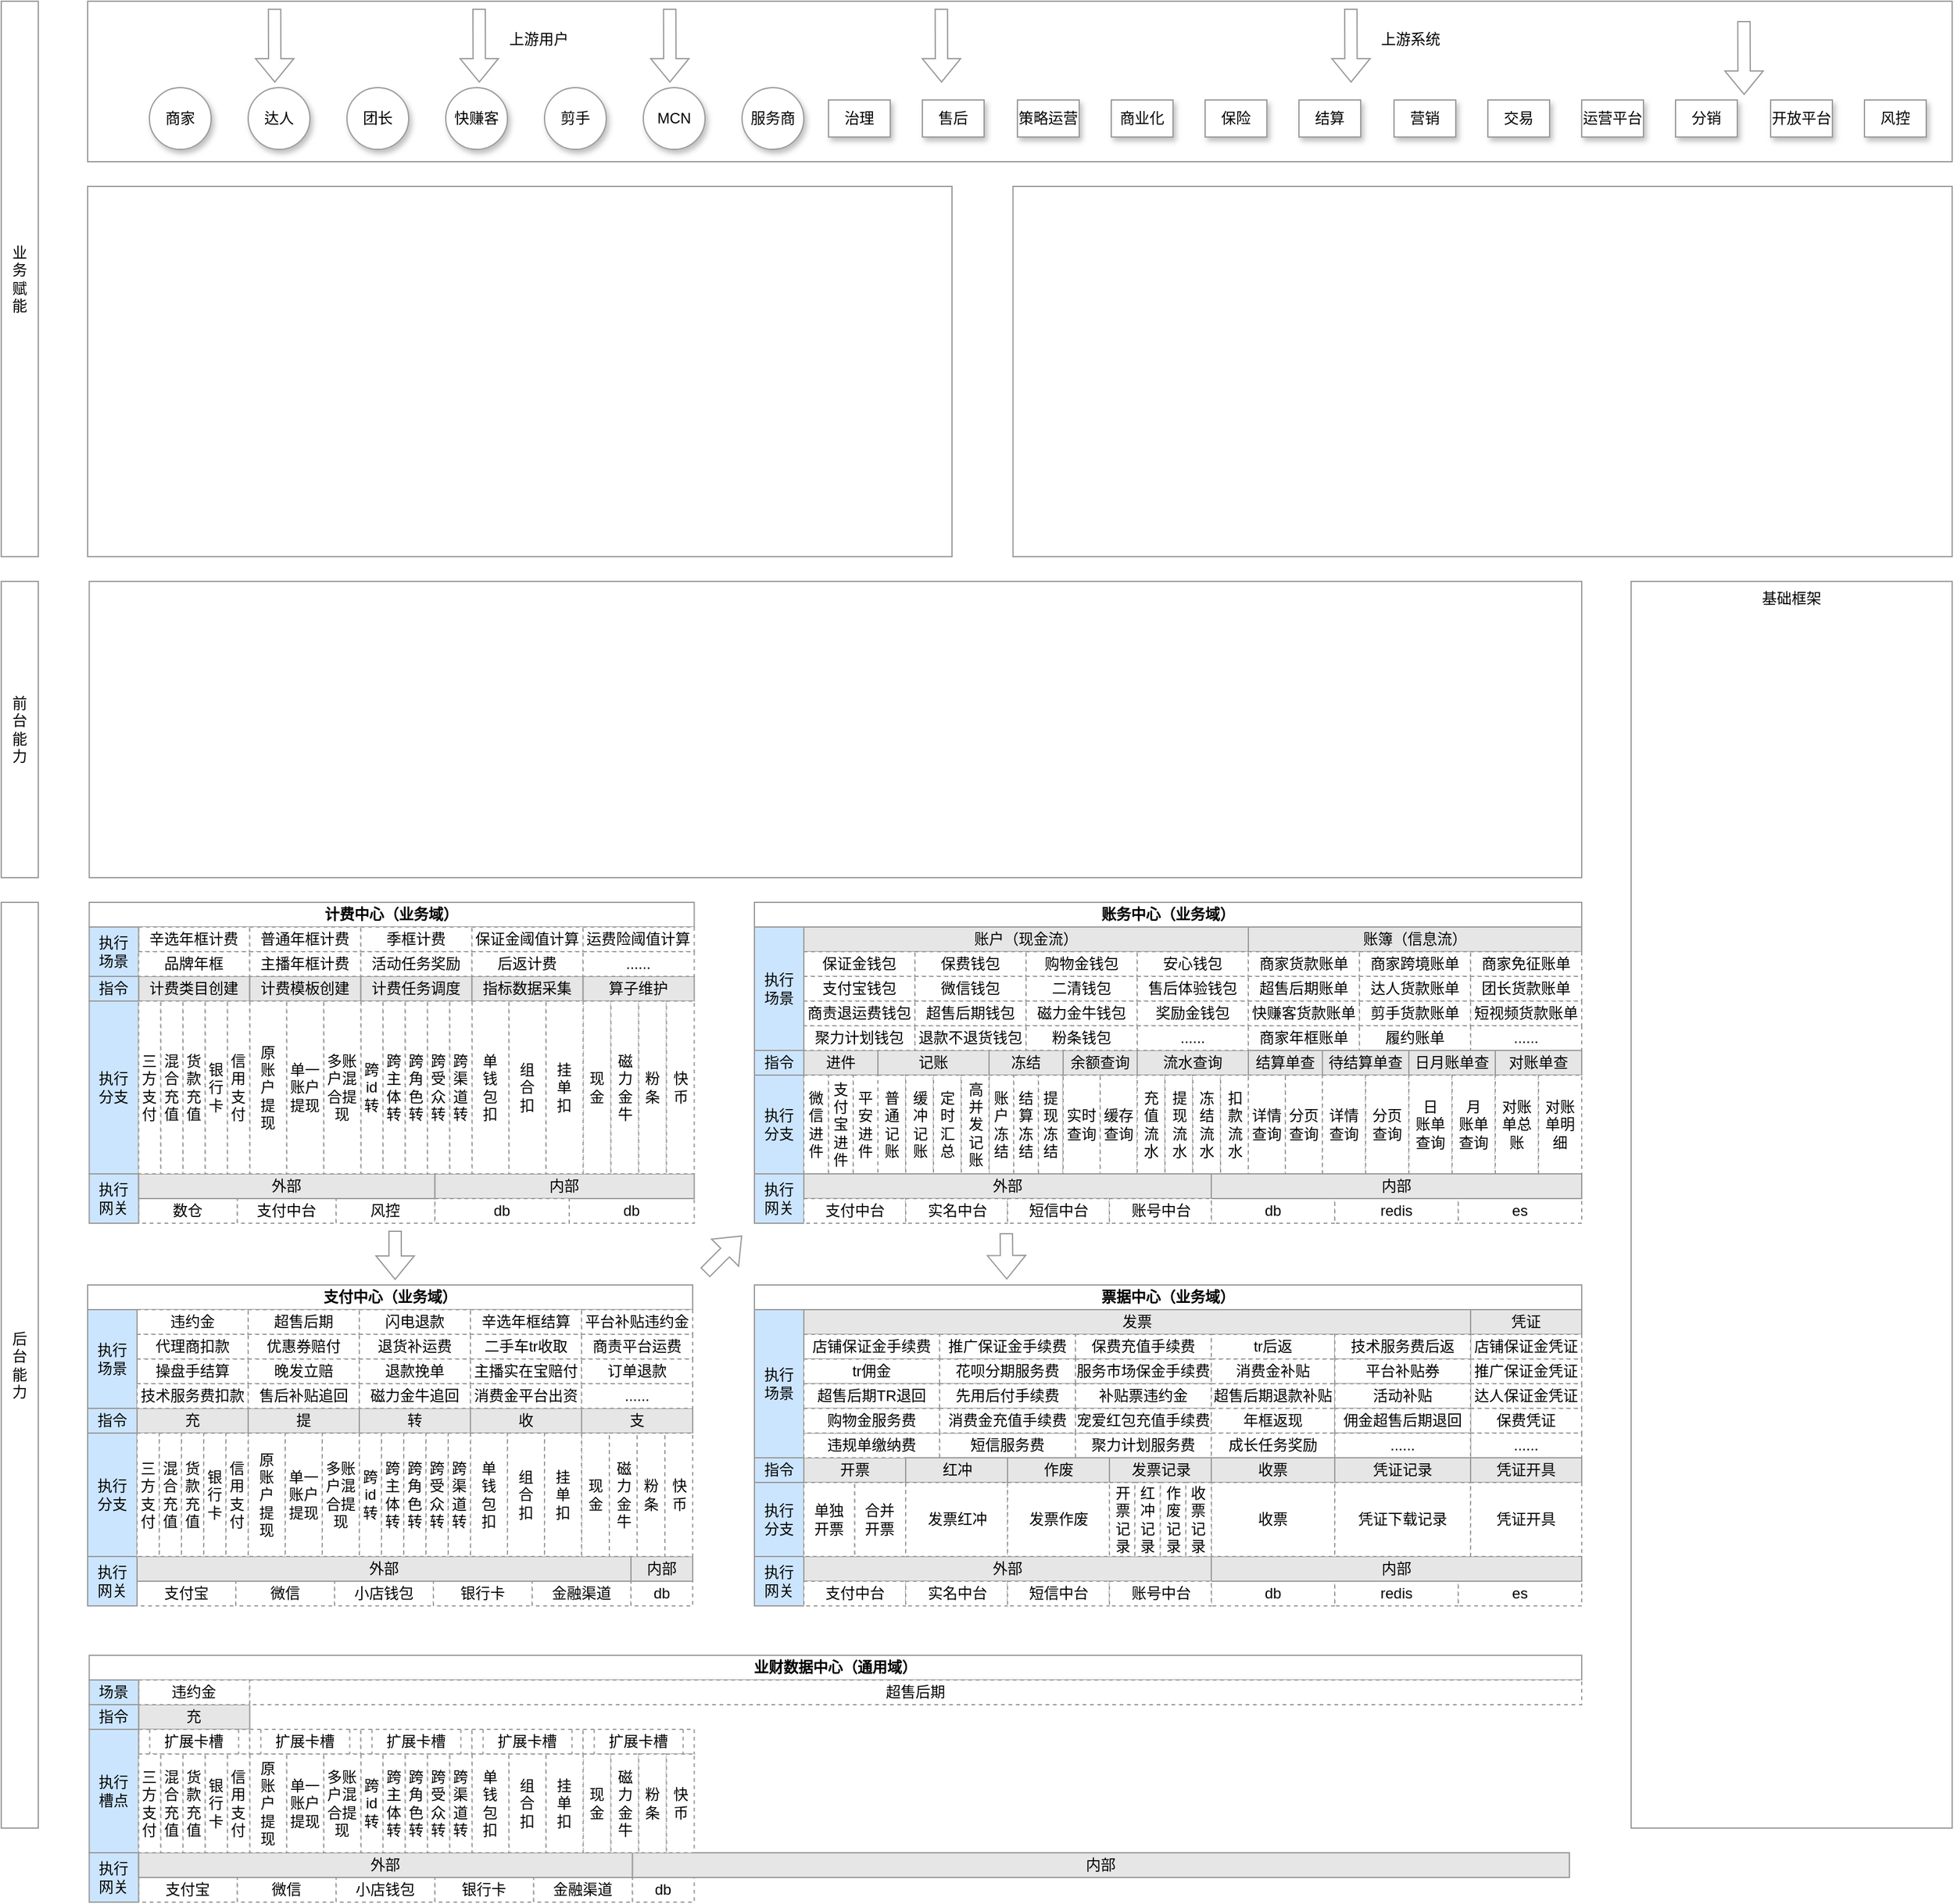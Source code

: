 <mxfile version="22.1.16" type="github" pages="2">
  <diagram name="第 1 页" id="TDeqdjOSITiVpRsq1ivu">
    <mxGraphModel dx="1789" dy="1970" grid="1" gridSize="10" guides="1" tooltips="1" connect="1" arrows="1" fold="1" page="1" pageScale="1" pageWidth="827" pageHeight="1169" math="1" shadow="0">
      <root>
        <mxCell id="0" />
        <mxCell id="1" parent="0" />
        <mxCell id="j0lluqSmcOkYaARqusAz-343" value="" style="shape=trapezoid;perimeter=trapezoidPerimeter;whiteSpace=wrap;html=1;fixedSize=1;strokeColor=#999999;size=0;" vertex="1" parent="1">
          <mxGeometry x="670" y="-10" width="1510" height="130" as="geometry" />
        </mxCell>
        <mxCell id="d16QXKA28ZY-6sy2jyf4-35" value="计费类目创建" style="rounded=0;whiteSpace=wrap;html=1;strokeColor=#999999;fillColor=#E6E6E6;" parent="1" vertex="1">
          <mxGeometry x="711.25" y="780" width="90" height="20" as="geometry" />
        </mxCell>
        <mxCell id="d16QXKA28ZY-6sy2jyf4-36" value="计费模板创建" style="rounded=0;whiteSpace=wrap;html=1;strokeColor=#999999;fillColor=#E6E6E6;" parent="1" vertex="1">
          <mxGeometry x="801.25" y="780" width="90" height="20" as="geometry" />
        </mxCell>
        <mxCell id="d16QXKA28ZY-6sy2jyf4-37" value="计费任务调度" style="rounded=0;whiteSpace=wrap;html=1;strokeColor=#999999;fillColor=#E6E6E6;" parent="1" vertex="1">
          <mxGeometry x="891.25" y="780" width="90" height="20" as="geometry" />
        </mxCell>
        <mxCell id="d16QXKA28ZY-6sy2jyf4-38" value="指标数据采集" style="rounded=0;whiteSpace=wrap;html=1;strokeColor=#999999;fillColor=#E6E6E6;" parent="1" vertex="1">
          <mxGeometry x="981.25" y="780" width="90" height="20" as="geometry" />
        </mxCell>
        <mxCell id="d16QXKA28ZY-6sy2jyf4-49" value="数仓" style="rounded=0;whiteSpace=wrap;html=1;strokeColor=#999999;fillColor=#FFFFFF;dashed=1;" parent="1" vertex="1">
          <mxGeometry x="711.25" y="960" width="80" height="20" as="geometry" />
        </mxCell>
        <mxCell id="d16QXKA28ZY-6sy2jyf4-50" value="支付中台" style="rounded=0;whiteSpace=wrap;html=1;strokeColor=#999999;fillColor=#FFFFFF;dashed=1;" parent="1" vertex="1">
          <mxGeometry x="791.25" y="960" width="80" height="20" as="geometry" />
        </mxCell>
        <mxCell id="d16QXKA28ZY-6sy2jyf4-51" value="风控" style="rounded=0;whiteSpace=wrap;html=1;strokeColor=#999999;fillColor=#FFFFFF;dashed=1;" parent="1" vertex="1">
          <mxGeometry x="871.25" y="960" width="80" height="20" as="geometry" />
        </mxCell>
        <mxCell id="d16QXKA28ZY-6sy2jyf4-54" value="db" style="rounded=0;whiteSpace=wrap;html=1;strokeColor=#999999;fillColor=#FFFFFF;dashed=1;" parent="1" vertex="1">
          <mxGeometry x="1060" y="960" width="101.25" height="20" as="geometry" />
        </mxCell>
        <mxCell id="d16QXKA28ZY-6sy2jyf4-77" value="算子维护" style="rounded=0;whiteSpace=wrap;html=1;strokeColor=#999999;fillColor=#E6E6E6;" parent="1" vertex="1">
          <mxGeometry x="1071.25" y="780" width="90" height="20" as="geometry" />
        </mxCell>
        <mxCell id="d16QXKA28ZY-6sy2jyf4-97" value="计费中心（业务域）" style="rounded=0;whiteSpace=wrap;html=1;strokeColor=#999999;fillColor=#FFFFFF;fontColor=#000000;fontStyle=1" parent="1" vertex="1">
          <mxGeometry x="671.25" y="720" width="490" height="20" as="geometry" />
        </mxCell>
        <mxCell id="d16QXKA28ZY-6sy2jyf4-138" value="指令" style="rounded=0;whiteSpace=wrap;html=1;strokeColor=#999999;fillColor=#CCE5FF;fontColor=#000000;" parent="1" vertex="1">
          <mxGeometry x="671.25" y="780" width="40" height="20" as="geometry" />
        </mxCell>
        <mxCell id="d16QXKA28ZY-6sy2jyf4-139" value="执行&lt;br&gt;分支" style="rounded=0;whiteSpace=wrap;html=1;strokeColor=#999999;fillColor=#CCE5FF;fontColor=#000000;" parent="1" vertex="1">
          <mxGeometry x="671.25" y="800" width="40" height="140" as="geometry" />
        </mxCell>
        <mxCell id="d16QXKA28ZY-6sy2jyf4-140" value="执行&lt;br&gt;网关" style="rounded=0;whiteSpace=wrap;html=1;strokeColor=#999999;fillColor=#CCE5FF;fontColor=#000000;" parent="1" vertex="1">
          <mxGeometry x="671.25" y="940" width="40" height="40" as="geometry" />
        </mxCell>
        <mxCell id="d16QXKA28ZY-6sy2jyf4-221" value="外部" style="rounded=0;whiteSpace=wrap;html=1;strokeColor=#999999;fillColor=#E6E6E6;" parent="1" vertex="1">
          <mxGeometry x="711.25" y="940" width="240" height="20" as="geometry" />
        </mxCell>
        <mxCell id="d16QXKA28ZY-6sy2jyf4-223" value="内部" style="rounded=0;whiteSpace=wrap;html=1;strokeColor=#999999;fillColor=#E6E6E6;" parent="1" vertex="1">
          <mxGeometry x="951.25" y="940" width="210" height="20" as="geometry" />
        </mxCell>
        <mxCell id="d16QXKA28ZY-6sy2jyf4-225" value="进件" style="rounded=0;whiteSpace=wrap;html=1;strokeColor=#999999;fillColor=#E6E6E6;fontColor=#000000;" parent="1" vertex="1">
          <mxGeometry x="1250" y="840" width="60" height="20" as="geometry" />
        </mxCell>
        <mxCell id="d16QXKA28ZY-6sy2jyf4-226" value="记账" style="rounded=0;whiteSpace=wrap;html=1;strokeColor=#999999;fillColor=#E6E6E6;fontColor=#000000;" parent="1" vertex="1">
          <mxGeometry x="1310" y="840" width="90" height="20" as="geometry" />
        </mxCell>
        <mxCell id="d16QXKA28ZY-6sy2jyf4-227" value="冻结" style="rounded=0;whiteSpace=wrap;html=1;strokeColor=#999999;fillColor=#E6E6E6;fontColor=#000000;" parent="1" vertex="1">
          <mxGeometry x="1400" y="840" width="60" height="20" as="geometry" />
        </mxCell>
        <mxCell id="d16QXKA28ZY-6sy2jyf4-228" value="余额查询" style="rounded=0;whiteSpace=wrap;html=1;strokeColor=#999999;fillColor=#E6E6E6;fontColor=#000000;" parent="1" vertex="1">
          <mxGeometry x="1460" y="840" width="60" height="20" as="geometry" />
        </mxCell>
        <mxCell id="d16QXKA28ZY-6sy2jyf4-245" value="流水查询" style="rounded=0;whiteSpace=wrap;html=1;strokeColor=#999999;fillColor=#E6E6E6;fontColor=#000000;" parent="1" vertex="1">
          <mxGeometry x="1520" y="840" width="90" height="20" as="geometry" />
        </mxCell>
        <mxCell id="d16QXKA28ZY-6sy2jyf4-261" value="账务中心（业务域）" style="rounded=0;whiteSpace=wrap;html=1;strokeColor=#999999;fillColor=#FFFFFF;fontColor=#000000;fontStyle=1" parent="1" vertex="1">
          <mxGeometry x="1210" y="720" width="670" height="20" as="geometry" />
        </mxCell>
        <mxCell id="d16QXKA28ZY-6sy2jyf4-262" value="指令" style="rounded=0;whiteSpace=wrap;html=1;strokeColor=#999999;fillColor=#CCE5FF;fontColor=#000000;" parent="1" vertex="1">
          <mxGeometry x="1210" y="840" width="40" height="20" as="geometry" />
        </mxCell>
        <mxCell id="d16QXKA28ZY-6sy2jyf4-263" value="执行&lt;br&gt;分支" style="rounded=0;whiteSpace=wrap;html=1;strokeColor=#999999;fillColor=#CCE5FF;fontColor=#000000;" parent="1" vertex="1">
          <mxGeometry x="1210" y="860" width="40" height="80" as="geometry" />
        </mxCell>
        <mxCell id="d16QXKA28ZY-6sy2jyf4-264" value="执行&lt;br&gt;网关" style="rounded=0;whiteSpace=wrap;html=1;strokeColor=#999999;fillColor=#CCE5FF;fontColor=#000000;" parent="1" vertex="1">
          <mxGeometry x="1210" y="940" width="40" height="40" as="geometry" />
        </mxCell>
        <mxCell id="d16QXKA28ZY-6sy2jyf4-267" value="账户（现金流）" style="rounded=0;whiteSpace=wrap;html=1;strokeColor=#999999;fillColor=#E6E6E6;fontColor=#000000;" parent="1" vertex="1">
          <mxGeometry x="1250" y="740" width="360" height="20" as="geometry" />
        </mxCell>
        <mxCell id="d16QXKA28ZY-6sy2jyf4-271" value="账簿（信息流）" style="rounded=0;whiteSpace=wrap;html=1;strokeColor=#999999;fillColor=#E6E6E6;fontColor=#000000;" parent="1" vertex="1">
          <mxGeometry x="1610" y="740" width="270" height="20" as="geometry" />
        </mxCell>
        <mxCell id="d16QXKA28ZY-6sy2jyf4-276" value="账户冻结" style="rounded=0;whiteSpace=wrap;html=1;strokeColor=#999999;dashed=1;" parent="1" vertex="1">
          <mxGeometry x="1400" y="860" width="20" height="80" as="geometry" />
        </mxCell>
        <mxCell id="d16QXKA28ZY-6sy2jyf4-277" value="结算冻结" style="rounded=0;whiteSpace=wrap;html=1;strokeColor=#999999;dashed=1;" parent="1" vertex="1">
          <mxGeometry x="1420" y="860" width="20" height="80" as="geometry" />
        </mxCell>
        <mxCell id="d16QXKA28ZY-6sy2jyf4-278" value="保证金钱包" style="rounded=0;whiteSpace=wrap;html=1;strokeColor=#999999;fillColor=#FFFFFF;dashed=1;" parent="1" vertex="1">
          <mxGeometry x="1250" y="760" width="90" height="20" as="geometry" />
        </mxCell>
        <mxCell id="d16QXKA28ZY-6sy2jyf4-279" value="保费钱包" style="rounded=0;whiteSpace=wrap;html=1;strokeColor=#999999;fillColor=#FFFFFF;dashed=1;" parent="1" vertex="1">
          <mxGeometry x="1340" y="760" width="90" height="20" as="geometry" />
        </mxCell>
        <mxCell id="d16QXKA28ZY-6sy2jyf4-280" value="购物金钱包" style="rounded=0;whiteSpace=wrap;html=1;strokeColor=#999999;fillColor=#FFFFFF;dashed=1;" parent="1" vertex="1">
          <mxGeometry x="1430" y="760" width="90" height="20" as="geometry" />
        </mxCell>
        <mxCell id="d16QXKA28ZY-6sy2jyf4-281" value="支付宝钱包" style="rounded=0;whiteSpace=wrap;html=1;strokeColor=#999999;fillColor=#FFFFFF;dashed=1;" parent="1" vertex="1">
          <mxGeometry x="1250" y="780" width="90" height="20" as="geometry" />
        </mxCell>
        <mxCell id="d16QXKA28ZY-6sy2jyf4-282" value="微信钱包" style="rounded=0;whiteSpace=wrap;html=1;strokeColor=#999999;fillColor=#FFFFFF;dashed=1;" parent="1" vertex="1">
          <mxGeometry x="1340" y="780" width="90" height="20" as="geometry" />
        </mxCell>
        <mxCell id="d16QXKA28ZY-6sy2jyf4-283" value="二清钱包" style="rounded=0;whiteSpace=wrap;html=1;strokeColor=#999999;fillColor=#FFFFFF;dashed=1;" parent="1" vertex="1">
          <mxGeometry x="1430" y="780" width="90" height="20" as="geometry" />
        </mxCell>
        <mxCell id="d16QXKA28ZY-6sy2jyf4-284" value="安心钱包" style="rounded=0;whiteSpace=wrap;html=1;strokeColor=#999999;fillColor=#FFFFFF;dashed=1;" parent="1" vertex="1">
          <mxGeometry x="1520" y="760" width="90" height="20" as="geometry" />
        </mxCell>
        <mxCell id="d16QXKA28ZY-6sy2jyf4-285" value="售后体验钱包" style="rounded=0;whiteSpace=wrap;html=1;strokeColor=#999999;fillColor=#FFFFFF;dashed=1;" parent="1" vertex="1">
          <mxGeometry x="1520" y="780" width="90" height="20" as="geometry" />
        </mxCell>
        <mxCell id="d16QXKA28ZY-6sy2jyf4-286" value="聚力计划钱包" style="rounded=0;whiteSpace=wrap;html=1;strokeColor=#999999;fillColor=#FFFFFF;dashed=1;" parent="1" vertex="1">
          <mxGeometry x="1250" y="820" width="90" height="20" as="geometry" />
        </mxCell>
        <mxCell id="d16QXKA28ZY-6sy2jyf4-287" value="退款不退货钱包" style="rounded=0;whiteSpace=wrap;html=1;strokeColor=#999999;fillColor=#FFFFFF;dashed=1;" parent="1" vertex="1">
          <mxGeometry x="1340" y="820" width="90" height="20" as="geometry" />
        </mxCell>
        <mxCell id="d16QXKA28ZY-6sy2jyf4-288" value="商责退运费钱包" style="rounded=0;whiteSpace=wrap;html=1;strokeColor=#999999;fillColor=#FFFFFF;dashed=1;" parent="1" vertex="1">
          <mxGeometry x="1250" y="800" width="90" height="20" as="geometry" />
        </mxCell>
        <mxCell id="d16QXKA28ZY-6sy2jyf4-289" value="超售后期钱包" style="rounded=0;whiteSpace=wrap;html=1;strokeColor=#999999;fillColor=#FFFFFF;dashed=1;" parent="1" vertex="1">
          <mxGeometry x="1340" y="800" width="90" height="20" as="geometry" />
        </mxCell>
        <mxCell id="d16QXKA28ZY-6sy2jyf4-290" value="磁力金牛钱包" style="rounded=0;whiteSpace=wrap;html=1;strokeColor=#999999;fillColor=#FFFFFF;dashed=1;" parent="1" vertex="1">
          <mxGeometry x="1430" y="800" width="90" height="20" as="geometry" />
        </mxCell>
        <mxCell id="d16QXKA28ZY-6sy2jyf4-291" value="奖励金钱包" style="rounded=0;whiteSpace=wrap;html=1;strokeColor=#999999;fillColor=#FFFFFF;dashed=1;" parent="1" vertex="1">
          <mxGeometry x="1520" y="800" width="90" height="20" as="geometry" />
        </mxCell>
        <mxCell id="d16QXKA28ZY-6sy2jyf4-292" value="......" style="rounded=0;whiteSpace=wrap;html=1;strokeColor=#999999;fillColor=#FFFFFF;dashed=1;" parent="1" vertex="1">
          <mxGeometry x="1520" y="820" width="90" height="20" as="geometry" />
        </mxCell>
        <mxCell id="d16QXKA28ZY-6sy2jyf4-293" value="粉条钱包" style="rounded=0;whiteSpace=wrap;html=1;strokeColor=#999999;fillColor=#FFFFFF;dashed=1;" parent="1" vertex="1">
          <mxGeometry x="1430" y="820" width="90" height="20" as="geometry" />
        </mxCell>
        <mxCell id="d16QXKA28ZY-6sy2jyf4-294" value="" style="group" parent="1" vertex="1" connectable="0">
          <mxGeometry x="1310" y="860" width="90" height="80" as="geometry" />
        </mxCell>
        <mxCell id="d16QXKA28ZY-6sy2jyf4-272" value="普通记账" style="rounded=0;whiteSpace=wrap;html=1;strokeColor=#999999;dashed=1;" parent="d16QXKA28ZY-6sy2jyf4-294" vertex="1">
          <mxGeometry width="22.5" height="80" as="geometry" />
        </mxCell>
        <mxCell id="d16QXKA28ZY-6sy2jyf4-273" value="缓冲记账" style="rounded=0;whiteSpace=wrap;html=1;strokeColor=#999999;dashed=1;" parent="d16QXKA28ZY-6sy2jyf4-294" vertex="1">
          <mxGeometry x="22.5" width="22.5" height="80" as="geometry" />
        </mxCell>
        <mxCell id="d16QXKA28ZY-6sy2jyf4-274" value="定时汇总" style="rounded=0;whiteSpace=wrap;html=1;strokeColor=#999999;dashed=1;" parent="d16QXKA28ZY-6sy2jyf4-294" vertex="1">
          <mxGeometry x="45" width="22.5" height="80" as="geometry" />
        </mxCell>
        <mxCell id="d16QXKA28ZY-6sy2jyf4-275" value="高并发记账" style="rounded=0;whiteSpace=wrap;html=1;strokeColor=#999999;dashed=1;" parent="d16QXKA28ZY-6sy2jyf4-294" vertex="1">
          <mxGeometry x="67.5" width="22.5" height="80" as="geometry" />
        </mxCell>
        <mxCell id="d16QXKA28ZY-6sy2jyf4-295" value="" style="group" parent="1" vertex="1" connectable="0">
          <mxGeometry x="1071.25" y="800" width="90" height="140" as="geometry" />
        </mxCell>
        <mxCell id="d16QXKA28ZY-6sy2jyf4-59" value="现&lt;br&gt;金" style="rounded=0;whiteSpace=wrap;html=1;strokeColor=#999999;dashed=1;" parent="d16QXKA28ZY-6sy2jyf4-295" vertex="1">
          <mxGeometry width="22.5" height="140" as="geometry" />
        </mxCell>
        <mxCell id="d16QXKA28ZY-6sy2jyf4-60" value="磁力金牛" style="rounded=0;whiteSpace=wrap;html=1;strokeColor=#999999;dashed=1;" parent="d16QXKA28ZY-6sy2jyf4-295" vertex="1">
          <mxGeometry x="22.5" width="22.5" height="140" as="geometry" />
        </mxCell>
        <mxCell id="d16QXKA28ZY-6sy2jyf4-65" value="粉条" style="rounded=0;whiteSpace=wrap;html=1;strokeColor=#999999;dashed=1;" parent="d16QXKA28ZY-6sy2jyf4-295" vertex="1">
          <mxGeometry x="45" width="22.5" height="140" as="geometry" />
        </mxCell>
        <mxCell id="d16QXKA28ZY-6sy2jyf4-66" value="快币" style="rounded=0;whiteSpace=wrap;html=1;strokeColor=#999999;dashed=1;" parent="d16QXKA28ZY-6sy2jyf4-295" vertex="1">
          <mxGeometry x="67.5" width="22.5" height="140" as="geometry" />
        </mxCell>
        <mxCell id="d16QXKA28ZY-6sy2jyf4-296" value="" style="group" parent="1" vertex="1" connectable="0">
          <mxGeometry x="981.25" y="800" width="90" height="140" as="geometry" />
        </mxCell>
        <mxCell id="d16QXKA28ZY-6sy2jyf4-92" value="单&lt;br&gt;钱&lt;br&gt;包&lt;br&gt;扣" style="rounded=0;whiteSpace=wrap;html=1;strokeColor=#999999;dashed=1;" parent="d16QXKA28ZY-6sy2jyf4-296" vertex="1">
          <mxGeometry width="30" height="140" as="geometry" />
        </mxCell>
        <mxCell id="d16QXKA28ZY-6sy2jyf4-93" value="组&lt;br&gt;合&lt;br&gt;扣" style="rounded=0;whiteSpace=wrap;html=1;strokeColor=#999999;dashed=1;" parent="d16QXKA28ZY-6sy2jyf4-296" vertex="1">
          <mxGeometry x="30" width="30" height="140" as="geometry" />
        </mxCell>
        <mxCell id="d16QXKA28ZY-6sy2jyf4-94" value="挂&lt;br&gt;单&lt;br&gt;扣" style="rounded=0;whiteSpace=wrap;html=1;strokeColor=#999999;dashed=1;" parent="d16QXKA28ZY-6sy2jyf4-296" vertex="1">
          <mxGeometry x="60" width="30" height="140" as="geometry" />
        </mxCell>
        <mxCell id="d16QXKA28ZY-6sy2jyf4-297" value="" style="group" parent="1" vertex="1" connectable="0">
          <mxGeometry x="891.25" y="800" width="90" height="140" as="geometry" />
        </mxCell>
        <mxCell id="d16QXKA28ZY-6sy2jyf4-87" value="跨id转" style="rounded=0;whiteSpace=wrap;html=1;strokeColor=#999999;dashed=1;" parent="d16QXKA28ZY-6sy2jyf4-297" vertex="1">
          <mxGeometry width="18" height="140" as="geometry" />
        </mxCell>
        <mxCell id="d16QXKA28ZY-6sy2jyf4-88" value="跨主体转" style="rounded=0;whiteSpace=wrap;html=1;strokeColor=#999999;dashed=1;" parent="d16QXKA28ZY-6sy2jyf4-297" vertex="1">
          <mxGeometry x="18" width="18" height="140" as="geometry" />
        </mxCell>
        <mxCell id="d16QXKA28ZY-6sy2jyf4-89" value="跨角色转" style="rounded=0;whiteSpace=wrap;html=1;strokeColor=#999999;dashed=1;" parent="d16QXKA28ZY-6sy2jyf4-297" vertex="1">
          <mxGeometry x="36" width="18" height="140" as="geometry" />
        </mxCell>
        <mxCell id="d16QXKA28ZY-6sy2jyf4-90" value="跨受众转" style="rounded=0;whiteSpace=wrap;html=1;strokeColor=#999999;dashed=1;" parent="d16QXKA28ZY-6sy2jyf4-297" vertex="1">
          <mxGeometry x="54" width="18" height="140" as="geometry" />
        </mxCell>
        <mxCell id="d16QXKA28ZY-6sy2jyf4-91" value="跨渠道转" style="rounded=0;whiteSpace=wrap;html=1;strokeColor=#999999;dashed=1;" parent="d16QXKA28ZY-6sy2jyf4-297" vertex="1">
          <mxGeometry x="72" width="18" height="140" as="geometry" />
        </mxCell>
        <mxCell id="d16QXKA28ZY-6sy2jyf4-298" value="" style="group" parent="1" vertex="1" connectable="0">
          <mxGeometry x="801.25" y="800" width="90" height="140" as="geometry" />
        </mxCell>
        <mxCell id="d16QXKA28ZY-6sy2jyf4-78" value="原&lt;br&gt;账&lt;br&gt;户&lt;br&gt;提&lt;br&gt;现" style="rounded=0;whiteSpace=wrap;html=1;strokeColor=#999999;dashed=1;" parent="d16QXKA28ZY-6sy2jyf4-298" vertex="1">
          <mxGeometry width="30" height="140" as="geometry" />
        </mxCell>
        <mxCell id="d16QXKA28ZY-6sy2jyf4-79" value="单一账户提现" style="rounded=0;whiteSpace=wrap;html=1;strokeColor=#999999;dashed=1;" parent="d16QXKA28ZY-6sy2jyf4-298" vertex="1">
          <mxGeometry x="30" width="30" height="140" as="geometry" />
        </mxCell>
        <mxCell id="d16QXKA28ZY-6sy2jyf4-80" value="多账户混合提现" style="rounded=0;whiteSpace=wrap;html=1;strokeColor=#999999;dashed=1;" parent="d16QXKA28ZY-6sy2jyf4-298" vertex="1">
          <mxGeometry x="60" width="30" height="140" as="geometry" />
        </mxCell>
        <mxCell id="d16QXKA28ZY-6sy2jyf4-299" value="" style="group" parent="1" vertex="1" connectable="0">
          <mxGeometry x="711.25" y="800" width="90" height="140" as="geometry" />
        </mxCell>
        <mxCell id="d16QXKA28ZY-6sy2jyf4-45" value="三方支付" style="rounded=0;whiteSpace=wrap;html=1;strokeColor=#999999;dashed=1;" parent="d16QXKA28ZY-6sy2jyf4-299" vertex="1">
          <mxGeometry width="18" height="140" as="geometry" />
        </mxCell>
        <mxCell id="d16QXKA28ZY-6sy2jyf4-46" value="混合充值" style="rounded=0;whiteSpace=wrap;html=1;strokeColor=#999999;dashed=1;" parent="d16QXKA28ZY-6sy2jyf4-299" vertex="1">
          <mxGeometry x="18" width="18" height="140" as="geometry" />
        </mxCell>
        <mxCell id="d16QXKA28ZY-6sy2jyf4-73" value="货款充值" style="rounded=0;whiteSpace=wrap;html=1;strokeColor=#999999;dashed=1;" parent="d16QXKA28ZY-6sy2jyf4-299" vertex="1">
          <mxGeometry x="36" width="18" height="140" as="geometry" />
        </mxCell>
        <mxCell id="d16QXKA28ZY-6sy2jyf4-74" value="银行卡" style="rounded=0;whiteSpace=wrap;html=1;strokeColor=#999999;dashed=1;" parent="d16QXKA28ZY-6sy2jyf4-299" vertex="1">
          <mxGeometry x="54" width="18" height="140" as="geometry" />
        </mxCell>
        <mxCell id="d16QXKA28ZY-6sy2jyf4-75" value="信用支付" style="rounded=0;whiteSpace=wrap;html=1;strokeColor=#999999;dashed=1;" parent="d16QXKA28ZY-6sy2jyf4-299" vertex="1">
          <mxGeometry x="72" width="18" height="140" as="geometry" />
        </mxCell>
        <mxCell id="d16QXKA28ZY-6sy2jyf4-300" value="提现冻结" style="rounded=0;whiteSpace=wrap;html=1;strokeColor=#999999;dashed=1;" parent="1" vertex="1">
          <mxGeometry x="1440" y="860" width="20" height="80" as="geometry" />
        </mxCell>
        <mxCell id="d16QXKA28ZY-6sy2jyf4-301" value="微信进件" style="rounded=0;whiteSpace=wrap;html=1;strokeColor=#999999;dashed=1;" parent="1" vertex="1">
          <mxGeometry x="1250" y="860" width="20" height="80" as="geometry" />
        </mxCell>
        <mxCell id="d16QXKA28ZY-6sy2jyf4-302" value="支付宝进件" style="rounded=0;whiteSpace=wrap;html=1;strokeColor=#999999;dashed=1;" parent="1" vertex="1">
          <mxGeometry x="1270" y="860" width="20" height="80" as="geometry" />
        </mxCell>
        <mxCell id="d16QXKA28ZY-6sy2jyf4-303" value="平安进件" style="rounded=0;whiteSpace=wrap;html=1;strokeColor=#999999;dashed=1;" parent="1" vertex="1">
          <mxGeometry x="1290" y="860" width="20" height="80" as="geometry" />
        </mxCell>
        <mxCell id="d16QXKA28ZY-6sy2jyf4-304" value="实时查询" style="rounded=0;whiteSpace=wrap;html=1;strokeColor=#999999;dashed=1;" parent="1" vertex="1">
          <mxGeometry x="1460" y="860" width="30" height="80" as="geometry" />
        </mxCell>
        <mxCell id="d16QXKA28ZY-6sy2jyf4-307" value="缓存查询" style="rounded=0;whiteSpace=wrap;html=1;strokeColor=#999999;dashed=1;" parent="1" vertex="1">
          <mxGeometry x="1490" y="860" width="30" height="80" as="geometry" />
        </mxCell>
        <mxCell id="d16QXKA28ZY-6sy2jyf4-308" value="充值流水" style="rounded=0;whiteSpace=wrap;html=1;strokeColor=#999999;dashed=1;" parent="1" vertex="1">
          <mxGeometry x="1520" y="860" width="22.5" height="80" as="geometry" />
        </mxCell>
        <mxCell id="d16QXKA28ZY-6sy2jyf4-309" value="提现流水" style="rounded=0;whiteSpace=wrap;html=1;strokeColor=#999999;dashed=1;" parent="1" vertex="1">
          <mxGeometry x="1542.5" y="860" width="22.5" height="80" as="geometry" />
        </mxCell>
        <mxCell id="d16QXKA28ZY-6sy2jyf4-310" value="冻结流水" style="rounded=0;whiteSpace=wrap;html=1;strokeColor=#999999;dashed=1;" parent="1" vertex="1">
          <mxGeometry x="1565" y="860" width="22.5" height="80" as="geometry" />
        </mxCell>
        <mxCell id="d16QXKA28ZY-6sy2jyf4-311" value="扣款流水" style="rounded=0;whiteSpace=wrap;html=1;strokeColor=#999999;dashed=1;" parent="1" vertex="1">
          <mxGeometry x="1587.5" y="860" width="22.5" height="80" as="geometry" />
        </mxCell>
        <mxCell id="d16QXKA28ZY-6sy2jyf4-312" value="商家货款账单" style="rounded=0;whiteSpace=wrap;html=1;strokeColor=#999999;fillColor=#FFFFFF;dashed=1;" parent="1" vertex="1">
          <mxGeometry x="1610" y="760" width="90" height="20" as="geometry" />
        </mxCell>
        <mxCell id="d16QXKA28ZY-6sy2jyf4-313" value="商家跨境账单" style="rounded=0;whiteSpace=wrap;html=1;strokeColor=#999999;fillColor=#FFFFFF;dashed=1;" parent="1" vertex="1">
          <mxGeometry x="1700" y="760" width="90" height="20" as="geometry" />
        </mxCell>
        <mxCell id="d16QXKA28ZY-6sy2jyf4-314" value="超售后期账单" style="rounded=0;whiteSpace=wrap;html=1;strokeColor=#999999;fillColor=#FFFFFF;dashed=1;" parent="1" vertex="1">
          <mxGeometry x="1610" y="780" width="90" height="20" as="geometry" />
        </mxCell>
        <mxCell id="d16QXKA28ZY-6sy2jyf4-315" value="达人货款账单" style="rounded=0;whiteSpace=wrap;html=1;strokeColor=#999999;fillColor=#FFFFFF;dashed=1;" parent="1" vertex="1">
          <mxGeometry x="1700" y="780" width="90" height="20" as="geometry" />
        </mxCell>
        <mxCell id="d16QXKA28ZY-6sy2jyf4-316" value="商家免征账单" style="rounded=0;whiteSpace=wrap;html=1;strokeColor=#999999;fillColor=#FFFFFF;dashed=1;" parent="1" vertex="1">
          <mxGeometry x="1790" y="760" width="90" height="20" as="geometry" />
        </mxCell>
        <mxCell id="d16QXKA28ZY-6sy2jyf4-317" value="团长货款账单" style="rounded=0;whiteSpace=wrap;html=1;strokeColor=#999999;fillColor=#FFFFFF;dashed=1;" parent="1" vertex="1">
          <mxGeometry x="1790" y="780" width="90" height="20" as="geometry" />
        </mxCell>
        <mxCell id="d16QXKA28ZY-6sy2jyf4-318" value="商家年框账单" style="rounded=0;whiteSpace=wrap;html=1;strokeColor=#999999;fillColor=#FFFFFF;dashed=1;" parent="1" vertex="1">
          <mxGeometry x="1610" y="820" width="90" height="20" as="geometry" />
        </mxCell>
        <mxCell id="d16QXKA28ZY-6sy2jyf4-319" value="快赚客货款账单" style="rounded=0;whiteSpace=wrap;html=1;strokeColor=#999999;fillColor=#FFFFFF;dashed=1;" parent="1" vertex="1">
          <mxGeometry x="1610" y="800" width="90" height="20" as="geometry" />
        </mxCell>
        <mxCell id="d16QXKA28ZY-6sy2jyf4-320" value="剪手货款账单" style="rounded=0;whiteSpace=wrap;html=1;strokeColor=#999999;fillColor=#FFFFFF;dashed=1;" parent="1" vertex="1">
          <mxGeometry x="1700" y="800" width="90" height="20" as="geometry" />
        </mxCell>
        <mxCell id="d16QXKA28ZY-6sy2jyf4-321" value="短视频货款账单" style="rounded=0;whiteSpace=wrap;html=1;strokeColor=#999999;fillColor=#FFFFFF;dashed=1;" parent="1" vertex="1">
          <mxGeometry x="1790" y="800" width="90" height="20" as="geometry" />
        </mxCell>
        <mxCell id="d16QXKA28ZY-6sy2jyf4-322" value="......" style="rounded=0;whiteSpace=wrap;html=1;strokeColor=#999999;fillColor=#FFFFFF;dashed=1;" parent="1" vertex="1">
          <mxGeometry x="1790" y="820" width="90" height="20" as="geometry" />
        </mxCell>
        <mxCell id="d16QXKA28ZY-6sy2jyf4-323" value="履约账单" style="rounded=0;whiteSpace=wrap;html=1;strokeColor=#999999;fillColor=#FFFFFF;dashed=1;" parent="1" vertex="1">
          <mxGeometry x="1700" y="820" width="90" height="20" as="geometry" />
        </mxCell>
        <mxCell id="d16QXKA28ZY-6sy2jyf4-324" value="执行&lt;br&gt;场景" style="rounded=0;whiteSpace=wrap;html=1;strokeColor=#999999;fillColor=#CCE5FF;fontColor=#000000;" parent="1" vertex="1">
          <mxGeometry x="1210" y="740" width="40" height="100" as="geometry" />
        </mxCell>
        <mxCell id="d16QXKA28ZY-6sy2jyf4-326" value="结算单查" style="rounded=0;whiteSpace=wrap;html=1;strokeColor=#999999;fillColor=#E6E6E6;fontColor=#000000;" parent="1" vertex="1">
          <mxGeometry x="1610" y="840" width="60" height="20" as="geometry" />
        </mxCell>
        <mxCell id="d16QXKA28ZY-6sy2jyf4-327" value="待结算单查" style="rounded=0;whiteSpace=wrap;html=1;strokeColor=#999999;fillColor=#E6E6E6;fontColor=#000000;" parent="1" vertex="1">
          <mxGeometry x="1670" y="840" width="70" height="20" as="geometry" />
        </mxCell>
        <mxCell id="d16QXKA28ZY-6sy2jyf4-328" value="日月账单查" style="rounded=0;whiteSpace=wrap;html=1;strokeColor=#999999;fillColor=#E6E6E6;fontColor=#000000;" parent="1" vertex="1">
          <mxGeometry x="1740" y="840" width="70" height="20" as="geometry" />
        </mxCell>
        <mxCell id="d16QXKA28ZY-6sy2jyf4-329" value="对账单查" style="rounded=0;whiteSpace=wrap;html=1;strokeColor=#999999;fillColor=#E6E6E6;fontColor=#000000;" parent="1" vertex="1">
          <mxGeometry x="1810" y="840" width="70" height="20" as="geometry" />
        </mxCell>
        <mxCell id="d16QXKA28ZY-6sy2jyf4-330" value="详情查询" style="rounded=0;whiteSpace=wrap;html=1;strokeColor=#999999;dashed=1;" parent="1" vertex="1">
          <mxGeometry x="1610" y="860" width="30" height="80" as="geometry" />
        </mxCell>
        <mxCell id="d16QXKA28ZY-6sy2jyf4-331" value="分页查询" style="rounded=0;whiteSpace=wrap;html=1;strokeColor=#999999;dashed=1;" parent="1" vertex="1">
          <mxGeometry x="1640" y="860" width="30" height="80" as="geometry" />
        </mxCell>
        <mxCell id="d16QXKA28ZY-6sy2jyf4-332" value="详情查询" style="rounded=0;whiteSpace=wrap;html=1;strokeColor=#999999;dashed=1;" parent="1" vertex="1">
          <mxGeometry x="1670" y="860" width="35" height="80" as="geometry" />
        </mxCell>
        <mxCell id="d16QXKA28ZY-6sy2jyf4-333" value="分页查询" style="rounded=0;whiteSpace=wrap;html=1;strokeColor=#999999;dashed=1;" parent="1" vertex="1">
          <mxGeometry x="1705" y="860" width="35" height="80" as="geometry" />
        </mxCell>
        <mxCell id="d16QXKA28ZY-6sy2jyf4-334" value="日&lt;br&gt;账单&lt;br&gt;查询" style="rounded=0;whiteSpace=wrap;html=1;strokeColor=#999999;dashed=1;" parent="1" vertex="1">
          <mxGeometry x="1740" y="860" width="35" height="80" as="geometry" />
        </mxCell>
        <mxCell id="d16QXKA28ZY-6sy2jyf4-335" value="月&lt;br style=&quot;border-color: var(--border-color);&quot;&gt;账单&lt;br style=&quot;border-color: var(--border-color);&quot;&gt;查询" style="rounded=0;whiteSpace=wrap;html=1;strokeColor=#999999;dashed=1;" parent="1" vertex="1">
          <mxGeometry x="1775" y="860" width="35" height="80" as="geometry" />
        </mxCell>
        <mxCell id="d16QXKA28ZY-6sy2jyf4-336" value="对账单总账" style="rounded=0;whiteSpace=wrap;html=1;strokeColor=#999999;dashed=1;" parent="1" vertex="1">
          <mxGeometry x="1810" y="860" width="35" height="80" as="geometry" />
        </mxCell>
        <mxCell id="d16QXKA28ZY-6sy2jyf4-337" value="对账单明细" style="rounded=0;whiteSpace=wrap;html=1;strokeColor=#999999;dashed=1;" parent="1" vertex="1">
          <mxGeometry x="1845" y="860" width="35" height="80" as="geometry" />
        </mxCell>
        <mxCell id="d16QXKA28ZY-6sy2jyf4-338" value="db" style="rounded=0;whiteSpace=wrap;html=1;strokeColor=#999999;fillColor=#FFFFFF;dashed=1;" parent="1" vertex="1">
          <mxGeometry x="1580" y="960" width="100" height="20" as="geometry" />
        </mxCell>
        <mxCell id="d16QXKA28ZY-6sy2jyf4-339" value="redis" style="rounded=0;whiteSpace=wrap;html=1;strokeColor=#999999;fillColor=#FFFFFF;dashed=1;" parent="1" vertex="1">
          <mxGeometry x="1680" y="960" width="100" height="20" as="geometry" />
        </mxCell>
        <mxCell id="d16QXKA28ZY-6sy2jyf4-340" value="es" style="rounded=0;whiteSpace=wrap;html=1;strokeColor=#999999;fillColor=#FFFFFF;dashed=1;" parent="1" vertex="1">
          <mxGeometry x="1780" y="960" width="100" height="20" as="geometry" />
        </mxCell>
        <mxCell id="j0lluqSmcOkYaARqusAz-1" value="内部" style="rounded=0;whiteSpace=wrap;html=1;strokeColor=#999999;fillColor=#E6E6E6;fontColor=#000000;" vertex="1" parent="1">
          <mxGeometry x="1580" y="940" width="300" height="20" as="geometry" />
        </mxCell>
        <mxCell id="j0lluqSmcOkYaARqusAz-2" value="外部" style="rounded=0;whiteSpace=wrap;html=1;strokeColor=#999999;fillColor=#E6E6E6;fontColor=#000000;" vertex="1" parent="1">
          <mxGeometry x="1250" y="940" width="330" height="20" as="geometry" />
        </mxCell>
        <mxCell id="j0lluqSmcOkYaARqusAz-3" value="支付中台" style="rounded=0;whiteSpace=wrap;html=1;strokeColor=#999999;fillColor=#FFFFFF;dashed=1;" vertex="1" parent="1">
          <mxGeometry x="1250" y="960" width="82.5" height="20" as="geometry" />
        </mxCell>
        <mxCell id="j0lluqSmcOkYaARqusAz-4" value="实名中台" style="rounded=0;whiteSpace=wrap;html=1;strokeColor=#999999;fillColor=#FFFFFF;dashed=1;" vertex="1" parent="1">
          <mxGeometry x="1332.5" y="960" width="82.5" height="20" as="geometry" />
        </mxCell>
        <mxCell id="j0lluqSmcOkYaARqusAz-5" value="短信中台" style="rounded=0;whiteSpace=wrap;html=1;strokeColor=#999999;fillColor=#FFFFFF;dashed=1;" vertex="1" parent="1">
          <mxGeometry x="1415" y="960" width="82.5" height="20" as="geometry" />
        </mxCell>
        <mxCell id="j0lluqSmcOkYaARqusAz-6" value="账号中台" style="rounded=0;whiteSpace=wrap;html=1;strokeColor=#999999;fillColor=#FFFFFF;dashed=1;" vertex="1" parent="1">
          <mxGeometry x="1497.5" y="960" width="82.5" height="20" as="geometry" />
        </mxCell>
        <mxCell id="j0lluqSmcOkYaARqusAz-7" value="开票" style="rounded=0;whiteSpace=wrap;html=1;strokeColor=#999999;fillColor=#E6E6E6;" vertex="1" parent="1">
          <mxGeometry x="1250" y="1170" width="82.5" height="20" as="geometry" />
        </mxCell>
        <mxCell id="j0lluqSmcOkYaARqusAz-12" value="票据中心（业务域）" style="rounded=0;whiteSpace=wrap;html=1;strokeColor=#999999;fillColor=#FFFFFF;fontColor=#000000;fontStyle=1" vertex="1" parent="1">
          <mxGeometry x="1210" y="1030" width="670" height="20" as="geometry" />
        </mxCell>
        <mxCell id="j0lluqSmcOkYaARqusAz-13" value="指令" style="rounded=0;whiteSpace=wrap;html=1;strokeColor=#999999;fillColor=#CCE5FF;fontColor=#000000;" vertex="1" parent="1">
          <mxGeometry x="1210" y="1170" width="40" height="20" as="geometry" />
        </mxCell>
        <mxCell id="j0lluqSmcOkYaARqusAz-14" value="执行&lt;br&gt;分支" style="rounded=0;whiteSpace=wrap;html=1;strokeColor=#999999;fillColor=#CCE5FF;fontColor=#000000;" vertex="1" parent="1">
          <mxGeometry x="1210" y="1190" width="40" height="60" as="geometry" />
        </mxCell>
        <mxCell id="j0lluqSmcOkYaARqusAz-15" value="执行&lt;br&gt;网关" style="rounded=0;whiteSpace=wrap;html=1;strokeColor=#999999;fillColor=#CCE5FF;fontColor=#000000;" vertex="1" parent="1">
          <mxGeometry x="1210" y="1250" width="40" height="40" as="geometry" />
        </mxCell>
        <mxCell id="j0lluqSmcOkYaARqusAz-16" value="发票" style="rounded=0;whiteSpace=wrap;html=1;strokeColor=#999999;fillColor=#E6E6E6;" vertex="1" parent="1">
          <mxGeometry x="1250" y="1050" width="540" height="20" as="geometry" />
        </mxCell>
        <mxCell id="j0lluqSmcOkYaARqusAz-20" value="店铺保证金手续费" style="rounded=0;whiteSpace=wrap;html=1;strokeColor=#999999;fillColor=#FFFFFF;dashed=1;" vertex="1" parent="1">
          <mxGeometry x="1250" y="1070" width="110" height="20" as="geometry" />
        </mxCell>
        <mxCell id="j0lluqSmcOkYaARqusAz-63" value="执行&lt;br&gt;场景" style="rounded=0;whiteSpace=wrap;html=1;strokeColor=#999999;fillColor=#CCE5FF;fontColor=#000000;" vertex="1" parent="1">
          <mxGeometry x="1210" y="1050" width="40" height="120" as="geometry" />
        </mxCell>
        <mxCell id="j0lluqSmcOkYaARqusAz-76" value="db" style="rounded=0;whiteSpace=wrap;html=1;strokeColor=#999999;fillColor=#FFFFFF;dashed=1;" vertex="1" parent="1">
          <mxGeometry x="1580" y="1270" width="100" height="20" as="geometry" />
        </mxCell>
        <mxCell id="j0lluqSmcOkYaARqusAz-77" value="redis" style="rounded=0;whiteSpace=wrap;html=1;strokeColor=#999999;fillColor=#FFFFFF;dashed=1;" vertex="1" parent="1">
          <mxGeometry x="1680" y="1270" width="100" height="20" as="geometry" />
        </mxCell>
        <mxCell id="j0lluqSmcOkYaARqusAz-78" value="es" style="rounded=0;whiteSpace=wrap;html=1;strokeColor=#999999;fillColor=#FFFFFF;dashed=1;" vertex="1" parent="1">
          <mxGeometry x="1780" y="1270" width="100" height="20" as="geometry" />
        </mxCell>
        <mxCell id="j0lluqSmcOkYaARqusAz-79" value="内部" style="rounded=0;whiteSpace=wrap;html=1;strokeColor=#999999;fillColor=#E6E6E6;" vertex="1" parent="1">
          <mxGeometry x="1580" y="1250" width="300" height="20" as="geometry" />
        </mxCell>
        <mxCell id="j0lluqSmcOkYaARqusAz-80" value="外部" style="rounded=0;whiteSpace=wrap;html=1;strokeColor=#999999;fillColor=#E6E6E6;" vertex="1" parent="1">
          <mxGeometry x="1250" y="1250" width="330" height="20" as="geometry" />
        </mxCell>
        <mxCell id="j0lluqSmcOkYaARqusAz-81" value="支付中台" style="rounded=0;whiteSpace=wrap;html=1;strokeColor=#999999;fillColor=#FFFFFF;dashed=1;" vertex="1" parent="1">
          <mxGeometry x="1250" y="1270" width="82.5" height="20" as="geometry" />
        </mxCell>
        <mxCell id="j0lluqSmcOkYaARqusAz-82" value="实名中台" style="rounded=0;whiteSpace=wrap;html=1;strokeColor=#999999;fillColor=#FFFFFF;dashed=1;" vertex="1" parent="1">
          <mxGeometry x="1332.5" y="1270" width="82.5" height="20" as="geometry" />
        </mxCell>
        <mxCell id="j0lluqSmcOkYaARqusAz-83" value="短信中台" style="rounded=0;whiteSpace=wrap;html=1;strokeColor=#999999;fillColor=#FFFFFF;dashed=1;" vertex="1" parent="1">
          <mxGeometry x="1415" y="1270" width="82.5" height="20" as="geometry" />
        </mxCell>
        <mxCell id="j0lluqSmcOkYaARqusAz-84" value="账号中台" style="rounded=0;whiteSpace=wrap;html=1;strokeColor=#999999;fillColor=#FFFFFF;dashed=1;" vertex="1" parent="1">
          <mxGeometry x="1497.5" y="1270" width="82.5" height="20" as="geometry" />
        </mxCell>
        <mxCell id="j0lluqSmcOkYaARqusAz-85" value="凭证" style="rounded=0;whiteSpace=wrap;html=1;strokeColor=#999999;fillColor=#E6E6E6;" vertex="1" parent="1">
          <mxGeometry x="1790" y="1050" width="90" height="20" as="geometry" />
        </mxCell>
        <mxCell id="j0lluqSmcOkYaARqusAz-86" value="店铺保证金凭证" style="rounded=0;whiteSpace=wrap;html=1;strokeColor=#999999;fillColor=#FFFFFF;dashed=1;" vertex="1" parent="1">
          <mxGeometry x="1790" y="1070" width="90" height="20" as="geometry" />
        </mxCell>
        <mxCell id="j0lluqSmcOkYaARqusAz-87" value="推广保证金凭证" style="rounded=0;whiteSpace=wrap;html=1;strokeColor=#999999;fillColor=#FFFFFF;dashed=1;" vertex="1" parent="1">
          <mxGeometry x="1790" y="1090" width="90" height="20" as="geometry" />
        </mxCell>
        <mxCell id="j0lluqSmcOkYaARqusAz-88" value="达人保证金凭证" style="rounded=0;whiteSpace=wrap;html=1;strokeColor=#999999;fillColor=#FFFFFF;dashed=1;" vertex="1" parent="1">
          <mxGeometry x="1790" y="1110" width="90" height="20" as="geometry" />
        </mxCell>
        <mxCell id="j0lluqSmcOkYaARqusAz-89" value="推广保证金手续费" style="rounded=0;whiteSpace=wrap;html=1;strokeColor=#999999;fillColor=#FFFFFF;dashed=1;" vertex="1" parent="1">
          <mxGeometry x="1360" y="1070" width="110" height="20" as="geometry" />
        </mxCell>
        <mxCell id="j0lluqSmcOkYaARqusAz-90" value="保费充值手续费" style="rounded=0;whiteSpace=wrap;html=1;strokeColor=#999999;fillColor=#FFFFFF;dashed=1;" vertex="1" parent="1">
          <mxGeometry x="1470" y="1070" width="110" height="20" as="geometry" />
        </mxCell>
        <mxCell id="j0lluqSmcOkYaARqusAz-91" value="tr后返" style="rounded=0;whiteSpace=wrap;html=1;strokeColor=#999999;fillColor=#FFFFFF;dashed=1;" vertex="1" parent="1">
          <mxGeometry x="1580" y="1070" width="100" height="20" as="geometry" />
        </mxCell>
        <mxCell id="j0lluqSmcOkYaARqusAz-92" value="违规单缴纳费" style="rounded=0;whiteSpace=wrap;html=1;strokeColor=#999999;fillColor=#FFFFFF;dashed=1;" vertex="1" parent="1">
          <mxGeometry x="1250" y="1150" width="110" height="20" as="geometry" />
        </mxCell>
        <mxCell id="j0lluqSmcOkYaARqusAz-93" value="tr佣金" style="rounded=0;whiteSpace=wrap;html=1;strokeColor=#999999;fillColor=#FFFFFF;dashed=1;" vertex="1" parent="1">
          <mxGeometry x="1250" y="1090" width="110" height="20" as="geometry" />
        </mxCell>
        <mxCell id="j0lluqSmcOkYaARqusAz-94" value="花呗分期服务费" style="rounded=0;whiteSpace=wrap;html=1;strokeColor=#999999;fillColor=#FFFFFF;dashed=1;" vertex="1" parent="1">
          <mxGeometry x="1360" y="1090" width="110" height="20" as="geometry" />
        </mxCell>
        <mxCell id="j0lluqSmcOkYaARqusAz-95" value="服务市场保金手续费" style="rounded=0;whiteSpace=wrap;html=1;strokeColor=#999999;fillColor=#FFFFFF;dashed=1;" vertex="1" parent="1">
          <mxGeometry x="1470" y="1090" width="110" height="20" as="geometry" />
        </mxCell>
        <mxCell id="j0lluqSmcOkYaARqusAz-97" value="短信服务费" style="rounded=0;whiteSpace=wrap;html=1;strokeColor=#999999;fillColor=#FFFFFF;dashed=1;" vertex="1" parent="1">
          <mxGeometry x="1360" y="1150" width="110" height="20" as="geometry" />
        </mxCell>
        <mxCell id="j0lluqSmcOkYaARqusAz-98" value="超售后期TR退回" style="rounded=0;whiteSpace=wrap;html=1;strokeColor=#999999;fillColor=#FFFFFF;dashed=1;" vertex="1" parent="1">
          <mxGeometry x="1250" y="1110" width="110" height="20" as="geometry" />
        </mxCell>
        <mxCell id="j0lluqSmcOkYaARqusAz-99" value="先用后付手续费" style="rounded=0;whiteSpace=wrap;html=1;strokeColor=#999999;fillColor=#FFFFFF;dashed=1;" vertex="1" parent="1">
          <mxGeometry x="1360" y="1110" width="110" height="20" as="geometry" />
        </mxCell>
        <mxCell id="j0lluqSmcOkYaARqusAz-100" value="补贴票违约金" style="rounded=0;whiteSpace=wrap;html=1;strokeColor=#999999;fillColor=#FFFFFF;dashed=1;" vertex="1" parent="1">
          <mxGeometry x="1470" y="1110" width="110" height="20" as="geometry" />
        </mxCell>
        <mxCell id="j0lluqSmcOkYaARqusAz-102" value="聚力计划服务费" style="rounded=0;whiteSpace=wrap;html=1;strokeColor=#999999;fillColor=#FFFFFF;dashed=1;" vertex="1" parent="1">
          <mxGeometry x="1470" y="1150" width="110" height="20" as="geometry" />
        </mxCell>
        <mxCell id="j0lluqSmcOkYaARqusAz-103" value="购物金服务费" style="rounded=0;whiteSpace=wrap;html=1;strokeColor=#999999;fillColor=#FFFFFF;dashed=1;" vertex="1" parent="1">
          <mxGeometry x="1250" y="1130" width="110" height="20" as="geometry" />
        </mxCell>
        <mxCell id="j0lluqSmcOkYaARqusAz-104" value="消费金充值手续费" style="rounded=0;whiteSpace=wrap;html=1;strokeColor=#999999;fillColor=#FFFFFF;dashed=1;" vertex="1" parent="1">
          <mxGeometry x="1360" y="1130" width="110" height="20" as="geometry" />
        </mxCell>
        <mxCell id="j0lluqSmcOkYaARqusAz-105" value="宠爱红包充值手续费" style="rounded=0;whiteSpace=wrap;html=1;strokeColor=#999999;fillColor=#FFFFFF;dashed=1;" vertex="1" parent="1">
          <mxGeometry x="1470" y="1130" width="110" height="20" as="geometry" />
        </mxCell>
        <mxCell id="j0lluqSmcOkYaARqusAz-109" value="保费凭证" style="rounded=0;whiteSpace=wrap;html=1;strokeColor=#999999;fillColor=#FFFFFF;dashed=1;" vertex="1" parent="1">
          <mxGeometry x="1790" y="1130" width="90" height="20" as="geometry" />
        </mxCell>
        <mxCell id="j0lluqSmcOkYaARqusAz-110" value="......" style="rounded=0;whiteSpace=wrap;html=1;strokeColor=#999999;fillColor=#FFFFFF;dashed=1;" vertex="1" parent="1">
          <mxGeometry x="1790" y="1150" width="90" height="20" as="geometry" />
        </mxCell>
        <mxCell id="j0lluqSmcOkYaARqusAz-111" value="技术服务费后返" style="rounded=0;whiteSpace=wrap;html=1;strokeColor=#999999;fillColor=#FFFFFF;dashed=1;" vertex="1" parent="1">
          <mxGeometry x="1680" y="1070" width="110" height="20" as="geometry" />
        </mxCell>
        <mxCell id="j0lluqSmcOkYaARqusAz-112" value="消费金补贴" style="rounded=0;whiteSpace=wrap;html=1;strokeColor=#999999;fillColor=#FFFFFF;dashed=1;" vertex="1" parent="1">
          <mxGeometry x="1580" y="1090" width="100" height="20" as="geometry" />
        </mxCell>
        <mxCell id="j0lluqSmcOkYaARqusAz-113" value="平台补贴券" style="rounded=0;whiteSpace=wrap;html=1;strokeColor=#999999;fillColor=#FFFFFF;dashed=1;" vertex="1" parent="1">
          <mxGeometry x="1680" y="1090" width="110" height="20" as="geometry" />
        </mxCell>
        <mxCell id="j0lluqSmcOkYaARqusAz-114" value="超售后期退款补贴" style="rounded=0;whiteSpace=wrap;html=1;strokeColor=#999999;fillColor=#FFFFFF;dashed=1;" vertex="1" parent="1">
          <mxGeometry x="1580" y="1110" width="100" height="20" as="geometry" />
        </mxCell>
        <mxCell id="j0lluqSmcOkYaARqusAz-115" value="活动补贴" style="rounded=0;whiteSpace=wrap;html=1;strokeColor=#999999;fillColor=#FFFFFF;dashed=1;" vertex="1" parent="1">
          <mxGeometry x="1680" y="1110" width="110" height="20" as="geometry" />
        </mxCell>
        <mxCell id="j0lluqSmcOkYaARqusAz-116" value="年框返现" style="rounded=0;whiteSpace=wrap;html=1;strokeColor=#999999;fillColor=#FFFFFF;dashed=1;" vertex="1" parent="1">
          <mxGeometry x="1580" y="1130" width="100" height="20" as="geometry" />
        </mxCell>
        <mxCell id="j0lluqSmcOkYaARqusAz-117" value="佣金超售后期退回" style="rounded=0;whiteSpace=wrap;html=1;strokeColor=#999999;fillColor=#FFFFFF;dashed=1;" vertex="1" parent="1">
          <mxGeometry x="1680" y="1130" width="110" height="20" as="geometry" />
        </mxCell>
        <mxCell id="j0lluqSmcOkYaARqusAz-119" value="成长任务奖励" style="rounded=0;whiteSpace=wrap;html=1;strokeColor=#999999;fillColor=#FFFFFF;dashed=1;" vertex="1" parent="1">
          <mxGeometry x="1580" y="1150" width="100" height="20" as="geometry" />
        </mxCell>
        <mxCell id="j0lluqSmcOkYaARqusAz-120" value="......" style="rounded=0;whiteSpace=wrap;html=1;strokeColor=#999999;fillColor=#FFFFFF;dashed=1;" vertex="1" parent="1">
          <mxGeometry x="1680" y="1150" width="110" height="20" as="geometry" />
        </mxCell>
        <mxCell id="j0lluqSmcOkYaARqusAz-121" value="收票" style="rounded=0;whiteSpace=wrap;html=1;strokeColor=#999999;fillColor=#E6E6E6;" vertex="1" parent="1">
          <mxGeometry x="1580" y="1170" width="100" height="20" as="geometry" />
        </mxCell>
        <mxCell id="j0lluqSmcOkYaARqusAz-122" value="凭证开具" style="rounded=0;whiteSpace=wrap;html=1;strokeColor=#999999;fillColor=#E6E6E6;" vertex="1" parent="1">
          <mxGeometry x="1790" y="1170" width="90" height="20" as="geometry" />
        </mxCell>
        <mxCell id="j0lluqSmcOkYaARqusAz-123" value="辛选年框计费" style="rounded=0;whiteSpace=wrap;html=1;strokeColor=#999999;fillColor=#FFFFFF;dashed=1;" vertex="1" parent="1">
          <mxGeometry x="711.25" y="740" width="90" height="20" as="geometry" />
        </mxCell>
        <mxCell id="j0lluqSmcOkYaARqusAz-124" value="普通年框计费" style="rounded=0;whiteSpace=wrap;html=1;strokeColor=#999999;fillColor=#FFFFFF;dashed=1;" vertex="1" parent="1">
          <mxGeometry x="801.25" y="740" width="90" height="20" as="geometry" />
        </mxCell>
        <mxCell id="j0lluqSmcOkYaARqusAz-125" value="季框计费" style="rounded=0;whiteSpace=wrap;html=1;strokeColor=#999999;fillColor=#FFFFFF;dashed=1;" vertex="1" parent="1">
          <mxGeometry x="891.25" y="740" width="90" height="20" as="geometry" />
        </mxCell>
        <mxCell id="j0lluqSmcOkYaARqusAz-126" value="保证金阈值计算" style="rounded=0;whiteSpace=wrap;html=1;strokeColor=#999999;fillColor=#FFFFFF;dashed=1;" vertex="1" parent="1">
          <mxGeometry x="981.25" y="740" width="90" height="20" as="geometry" />
        </mxCell>
        <mxCell id="j0lluqSmcOkYaARqusAz-127" value="运费险阈值计算" style="rounded=0;whiteSpace=wrap;html=1;strokeColor=#999999;fillColor=#FFFFFF;dashed=1;" vertex="1" parent="1">
          <mxGeometry x="1071.25" y="740" width="90" height="20" as="geometry" />
        </mxCell>
        <mxCell id="j0lluqSmcOkYaARqusAz-138" value="执行&lt;br&gt;场景" style="rounded=0;whiteSpace=wrap;html=1;strokeColor=#999999;fillColor=#CCE5FF;fontColor=#000000;" vertex="1" parent="1">
          <mxGeometry x="671.25" y="740" width="40" height="40" as="geometry" />
        </mxCell>
        <mxCell id="j0lluqSmcOkYaARqusAz-139" value="红冲" style="rounded=0;whiteSpace=wrap;html=1;strokeColor=#999999;fillColor=#E6E6E6;" vertex="1" parent="1">
          <mxGeometry x="1332.5" y="1170" width="82.5" height="20" as="geometry" />
        </mxCell>
        <mxCell id="j0lluqSmcOkYaARqusAz-140" value="作废" style="rounded=0;whiteSpace=wrap;html=1;strokeColor=#999999;fillColor=#E6E6E6;" vertex="1" parent="1">
          <mxGeometry x="1415" y="1170" width="82.5" height="20" as="geometry" />
        </mxCell>
        <mxCell id="j0lluqSmcOkYaARqusAz-142" value="发票记录" style="rounded=0;whiteSpace=wrap;html=1;strokeColor=#999999;fillColor=#E6E6E6;" vertex="1" parent="1">
          <mxGeometry x="1497.5" y="1170" width="82.5" height="20" as="geometry" />
        </mxCell>
        <mxCell id="j0lluqSmcOkYaARqusAz-143" value="凭证记录" style="rounded=0;whiteSpace=wrap;html=1;strokeColor=#999999;fillColor=#E6E6E6;" vertex="1" parent="1">
          <mxGeometry x="1680" y="1170" width="110" height="20" as="geometry" />
        </mxCell>
        <mxCell id="j0lluqSmcOkYaARqusAz-144" value="单独&lt;br&gt;开票" style="rounded=0;whiteSpace=wrap;html=1;strokeColor=#999999;dashed=1;" vertex="1" parent="1">
          <mxGeometry x="1250" y="1190" width="41.25" height="60" as="geometry" />
        </mxCell>
        <mxCell id="j0lluqSmcOkYaARqusAz-145" value="合并&lt;br&gt;开票" style="rounded=0;whiteSpace=wrap;html=1;strokeColor=#999999;dashed=1;" vertex="1" parent="1">
          <mxGeometry x="1291.25" y="1190" width="41.25" height="60" as="geometry" />
        </mxCell>
        <mxCell id="j0lluqSmcOkYaARqusAz-146" value="发票红冲" style="rounded=0;whiteSpace=wrap;html=1;strokeColor=#999999;dashed=1;" vertex="1" parent="1">
          <mxGeometry x="1332.5" y="1190" width="82.5" height="60" as="geometry" />
        </mxCell>
        <mxCell id="j0lluqSmcOkYaARqusAz-147" value="发票作废" style="rounded=0;whiteSpace=wrap;html=1;strokeColor=#999999;dashed=1;" vertex="1" parent="1">
          <mxGeometry x="1415" y="1190" width="82.5" height="60" as="geometry" />
        </mxCell>
        <mxCell id="j0lluqSmcOkYaARqusAz-151" value="收票" style="rounded=0;whiteSpace=wrap;html=1;strokeColor=#999999;dashed=1;" vertex="1" parent="1">
          <mxGeometry x="1580" y="1190" width="100" height="60" as="geometry" />
        </mxCell>
        <mxCell id="j0lluqSmcOkYaARqusAz-152" value="开票记录" style="rounded=0;whiteSpace=wrap;html=1;strokeColor=#999999;dashed=1;" vertex="1" parent="1">
          <mxGeometry x="1497.52" y="1190" width="20.625" height="60" as="geometry" />
        </mxCell>
        <mxCell id="j0lluqSmcOkYaARqusAz-153" value="红冲记录" style="rounded=0;whiteSpace=wrap;html=1;strokeColor=#999999;dashed=1;" vertex="1" parent="1">
          <mxGeometry x="1518.14" y="1190" width="20.625" height="60" as="geometry" />
        </mxCell>
        <mxCell id="j0lluqSmcOkYaARqusAz-154" value="作废记录" style="rounded=0;whiteSpace=wrap;html=1;strokeColor=#999999;dashed=1;" vertex="1" parent="1">
          <mxGeometry x="1538.76" y="1190" width="20.625" height="60" as="geometry" />
        </mxCell>
        <mxCell id="j0lluqSmcOkYaARqusAz-155" value="收票记录" style="rounded=0;whiteSpace=wrap;html=1;strokeColor=#999999;dashed=1;" vertex="1" parent="1">
          <mxGeometry x="1559.38" y="1190" width="20.625" height="60" as="geometry" />
        </mxCell>
        <mxCell id="j0lluqSmcOkYaARqusAz-156" value="凭证下载记录" style="rounded=0;whiteSpace=wrap;html=1;strokeColor=#999999;dashed=1;" vertex="1" parent="1">
          <mxGeometry x="1680" y="1190" width="110" height="60" as="geometry" />
        </mxCell>
        <mxCell id="j0lluqSmcOkYaARqusAz-157" value="凭证开具" style="rounded=0;whiteSpace=wrap;html=1;strokeColor=#999999;dashed=1;" vertex="1" parent="1">
          <mxGeometry x="1790" y="1190" width="90" height="60" as="geometry" />
        </mxCell>
        <mxCell id="j0lluqSmcOkYaARqusAz-163" value="充" style="rounded=0;whiteSpace=wrap;html=1;strokeColor=#999999;fillColor=#E6E6E6;" vertex="1" parent="1">
          <mxGeometry x="710" y="1130" width="90" height="20" as="geometry" />
        </mxCell>
        <mxCell id="j0lluqSmcOkYaARqusAz-164" value="提" style="rounded=0;whiteSpace=wrap;html=1;strokeColor=#999999;fillColor=#E6E6E6;" vertex="1" parent="1">
          <mxGeometry x="800" y="1130" width="90" height="20" as="geometry" />
        </mxCell>
        <mxCell id="j0lluqSmcOkYaARqusAz-165" value="转" style="rounded=0;whiteSpace=wrap;html=1;strokeColor=#999999;fillColor=#E6E6E6;" vertex="1" parent="1">
          <mxGeometry x="890" y="1130" width="90" height="20" as="geometry" />
        </mxCell>
        <mxCell id="j0lluqSmcOkYaARqusAz-166" value="收" style="rounded=0;whiteSpace=wrap;html=1;strokeColor=#999999;fillColor=#E6E6E6;" vertex="1" parent="1">
          <mxGeometry x="980" y="1130" width="90" height="20" as="geometry" />
        </mxCell>
        <mxCell id="j0lluqSmcOkYaARqusAz-168" value="支付宝" style="rounded=0;whiteSpace=wrap;html=1;strokeColor=#999999;fillColor=#FFFFFF;dashed=1;" vertex="1" parent="1">
          <mxGeometry x="710" y="1270" width="80" height="20" as="geometry" />
        </mxCell>
        <mxCell id="j0lluqSmcOkYaARqusAz-169" value="微信" style="rounded=0;whiteSpace=wrap;html=1;strokeColor=#999999;fillColor=#FFFFFF;dashed=1;" vertex="1" parent="1">
          <mxGeometry x="790" y="1270" width="80" height="20" as="geometry" />
        </mxCell>
        <mxCell id="j0lluqSmcOkYaARqusAz-170" value="小店钱包" style="rounded=0;whiteSpace=wrap;html=1;strokeColor=#999999;fillColor=#FFFFFF;dashed=1;" vertex="1" parent="1">
          <mxGeometry x="870" y="1270" width="80" height="20" as="geometry" />
        </mxCell>
        <mxCell id="j0lluqSmcOkYaARqusAz-171" value="银行卡" style="rounded=0;whiteSpace=wrap;html=1;strokeColor=#999999;fillColor=#FFFFFF;dashed=1;" vertex="1" parent="1">
          <mxGeometry x="950" y="1270" width="80" height="20" as="geometry" />
        </mxCell>
        <mxCell id="j0lluqSmcOkYaARqusAz-172" value="金融渠道" style="rounded=0;whiteSpace=wrap;html=1;strokeColor=#999999;fillColor=#FFFFFF;dashed=1;" vertex="1" parent="1">
          <mxGeometry x="1030" y="1270" width="80" height="20" as="geometry" />
        </mxCell>
        <mxCell id="j0lluqSmcOkYaARqusAz-173" value="db" style="rounded=0;whiteSpace=wrap;html=1;strokeColor=#999999;fillColor=#FFFFFF;dashed=1;" vertex="1" parent="1">
          <mxGeometry x="1110" y="1270" width="50" height="20" as="geometry" />
        </mxCell>
        <mxCell id="j0lluqSmcOkYaARqusAz-174" value="支" style="rounded=0;whiteSpace=wrap;html=1;strokeColor=#999999;fillColor=#E6E6E6;" vertex="1" parent="1">
          <mxGeometry x="1070" y="1130" width="90" height="20" as="geometry" />
        </mxCell>
        <mxCell id="j0lluqSmcOkYaARqusAz-179" value="支付中心（业务域）" style="rounded=0;whiteSpace=wrap;html=1;strokeColor=#999999;fillColor=#FFFFFF;fontColor=#000000;fontStyle=1" vertex="1" parent="1">
          <mxGeometry x="670" y="1030" width="490" height="20" as="geometry" />
        </mxCell>
        <mxCell id="j0lluqSmcOkYaARqusAz-180" value="指令" style="rounded=0;whiteSpace=wrap;html=1;strokeColor=#999999;fillColor=#CCE5FF;fontColor=#000000;" vertex="1" parent="1">
          <mxGeometry x="670" y="1130" width="40" height="20" as="geometry" />
        </mxCell>
        <mxCell id="j0lluqSmcOkYaARqusAz-181" value="执行&lt;br&gt;分支" style="rounded=0;whiteSpace=wrap;html=1;strokeColor=#999999;fillColor=#CCE5FF;fontColor=#000000;" vertex="1" parent="1">
          <mxGeometry x="670" y="1150" width="40" height="100" as="geometry" />
        </mxCell>
        <mxCell id="j0lluqSmcOkYaARqusAz-182" value="执行&lt;br&gt;网关" style="rounded=0;whiteSpace=wrap;html=1;strokeColor=#999999;fillColor=#CCE5FF;fontColor=#000000;" vertex="1" parent="1">
          <mxGeometry x="670" y="1250" width="40" height="40" as="geometry" />
        </mxCell>
        <mxCell id="j0lluqSmcOkYaARqusAz-183" value="外部" style="rounded=0;whiteSpace=wrap;html=1;strokeColor=#999999;fillColor=#E6E6E6;" vertex="1" parent="1">
          <mxGeometry x="710" y="1250" width="400" height="20" as="geometry" />
        </mxCell>
        <mxCell id="j0lluqSmcOkYaARqusAz-184" value="内部" style="rounded=0;whiteSpace=wrap;html=1;strokeColor=#999999;fillColor=#E6E6E6;" vertex="1" parent="1">
          <mxGeometry x="1110" y="1250" width="50" height="20" as="geometry" />
        </mxCell>
        <mxCell id="j0lluqSmcOkYaARqusAz-185" value="" style="group" vertex="1" connectable="0" parent="1">
          <mxGeometry x="1070" y="1150" width="90" height="100" as="geometry" />
        </mxCell>
        <mxCell id="j0lluqSmcOkYaARqusAz-186" value="现&lt;br&gt;金" style="rounded=0;whiteSpace=wrap;html=1;strokeColor=#999999;dashed=1;" vertex="1" parent="j0lluqSmcOkYaARqusAz-185">
          <mxGeometry width="22.5" height="100" as="geometry" />
        </mxCell>
        <mxCell id="j0lluqSmcOkYaARqusAz-187" value="磁力金牛" style="rounded=0;whiteSpace=wrap;html=1;strokeColor=#999999;dashed=1;" vertex="1" parent="j0lluqSmcOkYaARqusAz-185">
          <mxGeometry x="22.5" width="22.5" height="100" as="geometry" />
        </mxCell>
        <mxCell id="j0lluqSmcOkYaARqusAz-188" value="粉条" style="rounded=0;whiteSpace=wrap;html=1;strokeColor=#999999;dashed=1;" vertex="1" parent="j0lluqSmcOkYaARqusAz-185">
          <mxGeometry x="45" width="22.5" height="100" as="geometry" />
        </mxCell>
        <mxCell id="j0lluqSmcOkYaARqusAz-189" value="快币" style="rounded=0;whiteSpace=wrap;html=1;strokeColor=#999999;dashed=1;" vertex="1" parent="j0lluqSmcOkYaARqusAz-185">
          <mxGeometry x="67.5" width="22.5" height="100" as="geometry" />
        </mxCell>
        <mxCell id="j0lluqSmcOkYaARqusAz-190" value="" style="group" vertex="1" connectable="0" parent="1">
          <mxGeometry x="980" y="1150" width="90" height="100" as="geometry" />
        </mxCell>
        <mxCell id="j0lluqSmcOkYaARqusAz-191" value="单&lt;br&gt;钱&lt;br&gt;包&lt;br&gt;扣" style="rounded=0;whiteSpace=wrap;html=1;strokeColor=#999999;dashed=1;" vertex="1" parent="j0lluqSmcOkYaARqusAz-190">
          <mxGeometry width="30" height="100" as="geometry" />
        </mxCell>
        <mxCell id="j0lluqSmcOkYaARqusAz-192" value="组&lt;br&gt;合&lt;br&gt;扣" style="rounded=0;whiteSpace=wrap;html=1;strokeColor=#999999;dashed=1;" vertex="1" parent="j0lluqSmcOkYaARqusAz-190">
          <mxGeometry x="30" width="30" height="100" as="geometry" />
        </mxCell>
        <mxCell id="j0lluqSmcOkYaARqusAz-193" value="挂&lt;br&gt;单&lt;br&gt;扣" style="rounded=0;whiteSpace=wrap;html=1;strokeColor=#999999;dashed=1;" vertex="1" parent="j0lluqSmcOkYaARqusAz-190">
          <mxGeometry x="60" width="30" height="100" as="geometry" />
        </mxCell>
        <mxCell id="j0lluqSmcOkYaARqusAz-194" value="" style="group" vertex="1" connectable="0" parent="1">
          <mxGeometry x="890" y="1150" width="90" height="100" as="geometry" />
        </mxCell>
        <mxCell id="j0lluqSmcOkYaARqusAz-195" value="跨id转" style="rounded=0;whiteSpace=wrap;html=1;strokeColor=#999999;dashed=1;" vertex="1" parent="j0lluqSmcOkYaARqusAz-194">
          <mxGeometry width="18" height="100" as="geometry" />
        </mxCell>
        <mxCell id="j0lluqSmcOkYaARqusAz-196" value="跨主体转" style="rounded=0;whiteSpace=wrap;html=1;strokeColor=#999999;dashed=1;" vertex="1" parent="j0lluqSmcOkYaARqusAz-194">
          <mxGeometry x="18" width="18" height="100" as="geometry" />
        </mxCell>
        <mxCell id="j0lluqSmcOkYaARqusAz-197" value="跨角色转" style="rounded=0;whiteSpace=wrap;html=1;strokeColor=#999999;dashed=1;" vertex="1" parent="j0lluqSmcOkYaARqusAz-194">
          <mxGeometry x="36" width="18" height="100" as="geometry" />
        </mxCell>
        <mxCell id="j0lluqSmcOkYaARqusAz-198" value="跨受众转" style="rounded=0;whiteSpace=wrap;html=1;strokeColor=#999999;dashed=1;" vertex="1" parent="j0lluqSmcOkYaARqusAz-194">
          <mxGeometry x="54" width="18" height="100" as="geometry" />
        </mxCell>
        <mxCell id="j0lluqSmcOkYaARqusAz-199" value="跨渠道转" style="rounded=0;whiteSpace=wrap;html=1;strokeColor=#999999;dashed=1;" vertex="1" parent="j0lluqSmcOkYaARqusAz-194">
          <mxGeometry x="72" width="18" height="100" as="geometry" />
        </mxCell>
        <mxCell id="j0lluqSmcOkYaARqusAz-200" value="" style="group" vertex="1" connectable="0" parent="1">
          <mxGeometry x="800" y="1150" width="90" height="100" as="geometry" />
        </mxCell>
        <mxCell id="j0lluqSmcOkYaARqusAz-201" value="原&lt;br&gt;账&lt;br&gt;户&lt;br&gt;提&lt;br&gt;现" style="rounded=0;whiteSpace=wrap;html=1;strokeColor=#999999;dashed=1;" vertex="1" parent="j0lluqSmcOkYaARqusAz-200">
          <mxGeometry width="30" height="100" as="geometry" />
        </mxCell>
        <mxCell id="j0lluqSmcOkYaARqusAz-202" value="单一账户提现" style="rounded=0;whiteSpace=wrap;html=1;strokeColor=#999999;dashed=1;" vertex="1" parent="j0lluqSmcOkYaARqusAz-200">
          <mxGeometry x="30" width="30" height="100" as="geometry" />
        </mxCell>
        <mxCell id="j0lluqSmcOkYaARqusAz-203" value="多账户混合提现" style="rounded=0;whiteSpace=wrap;html=1;strokeColor=#999999;dashed=1;" vertex="1" parent="j0lluqSmcOkYaARqusAz-200">
          <mxGeometry x="60" width="30" height="100" as="geometry" />
        </mxCell>
        <mxCell id="j0lluqSmcOkYaARqusAz-204" value="" style="group" vertex="1" connectable="0" parent="1">
          <mxGeometry x="710" y="1150" width="90" height="100" as="geometry" />
        </mxCell>
        <mxCell id="j0lluqSmcOkYaARqusAz-205" value="三方支付" style="rounded=0;whiteSpace=wrap;html=1;strokeColor=#999999;dashed=1;" vertex="1" parent="j0lluqSmcOkYaARqusAz-204">
          <mxGeometry width="18" height="100" as="geometry" />
        </mxCell>
        <mxCell id="j0lluqSmcOkYaARqusAz-206" value="混合充值" style="rounded=0;whiteSpace=wrap;html=1;strokeColor=#999999;dashed=1;" vertex="1" parent="j0lluqSmcOkYaARqusAz-204">
          <mxGeometry x="18" width="18" height="100" as="geometry" />
        </mxCell>
        <mxCell id="j0lluqSmcOkYaARqusAz-207" value="货款充值" style="rounded=0;whiteSpace=wrap;html=1;strokeColor=#999999;dashed=1;" vertex="1" parent="j0lluqSmcOkYaARqusAz-204">
          <mxGeometry x="36" width="18" height="100" as="geometry" />
        </mxCell>
        <mxCell id="j0lluqSmcOkYaARqusAz-208" value="银行卡" style="rounded=0;whiteSpace=wrap;html=1;strokeColor=#999999;dashed=1;" vertex="1" parent="j0lluqSmcOkYaARqusAz-204">
          <mxGeometry x="54" width="18" height="100" as="geometry" />
        </mxCell>
        <mxCell id="j0lluqSmcOkYaARqusAz-209" value="信用支付" style="rounded=0;whiteSpace=wrap;html=1;strokeColor=#999999;dashed=1;" vertex="1" parent="j0lluqSmcOkYaARqusAz-204">
          <mxGeometry x="72" width="18" height="100" as="geometry" />
        </mxCell>
        <mxCell id="j0lluqSmcOkYaARqusAz-210" value="违约金" style="rounded=0;whiteSpace=wrap;html=1;strokeColor=#999999;fillColor=#FFFFFF;dashed=1;" vertex="1" parent="1">
          <mxGeometry x="710" y="1050" width="90" height="20" as="geometry" />
        </mxCell>
        <mxCell id="j0lluqSmcOkYaARqusAz-211" value="超售后期" style="rounded=0;whiteSpace=wrap;html=1;strokeColor=#999999;fillColor=#FFFFFF;dashed=1;" vertex="1" parent="1">
          <mxGeometry x="800" y="1050" width="90" height="20" as="geometry" />
        </mxCell>
        <mxCell id="j0lluqSmcOkYaARqusAz-212" value="闪电退款" style="rounded=0;whiteSpace=wrap;html=1;strokeColor=#999999;fillColor=#FFFFFF;dashed=1;" vertex="1" parent="1">
          <mxGeometry x="890" y="1050" width="90" height="20" as="geometry" />
        </mxCell>
        <mxCell id="j0lluqSmcOkYaARqusAz-213" value="辛选年框结算" style="rounded=0;whiteSpace=wrap;html=1;strokeColor=#999999;fillColor=#FFFFFF;dashed=1;" vertex="1" parent="1">
          <mxGeometry x="980" y="1050" width="90" height="20" as="geometry" />
        </mxCell>
        <mxCell id="j0lluqSmcOkYaARqusAz-214" value="平台补贴违约金" style="rounded=0;whiteSpace=wrap;html=1;strokeColor=#999999;fillColor=#FFFFFF;dashed=1;" vertex="1" parent="1">
          <mxGeometry x="1070" y="1050" width="90" height="20" as="geometry" />
        </mxCell>
        <mxCell id="j0lluqSmcOkYaARqusAz-215" value="代理商扣款" style="rounded=0;whiteSpace=wrap;html=1;strokeColor=#999999;fillColor=#FFFFFF;dashed=1;" vertex="1" parent="1">
          <mxGeometry x="710" y="1070" width="90" height="20" as="geometry" />
        </mxCell>
        <mxCell id="j0lluqSmcOkYaARqusAz-216" value="优惠券赔付" style="rounded=0;whiteSpace=wrap;html=1;strokeColor=#999999;fillColor=#FFFFFF;dashed=1;" vertex="1" parent="1">
          <mxGeometry x="800" y="1070" width="90" height="20" as="geometry" />
        </mxCell>
        <mxCell id="j0lluqSmcOkYaARqusAz-217" value="退货补运费" style="rounded=0;whiteSpace=wrap;html=1;strokeColor=#999999;fillColor=#FFFFFF;dashed=1;" vertex="1" parent="1">
          <mxGeometry x="890" y="1070" width="90" height="20" as="geometry" />
        </mxCell>
        <mxCell id="j0lluqSmcOkYaARqusAz-218" value="二手车tr收取" style="rounded=0;whiteSpace=wrap;html=1;strokeColor=#999999;fillColor=#FFFFFF;dashed=1;" vertex="1" parent="1">
          <mxGeometry x="980" y="1070" width="90" height="20" as="geometry" />
        </mxCell>
        <mxCell id="j0lluqSmcOkYaARqusAz-219" value="商责平台运费" style="rounded=0;whiteSpace=wrap;html=1;strokeColor=#999999;fillColor=#FFFFFF;dashed=1;" vertex="1" parent="1">
          <mxGeometry x="1070" y="1070" width="90" height="20" as="geometry" />
        </mxCell>
        <mxCell id="j0lluqSmcOkYaARqusAz-220" value="操盘手结算" style="rounded=0;whiteSpace=wrap;html=1;strokeColor=#999999;fillColor=#FFFFFF;dashed=1;" vertex="1" parent="1">
          <mxGeometry x="710" y="1090" width="90" height="20" as="geometry" />
        </mxCell>
        <mxCell id="j0lluqSmcOkYaARqusAz-221" value="晚发立赔" style="rounded=0;whiteSpace=wrap;html=1;strokeColor=#999999;fillColor=#FFFFFF;dashed=1;" vertex="1" parent="1">
          <mxGeometry x="800" y="1090" width="90" height="20" as="geometry" />
        </mxCell>
        <mxCell id="j0lluqSmcOkYaARqusAz-222" value="退款挽单" style="rounded=0;whiteSpace=wrap;html=1;strokeColor=#999999;fillColor=#FFFFFF;dashed=1;" vertex="1" parent="1">
          <mxGeometry x="890" y="1090" width="90" height="20" as="geometry" />
        </mxCell>
        <mxCell id="j0lluqSmcOkYaARqusAz-223" value="主播实在宝赔付" style="rounded=0;whiteSpace=wrap;html=1;strokeColor=#999999;fillColor=#FFFFFF;dashed=1;" vertex="1" parent="1">
          <mxGeometry x="980" y="1090" width="90" height="20" as="geometry" />
        </mxCell>
        <mxCell id="j0lluqSmcOkYaARqusAz-224" value="订单退款" style="rounded=0;whiteSpace=wrap;html=1;strokeColor=#999999;fillColor=#FFFFFF;dashed=1;" vertex="1" parent="1">
          <mxGeometry x="1070" y="1090" width="90" height="20" as="geometry" />
        </mxCell>
        <mxCell id="j0lluqSmcOkYaARqusAz-225" value="执行&lt;br&gt;场景" style="rounded=0;whiteSpace=wrap;html=1;strokeColor=#999999;fillColor=#CCE5FF;fontColor=#000000;" vertex="1" parent="1">
          <mxGeometry x="670" y="1050" width="40" height="80" as="geometry" />
        </mxCell>
        <mxCell id="j0lluqSmcOkYaARqusAz-226" value="技术服务费扣款" style="rounded=0;whiteSpace=wrap;html=1;strokeColor=#999999;fillColor=#FFFFFF;dashed=1;" vertex="1" parent="1">
          <mxGeometry x="710" y="1110" width="90" height="20" as="geometry" />
        </mxCell>
        <mxCell id="j0lluqSmcOkYaARqusAz-227" value="售后补贴追回" style="rounded=0;whiteSpace=wrap;html=1;strokeColor=#999999;fillColor=#FFFFFF;dashed=1;" vertex="1" parent="1">
          <mxGeometry x="800" y="1110" width="90" height="20" as="geometry" />
        </mxCell>
        <mxCell id="j0lluqSmcOkYaARqusAz-228" value="磁力金牛追回" style="rounded=0;whiteSpace=wrap;html=1;strokeColor=#999999;fillColor=#FFFFFF;dashed=1;" vertex="1" parent="1">
          <mxGeometry x="890" y="1110" width="90" height="20" as="geometry" />
        </mxCell>
        <mxCell id="j0lluqSmcOkYaARqusAz-229" value="消费金平台出资" style="rounded=0;whiteSpace=wrap;html=1;strokeColor=#999999;fillColor=#FFFFFF;dashed=1;" vertex="1" parent="1">
          <mxGeometry x="980" y="1110" width="90" height="20" as="geometry" />
        </mxCell>
        <mxCell id="j0lluqSmcOkYaARqusAz-230" value="......" style="rounded=0;whiteSpace=wrap;html=1;strokeColor=#999999;fillColor=#FFFFFF;dashed=1;" vertex="1" parent="1">
          <mxGeometry x="1070" y="1110" width="90" height="20" as="geometry" />
        </mxCell>
        <mxCell id="j0lluqSmcOkYaARqusAz-231" value="" style="shape=flexArrow;endArrow=classic;html=1;rounded=0;strokeColor=#999999;" edge="1" parent="1">
          <mxGeometry width="50" height="50" relative="1" as="geometry">
            <mxPoint x="919" y="986" as="sourcePoint" />
            <mxPoint x="919" y="1026" as="targetPoint" />
          </mxGeometry>
        </mxCell>
        <mxCell id="j0lluqSmcOkYaARqusAz-232" value="" style="shape=flexArrow;endArrow=classic;html=1;rounded=0;strokeColor=#999999;" edge="1" parent="1">
          <mxGeometry width="50" height="50" relative="1" as="geometry">
            <mxPoint x="1170" y="1020" as="sourcePoint" />
            <mxPoint x="1200" y="990" as="targetPoint" />
          </mxGeometry>
        </mxCell>
        <mxCell id="j0lluqSmcOkYaARqusAz-233" value="" style="rounded=0;whiteSpace=wrap;html=1;strokeColor=#999999;" vertex="1" parent="1">
          <mxGeometry x="671.25" y="460" width="1208.75" height="240" as="geometry" />
        </mxCell>
        <mxCell id="j0lluqSmcOkYaARqusAz-236" value="基础框架" style="rounded=0;whiteSpace=wrap;html=1;strokeColor=#999999;verticalAlign=top;" vertex="1" parent="1">
          <mxGeometry x="1920" y="460" width="260" height="1010" as="geometry" />
        </mxCell>
        <mxCell id="j0lluqSmcOkYaARqusAz-238" value="" style="rounded=0;whiteSpace=wrap;html=1;strokeColor=#999999;" vertex="1" parent="1">
          <mxGeometry x="670" y="140" width="700" height="300" as="geometry" />
        </mxCell>
        <mxCell id="j0lluqSmcOkYaARqusAz-239" value="" style="rounded=0;whiteSpace=wrap;html=1;strokeColor=#999999;" vertex="1" parent="1">
          <mxGeometry x="1419.38" y="140" width="760.62" height="300" as="geometry" />
        </mxCell>
        <mxCell id="j0lluqSmcOkYaARqusAz-240" value="业&lt;br&gt;务&lt;br&gt;赋&lt;br&gt;能" style="rounded=0;whiteSpace=wrap;html=1;strokeColor=#999999;" vertex="1" parent="1">
          <mxGeometry x="600" y="-10" width="30" height="450" as="geometry" />
        </mxCell>
        <mxCell id="j0lluqSmcOkYaARqusAz-241" value="前&lt;br&gt;台&lt;br&gt;能&lt;br&gt;力" style="rounded=0;whiteSpace=wrap;html=1;strokeColor=#999999;" vertex="1" parent="1">
          <mxGeometry x="600" y="460" width="30" height="240" as="geometry" />
        </mxCell>
        <mxCell id="j0lluqSmcOkYaARqusAz-242" value="后&lt;br&gt;台&lt;br&gt;能&lt;br&gt;力" style="rounded=0;whiteSpace=wrap;html=1;strokeColor=#999999;" vertex="1" parent="1">
          <mxGeometry x="600" y="720" width="30" height="750" as="geometry" />
        </mxCell>
        <mxCell id="j0lluqSmcOkYaARqusAz-243" value="充" style="rounded=0;whiteSpace=wrap;html=1;strokeColor=#999999;fillColor=#E6E6E6;" vertex="1" parent="1">
          <mxGeometry x="711.25" y="1370" width="90" height="20" as="geometry" />
        </mxCell>
        <mxCell id="j0lluqSmcOkYaARqusAz-247" value="扩展卡槽" style="shape=process;whiteSpace=wrap;html=1;backgroundOutline=1;strokeColor=#999999;dashed=1;" vertex="1" parent="1">
          <mxGeometry x="711.25" y="1390" width="90" height="20" as="geometry" />
        </mxCell>
        <mxCell id="j0lluqSmcOkYaARqusAz-248" value="支付宝" style="rounded=0;whiteSpace=wrap;html=1;strokeColor=#999999;fillColor=#FFFFFF;dashed=1;" vertex="1" parent="1">
          <mxGeometry x="711.25" y="1510" width="80" height="20" as="geometry" />
        </mxCell>
        <mxCell id="j0lluqSmcOkYaARqusAz-249" value="微信" style="rounded=0;whiteSpace=wrap;html=1;strokeColor=#999999;fillColor=#FFFFFF;dashed=1;" vertex="1" parent="1">
          <mxGeometry x="791.25" y="1510" width="80" height="20" as="geometry" />
        </mxCell>
        <mxCell id="j0lluqSmcOkYaARqusAz-250" value="小店钱包" style="rounded=0;whiteSpace=wrap;html=1;strokeColor=#999999;fillColor=#FFFFFF;dashed=1;" vertex="1" parent="1">
          <mxGeometry x="871.25" y="1510" width="80" height="20" as="geometry" />
        </mxCell>
        <mxCell id="j0lluqSmcOkYaARqusAz-251" value="银行卡" style="rounded=0;whiteSpace=wrap;html=1;strokeColor=#999999;fillColor=#FFFFFF;dashed=1;" vertex="1" parent="1">
          <mxGeometry x="951.25" y="1510" width="80" height="20" as="geometry" />
        </mxCell>
        <mxCell id="j0lluqSmcOkYaARqusAz-252" value="金融渠道" style="rounded=0;whiteSpace=wrap;html=1;strokeColor=#999999;fillColor=#FFFFFF;dashed=1;" vertex="1" parent="1">
          <mxGeometry x="1031.25" y="1510" width="80" height="20" as="geometry" />
        </mxCell>
        <mxCell id="j0lluqSmcOkYaARqusAz-253" value="db" style="rounded=0;whiteSpace=wrap;html=1;strokeColor=#999999;fillColor=#FFFFFF;dashed=1;" vertex="1" parent="1">
          <mxGeometry x="1111.25" y="1510" width="50" height="20" as="geometry" />
        </mxCell>
        <mxCell id="j0lluqSmcOkYaARqusAz-255" value="扩展卡槽" style="shape=process;whiteSpace=wrap;html=1;backgroundOutline=1;strokeColor=#999999;dashed=1;" vertex="1" parent="1">
          <mxGeometry x="801.25" y="1390" width="90" height="20" as="geometry" />
        </mxCell>
        <mxCell id="j0lluqSmcOkYaARqusAz-256" value="扩展卡槽" style="shape=process;whiteSpace=wrap;html=1;backgroundOutline=1;strokeColor=#999999;dashed=1;" vertex="1" parent="1">
          <mxGeometry x="891.25" y="1390" width="90" height="20" as="geometry" />
        </mxCell>
        <mxCell id="j0lluqSmcOkYaARqusAz-257" value="扩展卡槽" style="shape=process;whiteSpace=wrap;html=1;backgroundOutline=1;strokeColor=#999999;dashed=1;" vertex="1" parent="1">
          <mxGeometry x="981.25" y="1390" width="90" height="20" as="geometry" />
        </mxCell>
        <mxCell id="j0lluqSmcOkYaARqusAz-258" value="扩展卡槽" style="shape=process;whiteSpace=wrap;html=1;backgroundOutline=1;strokeColor=#999999;dashed=1;" vertex="1" parent="1">
          <mxGeometry x="1071.25" y="1390" width="90" height="20" as="geometry" />
        </mxCell>
        <mxCell id="j0lluqSmcOkYaARqusAz-259" value="业财数据中心（通用域）" style="rounded=0;whiteSpace=wrap;html=1;strokeColor=#999999;fillColor=#FFFFFF;fontColor=#000000;fontStyle=1" vertex="1" parent="1">
          <mxGeometry x="671.25" y="1330" width="1208.75" height="20" as="geometry" />
        </mxCell>
        <mxCell id="j0lluqSmcOkYaARqusAz-260" value="指令" style="rounded=0;whiteSpace=wrap;html=1;strokeColor=#999999;fillColor=#CCE5FF;fontColor=#000000;" vertex="1" parent="1">
          <mxGeometry x="671.25" y="1370" width="40" height="20" as="geometry" />
        </mxCell>
        <mxCell id="j0lluqSmcOkYaARqusAz-261" value="执行&lt;br&gt;槽点" style="rounded=0;whiteSpace=wrap;html=1;strokeColor=#999999;fillColor=#CCE5FF;fontColor=#000000;" vertex="1" parent="1">
          <mxGeometry x="671.25" y="1390" width="40" height="100" as="geometry" />
        </mxCell>
        <mxCell id="j0lluqSmcOkYaARqusAz-262" value="执行&lt;br&gt;网关" style="rounded=0;whiteSpace=wrap;html=1;strokeColor=#999999;fillColor=#CCE5FF;fontColor=#000000;" vertex="1" parent="1">
          <mxGeometry x="671.25" y="1490" width="40" height="40" as="geometry" />
        </mxCell>
        <mxCell id="j0lluqSmcOkYaARqusAz-263" value="外部" style="rounded=0;whiteSpace=wrap;html=1;strokeColor=#999999;fillColor=#E6E6E6;" vertex="1" parent="1">
          <mxGeometry x="711.25" y="1490" width="400" height="20" as="geometry" />
        </mxCell>
        <mxCell id="j0lluqSmcOkYaARqusAz-264" value="内部" style="rounded=0;whiteSpace=wrap;html=1;strokeColor=#999999;fillColor=#E6E6E6;" vertex="1" parent="1">
          <mxGeometry x="1111.25" y="1490" width="758.75" height="20" as="geometry" />
        </mxCell>
        <mxCell id="j0lluqSmcOkYaARqusAz-265" value="" style="group" vertex="1" connectable="0" parent="1">
          <mxGeometry x="1071.25" y="1410" width="90" height="80" as="geometry" />
        </mxCell>
        <mxCell id="j0lluqSmcOkYaARqusAz-266" value="现&lt;br&gt;金" style="rounded=0;whiteSpace=wrap;html=1;strokeColor=#999999;dashed=1;" vertex="1" parent="j0lluqSmcOkYaARqusAz-265">
          <mxGeometry width="22.5" height="80" as="geometry" />
        </mxCell>
        <mxCell id="j0lluqSmcOkYaARqusAz-267" value="磁力金牛" style="rounded=0;whiteSpace=wrap;html=1;strokeColor=#999999;dashed=1;" vertex="1" parent="j0lluqSmcOkYaARqusAz-265">
          <mxGeometry x="22.5" width="22.5" height="80" as="geometry" />
        </mxCell>
        <mxCell id="j0lluqSmcOkYaARqusAz-268" value="粉条" style="rounded=0;whiteSpace=wrap;html=1;strokeColor=#999999;dashed=1;" vertex="1" parent="j0lluqSmcOkYaARqusAz-265">
          <mxGeometry x="45" width="22.5" height="80" as="geometry" />
        </mxCell>
        <mxCell id="j0lluqSmcOkYaARqusAz-269" value="快币" style="rounded=0;whiteSpace=wrap;html=1;strokeColor=#999999;dashed=1;" vertex="1" parent="j0lluqSmcOkYaARqusAz-265">
          <mxGeometry x="67.5" width="22.5" height="80" as="geometry" />
        </mxCell>
        <mxCell id="j0lluqSmcOkYaARqusAz-270" value="" style="group" vertex="1" connectable="0" parent="1">
          <mxGeometry x="981.25" y="1410" width="90" height="80" as="geometry" />
        </mxCell>
        <mxCell id="j0lluqSmcOkYaARqusAz-271" value="单&lt;br&gt;钱&lt;br&gt;包&lt;br&gt;扣" style="rounded=0;whiteSpace=wrap;html=1;strokeColor=#999999;dashed=1;" vertex="1" parent="j0lluqSmcOkYaARqusAz-270">
          <mxGeometry width="30" height="80" as="geometry" />
        </mxCell>
        <mxCell id="j0lluqSmcOkYaARqusAz-272" value="组&lt;br&gt;合&lt;br&gt;扣" style="rounded=0;whiteSpace=wrap;html=1;strokeColor=#999999;dashed=1;" vertex="1" parent="j0lluqSmcOkYaARqusAz-270">
          <mxGeometry x="30" width="30" height="80" as="geometry" />
        </mxCell>
        <mxCell id="j0lluqSmcOkYaARqusAz-273" value="挂&lt;br&gt;单&lt;br&gt;扣" style="rounded=0;whiteSpace=wrap;html=1;strokeColor=#999999;dashed=1;" vertex="1" parent="j0lluqSmcOkYaARqusAz-270">
          <mxGeometry x="60" width="30" height="80" as="geometry" />
        </mxCell>
        <mxCell id="j0lluqSmcOkYaARqusAz-274" value="" style="group" vertex="1" connectable="0" parent="1">
          <mxGeometry x="891.25" y="1410" width="90" height="80" as="geometry" />
        </mxCell>
        <mxCell id="j0lluqSmcOkYaARqusAz-275" value="跨id转" style="rounded=0;whiteSpace=wrap;html=1;strokeColor=#999999;dashed=1;" vertex="1" parent="j0lluqSmcOkYaARqusAz-274">
          <mxGeometry width="18" height="80" as="geometry" />
        </mxCell>
        <mxCell id="j0lluqSmcOkYaARqusAz-276" value="跨主体转" style="rounded=0;whiteSpace=wrap;html=1;strokeColor=#999999;dashed=1;" vertex="1" parent="j0lluqSmcOkYaARqusAz-274">
          <mxGeometry x="18" width="18" height="80" as="geometry" />
        </mxCell>
        <mxCell id="j0lluqSmcOkYaARqusAz-277" value="跨角色转" style="rounded=0;whiteSpace=wrap;html=1;strokeColor=#999999;dashed=1;" vertex="1" parent="j0lluqSmcOkYaARqusAz-274">
          <mxGeometry x="36" width="18" height="80" as="geometry" />
        </mxCell>
        <mxCell id="j0lluqSmcOkYaARqusAz-278" value="跨受众转" style="rounded=0;whiteSpace=wrap;html=1;strokeColor=#999999;dashed=1;" vertex="1" parent="j0lluqSmcOkYaARqusAz-274">
          <mxGeometry x="54" width="18" height="80" as="geometry" />
        </mxCell>
        <mxCell id="j0lluqSmcOkYaARqusAz-279" value="跨渠道转" style="rounded=0;whiteSpace=wrap;html=1;strokeColor=#999999;dashed=1;" vertex="1" parent="j0lluqSmcOkYaARqusAz-274">
          <mxGeometry x="72" width="18" height="80" as="geometry" />
        </mxCell>
        <mxCell id="j0lluqSmcOkYaARqusAz-280" value="" style="group" vertex="1" connectable="0" parent="1">
          <mxGeometry x="801.25" y="1410" width="90" height="80" as="geometry" />
        </mxCell>
        <mxCell id="j0lluqSmcOkYaARqusAz-281" value="原&lt;br&gt;账&lt;br&gt;户&lt;br&gt;提&lt;br&gt;现" style="rounded=0;whiteSpace=wrap;html=1;strokeColor=#999999;dashed=1;" vertex="1" parent="j0lluqSmcOkYaARqusAz-280">
          <mxGeometry width="30" height="80" as="geometry" />
        </mxCell>
        <mxCell id="j0lluqSmcOkYaARqusAz-282" value="单一账户提现" style="rounded=0;whiteSpace=wrap;html=1;strokeColor=#999999;dashed=1;" vertex="1" parent="j0lluqSmcOkYaARqusAz-280">
          <mxGeometry x="30" width="30" height="80" as="geometry" />
        </mxCell>
        <mxCell id="j0lluqSmcOkYaARqusAz-283" value="多账户混合提现" style="rounded=0;whiteSpace=wrap;html=1;strokeColor=#999999;dashed=1;" vertex="1" parent="j0lluqSmcOkYaARqusAz-280">
          <mxGeometry x="60" width="30" height="80" as="geometry" />
        </mxCell>
        <mxCell id="j0lluqSmcOkYaARqusAz-284" value="" style="group" vertex="1" connectable="0" parent="1">
          <mxGeometry x="711.25" y="1410" width="90" height="80" as="geometry" />
        </mxCell>
        <mxCell id="j0lluqSmcOkYaARqusAz-285" value="三方支付" style="rounded=0;whiteSpace=wrap;html=1;strokeColor=#999999;dashed=1;" vertex="1" parent="j0lluqSmcOkYaARqusAz-284">
          <mxGeometry width="18" height="80" as="geometry" />
        </mxCell>
        <mxCell id="j0lluqSmcOkYaARqusAz-286" value="混合充值" style="rounded=0;whiteSpace=wrap;html=1;strokeColor=#999999;dashed=1;" vertex="1" parent="j0lluqSmcOkYaARqusAz-284">
          <mxGeometry x="18" width="18" height="80" as="geometry" />
        </mxCell>
        <mxCell id="j0lluqSmcOkYaARqusAz-287" value="货款充值" style="rounded=0;whiteSpace=wrap;html=1;strokeColor=#999999;dashed=1;" vertex="1" parent="j0lluqSmcOkYaARqusAz-284">
          <mxGeometry x="36" width="18" height="80" as="geometry" />
        </mxCell>
        <mxCell id="j0lluqSmcOkYaARqusAz-288" value="银行卡" style="rounded=0;whiteSpace=wrap;html=1;strokeColor=#999999;dashed=1;" vertex="1" parent="j0lluqSmcOkYaARqusAz-284">
          <mxGeometry x="54" width="18" height="80" as="geometry" />
        </mxCell>
        <mxCell id="j0lluqSmcOkYaARqusAz-289" value="信用支付" style="rounded=0;whiteSpace=wrap;html=1;strokeColor=#999999;dashed=1;" vertex="1" parent="j0lluqSmcOkYaARqusAz-284">
          <mxGeometry x="72" width="18" height="80" as="geometry" />
        </mxCell>
        <mxCell id="j0lluqSmcOkYaARqusAz-290" value="违约金" style="rounded=0;whiteSpace=wrap;html=1;strokeColor=#999999;fillColor=#FFFFFF;dashed=1;" vertex="1" parent="1">
          <mxGeometry x="711.25" y="1350" width="90" height="20" as="geometry" />
        </mxCell>
        <mxCell id="j0lluqSmcOkYaARqusAz-291" value="超售后期" style="rounded=0;whiteSpace=wrap;html=1;strokeColor=#999999;fillColor=#FFFFFF;dashed=1;" vertex="1" parent="1">
          <mxGeometry x="801.25" y="1350" width="1078.75" height="20" as="geometry" />
        </mxCell>
        <mxCell id="j0lluqSmcOkYaARqusAz-305" value="场景" style="rounded=0;whiteSpace=wrap;html=1;strokeColor=#999999;fillColor=#CCE5FF;fontColor=#000000;" vertex="1" parent="1">
          <mxGeometry x="671.25" y="1350" width="40" height="20" as="geometry" />
        </mxCell>
        <mxCell id="j0lluqSmcOkYaARqusAz-311" value="" style="shape=flexArrow;endArrow=classic;html=1;rounded=0;strokeColor=#999999;entryX=0.305;entryY=-0.118;entryDx=0;entryDy=0;entryPerimeter=0;" edge="1" parent="1">
          <mxGeometry width="50" height="50" relative="1" as="geometry">
            <mxPoint x="1414" y="988" as="sourcePoint" />
            <mxPoint x="1414.35" y="1025.64" as="targetPoint" />
          </mxGeometry>
        </mxCell>
        <mxCell id="j0lluqSmcOkYaARqusAz-312" value="治理" style="rounded=0;whiteSpace=wrap;html=1;strokeColor=#999999;flipH=0;shadow=1;flipV=1;" vertex="1" parent="1">
          <mxGeometry x="1270" y="70" width="50" height="30" as="geometry" />
        </mxCell>
        <mxCell id="j0lluqSmcOkYaARqusAz-313" value="售后" style="rounded=0;whiteSpace=wrap;html=1;strokeColor=#999999;flipH=1;shadow=1;flipV=1;" vertex="1" parent="1">
          <mxGeometry x="1346" y="70" width="50" height="30" as="geometry" />
        </mxCell>
        <mxCell id="j0lluqSmcOkYaARqusAz-314" value="策略运营" style="rounded=0;whiteSpace=wrap;html=1;strokeColor=#999999;flipH=1;shadow=1;flipV=1;" vertex="1" parent="1">
          <mxGeometry x="1423" y="70" width="50" height="30" as="geometry" />
        </mxCell>
        <mxCell id="j0lluqSmcOkYaARqusAz-315" value="商业化" style="rounded=0;whiteSpace=wrap;html=1;strokeColor=#999999;flipH=1;shadow=1;flipV=1;" vertex="1" parent="1">
          <mxGeometry x="1499" y="70" width="50" height="30" as="geometry" />
        </mxCell>
        <mxCell id="j0lluqSmcOkYaARqusAz-316" value="保险" style="rounded=0;whiteSpace=wrap;html=1;strokeColor=#999999;flipH=1;shadow=1;flipV=1;" vertex="1" parent="1">
          <mxGeometry x="1575" y="70" width="50" height="30" as="geometry" />
        </mxCell>
        <mxCell id="j0lluqSmcOkYaARqusAz-317" value="结算" style="rounded=0;whiteSpace=wrap;html=1;strokeColor=#999999;flipH=1;shadow=1;flipV=1;" vertex="1" parent="1">
          <mxGeometry x="1651" y="70" width="50" height="30" as="geometry" />
        </mxCell>
        <mxCell id="j0lluqSmcOkYaARqusAz-318" value="营销" style="rounded=0;whiteSpace=wrap;html=1;strokeColor=#999999;flipH=1;shadow=1;flipV=1;" vertex="1" parent="1">
          <mxGeometry x="1728" y="70" width="50" height="30" as="geometry" />
        </mxCell>
        <mxCell id="j0lluqSmcOkYaARqusAz-319" value="交易" style="rounded=0;whiteSpace=wrap;html=1;strokeColor=#999999;flipH=1;shadow=1;flipV=1;" vertex="1" parent="1">
          <mxGeometry x="1804" y="70" width="50" height="30" as="geometry" />
        </mxCell>
        <mxCell id="j0lluqSmcOkYaARqusAz-320" value="运营平台" style="rounded=0;whiteSpace=wrap;html=1;strokeColor=#999999;flipH=1;shadow=1;flipV=1;" vertex="1" parent="1">
          <mxGeometry x="1880" y="70" width="50" height="30" as="geometry" />
        </mxCell>
        <mxCell id="j0lluqSmcOkYaARqusAz-321" value="分销" style="rounded=0;whiteSpace=wrap;html=1;strokeColor=#999999;flipH=1;shadow=1;flipV=1;" vertex="1" parent="1">
          <mxGeometry x="1956" y="70" width="50" height="30" as="geometry" />
        </mxCell>
        <mxCell id="j0lluqSmcOkYaARqusAz-322" value="商家" style="ellipse;whiteSpace=wrap;html=1;aspect=fixed;strokeColor=#999999;shadow=1;" vertex="1" parent="1">
          <mxGeometry x="720" y="60" width="50" height="50" as="geometry" />
        </mxCell>
        <mxCell id="j0lluqSmcOkYaARqusAz-323" value="达人" style="ellipse;whiteSpace=wrap;html=1;aspect=fixed;strokeColor=#999999;shadow=1;" vertex="1" parent="1">
          <mxGeometry x="800" y="60" width="50" height="50" as="geometry" />
        </mxCell>
        <mxCell id="j0lluqSmcOkYaARqusAz-324" value="团长" style="ellipse;whiteSpace=wrap;html=1;aspect=fixed;strokeColor=#999999;shadow=1;" vertex="1" parent="1">
          <mxGeometry x="880" y="60" width="50" height="50" as="geometry" />
        </mxCell>
        <mxCell id="j0lluqSmcOkYaARqusAz-325" value="快赚客" style="ellipse;whiteSpace=wrap;html=1;aspect=fixed;strokeColor=#999999;shadow=1;" vertex="1" parent="1">
          <mxGeometry x="960" y="60" width="50" height="50" as="geometry" />
        </mxCell>
        <mxCell id="j0lluqSmcOkYaARqusAz-326" value="剪手" style="ellipse;whiteSpace=wrap;html=1;aspect=fixed;strokeColor=#999999;shadow=1;" vertex="1" parent="1">
          <mxGeometry x="1040" y="60" width="50" height="50" as="geometry" />
        </mxCell>
        <mxCell id="j0lluqSmcOkYaARqusAz-327" value="MCN" style="ellipse;whiteSpace=wrap;html=1;aspect=fixed;strokeColor=#999999;shadow=1;" vertex="1" parent="1">
          <mxGeometry x="1120" y="60" width="50" height="50" as="geometry" />
        </mxCell>
        <mxCell id="j0lluqSmcOkYaARqusAz-328" value="服务商" style="ellipse;whiteSpace=wrap;html=1;aspect=fixed;strokeColor=#999999;shadow=1;" vertex="1" parent="1">
          <mxGeometry x="1200" y="60" width="50" height="50" as="geometry" />
        </mxCell>
        <mxCell id="j0lluqSmcOkYaARqusAz-331" value="开放平台" style="rounded=0;whiteSpace=wrap;html=1;strokeColor=#999999;flipH=1;shadow=1;flipV=1;" vertex="1" parent="1">
          <mxGeometry x="2033" y="70" width="50" height="30" as="geometry" />
        </mxCell>
        <mxCell id="j0lluqSmcOkYaARqusAz-332" value="" style="shape=flexArrow;endArrow=classic;html=1;rounded=0;strokeColor=#999999;" edge="1" parent="1">
          <mxGeometry width="50" height="50" relative="1" as="geometry">
            <mxPoint x="987.018" y="-4" as="sourcePoint" />
            <mxPoint x="987.198" y="56" as="targetPoint" />
          </mxGeometry>
        </mxCell>
        <mxCell id="j0lluqSmcOkYaARqusAz-333" value="风控" style="rounded=0;whiteSpace=wrap;html=1;strokeColor=#999999;flipH=0;shadow=1;flipV=1;" vertex="1" parent="1">
          <mxGeometry x="2109" y="70" width="50" height="30" as="geometry" />
        </mxCell>
        <mxCell id="j0lluqSmcOkYaARqusAz-334" value="上游用户" style="text;html=1;align=center;verticalAlign=middle;resizable=0;points=[];autosize=1;strokeColor=none;fillColor=none;flipV=0;" vertex="1" parent="1">
          <mxGeometry x="1000" y="6" width="70" height="30" as="geometry" />
        </mxCell>
        <mxCell id="j0lluqSmcOkYaARqusAz-335" value="" style="shape=flexArrow;endArrow=classic;html=1;rounded=0;strokeColor=#999999;" edge="1" parent="1">
          <mxGeometry width="50" height="50" relative="1" as="geometry">
            <mxPoint x="1693.018" y="-4" as="sourcePoint" />
            <mxPoint x="1693.198" y="56" as="targetPoint" />
          </mxGeometry>
        </mxCell>
        <mxCell id="j0lluqSmcOkYaARqusAz-336" value="上游系统" style="text;html=1;align=center;verticalAlign=middle;resizable=0;points=[];autosize=1;strokeColor=none;fillColor=none;flipH=1;flipV=0;" vertex="1" parent="1">
          <mxGeometry x="1706" y="6" width="70" height="30" as="geometry" />
        </mxCell>
        <mxCell id="j0lluqSmcOkYaARqusAz-338" value="" style="shape=flexArrow;endArrow=classic;html=1;rounded=0;strokeColor=#999999;" edge="1" parent="1">
          <mxGeometry width="50" height="50" relative="1" as="geometry">
            <mxPoint x="821.358" y="-4" as="sourcePoint" />
            <mxPoint x="821.538" y="56" as="targetPoint" />
          </mxGeometry>
        </mxCell>
        <mxCell id="j0lluqSmcOkYaARqusAz-339" value="" style="shape=flexArrow;endArrow=classic;html=1;rounded=0;strokeColor=#999999;" edge="1" parent="1">
          <mxGeometry width="50" height="50" relative="1" as="geometry">
            <mxPoint x="1141.358" y="-4" as="sourcePoint" />
            <mxPoint x="1141.538" y="56" as="targetPoint" />
          </mxGeometry>
        </mxCell>
        <mxCell id="j0lluqSmcOkYaARqusAz-340" value="" style="shape=flexArrow;endArrow=classic;html=1;rounded=0;strokeColor=#999999;" edge="1" parent="1">
          <mxGeometry width="50" height="50" relative="1" as="geometry">
            <mxPoint x="1361.358" y="-4" as="sourcePoint" />
            <mxPoint x="1361.538" y="56" as="targetPoint" />
          </mxGeometry>
        </mxCell>
        <mxCell id="j0lluqSmcOkYaARqusAz-341" value="" style="shape=flexArrow;endArrow=classic;html=1;rounded=0;strokeColor=#999999;" edge="1" parent="1">
          <mxGeometry width="50" height="50" relative="1" as="geometry">
            <mxPoint x="2011.358" y="6" as="sourcePoint" />
            <mxPoint x="2011.538" y="66" as="targetPoint" />
          </mxGeometry>
        </mxCell>
        <mxCell id="M1o8KDcIGzLMkwmIwWrD-1" value="品牌年框" style="rounded=0;whiteSpace=wrap;html=1;strokeColor=#999999;fillColor=#FFFFFF;dashed=1;" vertex="1" parent="1">
          <mxGeometry x="711.25" y="760" width="90" height="20" as="geometry" />
        </mxCell>
        <mxCell id="M1o8KDcIGzLMkwmIwWrD-2" value="主播年框计费" style="rounded=0;whiteSpace=wrap;html=1;strokeColor=#999999;fillColor=#FFFFFF;dashed=1;" vertex="1" parent="1">
          <mxGeometry x="801.25" y="760" width="90" height="20" as="geometry" />
        </mxCell>
        <mxCell id="M1o8KDcIGzLMkwmIwWrD-3" value="活动任务奖励" style="rounded=0;whiteSpace=wrap;html=1;strokeColor=#999999;fillColor=#FFFFFF;dashed=1;" vertex="1" parent="1">
          <mxGeometry x="891.25" y="760" width="90" height="20" as="geometry" />
        </mxCell>
        <mxCell id="M1o8KDcIGzLMkwmIwWrD-4" value="后返计费" style="rounded=0;whiteSpace=wrap;html=1;strokeColor=#999999;fillColor=#FFFFFF;dashed=1;" vertex="1" parent="1">
          <mxGeometry x="981.25" y="760" width="90" height="20" as="geometry" />
        </mxCell>
        <mxCell id="M1o8KDcIGzLMkwmIwWrD-5" value="......" style="rounded=0;whiteSpace=wrap;html=1;strokeColor=#999999;fillColor=#FFFFFF;dashed=1;" vertex="1" parent="1">
          <mxGeometry x="1071.25" y="760" width="90" height="20" as="geometry" />
        </mxCell>
        <mxCell id="M1o8KDcIGzLMkwmIwWrD-6" value="db" style="rounded=0;whiteSpace=wrap;html=1;strokeColor=#999999;fillColor=#FFFFFF;dashed=1;" vertex="1" parent="1">
          <mxGeometry x="951.25" y="960" width="108.75" height="20" as="geometry" />
        </mxCell>
      </root>
    </mxGraphModel>
  </diagram>
  <diagram id="UF6D4LD_58yMagWMK6H_" name="第 2 页">
    <mxGraphModel dx="1664" dy="969" grid="1" gridSize="10" guides="1" tooltips="1" connect="1" arrows="1" fold="1" page="1" pageScale="1" pageWidth="827" pageHeight="1169" math="0" shadow="0">
      <root>
        <mxCell id="0" />
        <mxCell id="1" parent="0" />
        <mxCell id="IcDSuT4vGcmgOHwDdE2k-1" value="" style="shape=trapezoid;perimeter=trapezoidPerimeter;whiteSpace=wrap;html=1;fixedSize=1;strokeColor=#999999;size=0;" vertex="1" parent="1">
          <mxGeometry x="680" width="1510" height="130" as="geometry" />
        </mxCell>
        <mxCell id="IcDSuT4vGcmgOHwDdE2k-2" value="计费类目创建" style="rounded=0;whiteSpace=wrap;html=1;strokeColor=#999999;fillColor=#E6E6E6;" vertex="1" parent="1">
          <mxGeometry x="721.25" y="830" width="90" height="20" as="geometry" />
        </mxCell>
        <mxCell id="IcDSuT4vGcmgOHwDdE2k-3" value="计费模板创建" style="rounded=0;whiteSpace=wrap;html=1;strokeColor=#999999;fillColor=#E6E6E6;" vertex="1" parent="1">
          <mxGeometry x="811.25" y="830" width="90" height="20" as="geometry" />
        </mxCell>
        <mxCell id="IcDSuT4vGcmgOHwDdE2k-4" value="计费任务调度" style="rounded=0;whiteSpace=wrap;html=1;strokeColor=#999999;fillColor=#E6E6E6;" vertex="1" parent="1">
          <mxGeometry x="901.25" y="830" width="90" height="20" as="geometry" />
        </mxCell>
        <mxCell id="IcDSuT4vGcmgOHwDdE2k-5" value="指标数据采集" style="rounded=0;whiteSpace=wrap;html=1;strokeColor=#999999;fillColor=#E6E6E6;" vertex="1" parent="1">
          <mxGeometry x="991.25" y="830" width="90" height="20" as="geometry" />
        </mxCell>
        <mxCell id="IcDSuT4vGcmgOHwDdE2k-6" value="支付宝" style="rounded=0;whiteSpace=wrap;html=1;strokeColor=#999999;fillColor=#FFFFFF;dashed=1;" vertex="1" parent="1">
          <mxGeometry x="721.25" y="970" width="80" height="20" as="geometry" />
        </mxCell>
        <mxCell id="IcDSuT4vGcmgOHwDdE2k-7" value="微信" style="rounded=0;whiteSpace=wrap;html=1;strokeColor=#999999;fillColor=#FFFFFF;dashed=1;" vertex="1" parent="1">
          <mxGeometry x="801.25" y="970" width="80" height="20" as="geometry" />
        </mxCell>
        <mxCell id="IcDSuT4vGcmgOHwDdE2k-8" value="小店钱包" style="rounded=0;whiteSpace=wrap;html=1;strokeColor=#999999;fillColor=#FFFFFF;dashed=1;" vertex="1" parent="1">
          <mxGeometry x="881.25" y="970" width="80" height="20" as="geometry" />
        </mxCell>
        <mxCell id="IcDSuT4vGcmgOHwDdE2k-9" value="银行卡" style="rounded=0;whiteSpace=wrap;html=1;strokeColor=#999999;fillColor=#FFFFFF;dashed=1;" vertex="1" parent="1">
          <mxGeometry x="961.25" y="970" width="80" height="20" as="geometry" />
        </mxCell>
        <mxCell id="IcDSuT4vGcmgOHwDdE2k-10" value="金融渠道" style="rounded=0;whiteSpace=wrap;html=1;strokeColor=#999999;fillColor=#FFFFFF;dashed=1;" vertex="1" parent="1">
          <mxGeometry x="1041.25" y="970" width="80" height="20" as="geometry" />
        </mxCell>
        <mxCell id="IcDSuT4vGcmgOHwDdE2k-11" value="db" style="rounded=0;whiteSpace=wrap;html=1;strokeColor=#999999;fillColor=#FFFFFF;dashed=1;" vertex="1" parent="1">
          <mxGeometry x="1121.25" y="970" width="50" height="20" as="geometry" />
        </mxCell>
        <mxCell id="IcDSuT4vGcmgOHwDdE2k-12" value="算子维护" style="rounded=0;whiteSpace=wrap;html=1;strokeColor=#999999;fillColor=#E6E6E6;" vertex="1" parent="1">
          <mxGeometry x="1081.25" y="830" width="90" height="20" as="geometry" />
        </mxCell>
        <mxCell id="IcDSuT4vGcmgOHwDdE2k-13" value="计费中心（业务域）" style="rounded=0;whiteSpace=wrap;html=1;strokeColor=#999999;fillColor=#FFFFFF;fontColor=#000000;fontStyle=1" vertex="1" parent="1">
          <mxGeometry x="681.25" y="730" width="490" height="20" as="geometry" />
        </mxCell>
        <mxCell id="IcDSuT4vGcmgOHwDdE2k-14" value="指令" style="rounded=0;whiteSpace=wrap;html=1;strokeColor=#999999;fillColor=#CCE5FF;fontColor=#000000;" vertex="1" parent="1">
          <mxGeometry x="681.25" y="830" width="40" height="20" as="geometry" />
        </mxCell>
        <mxCell id="IcDSuT4vGcmgOHwDdE2k-15" value="执行&lt;br&gt;槽点" style="rounded=0;whiteSpace=wrap;html=1;strokeColor=#999999;fillColor=#CCE5FF;fontColor=#000000;" vertex="1" parent="1">
          <mxGeometry x="681.25" y="850" width="40" height="100" as="geometry" />
        </mxCell>
        <mxCell id="IcDSuT4vGcmgOHwDdE2k-16" value="执行&lt;br&gt;网关" style="rounded=0;whiteSpace=wrap;html=1;strokeColor=#999999;fillColor=#CCE5FF;fontColor=#000000;" vertex="1" parent="1">
          <mxGeometry x="681.25" y="950" width="40" height="40" as="geometry" />
        </mxCell>
        <mxCell id="IcDSuT4vGcmgOHwDdE2k-17" value="外部" style="rounded=0;whiteSpace=wrap;html=1;strokeColor=#999999;fillColor=#E6E6E6;" vertex="1" parent="1">
          <mxGeometry x="721.25" y="950" width="400" height="20" as="geometry" />
        </mxCell>
        <mxCell id="IcDSuT4vGcmgOHwDdE2k-18" value="内部" style="rounded=0;whiteSpace=wrap;html=1;strokeColor=#999999;fillColor=#E6E6E6;" vertex="1" parent="1">
          <mxGeometry x="1121.25" y="950" width="50" height="20" as="geometry" />
        </mxCell>
        <mxCell id="IcDSuT4vGcmgOHwDdE2k-19" value="进件" style="rounded=0;whiteSpace=wrap;html=1;strokeColor=#999999;fillColor=#000000;fontColor=#FFFFFF;" vertex="1" parent="1">
          <mxGeometry x="1260" y="850" width="60" height="20" as="geometry" />
        </mxCell>
        <mxCell id="IcDSuT4vGcmgOHwDdE2k-20" value="记账" style="rounded=0;whiteSpace=wrap;html=1;strokeColor=#999999;fillColor=#000000;fontColor=#FFFFFF;" vertex="1" parent="1">
          <mxGeometry x="1320" y="850" width="90" height="20" as="geometry" />
        </mxCell>
        <mxCell id="IcDSuT4vGcmgOHwDdE2k-21" value="冻结" style="rounded=0;whiteSpace=wrap;html=1;strokeColor=#999999;fillColor=#000000;fontColor=#FFFFFF;" vertex="1" parent="1">
          <mxGeometry x="1410" y="850" width="60" height="20" as="geometry" />
        </mxCell>
        <mxCell id="IcDSuT4vGcmgOHwDdE2k-22" value="余额查询" style="rounded=0;whiteSpace=wrap;html=1;strokeColor=#999999;fillColor=#000000;fontColor=#FFFFFF;" vertex="1" parent="1">
          <mxGeometry x="1470" y="850" width="60" height="20" as="geometry" />
        </mxCell>
        <mxCell id="IcDSuT4vGcmgOHwDdE2k-23" value="流水查询" style="rounded=0;whiteSpace=wrap;html=1;strokeColor=#999999;fillColor=#000000;fontColor=#FFFFFF;" vertex="1" parent="1">
          <mxGeometry x="1530" y="850" width="90" height="20" as="geometry" />
        </mxCell>
        <mxCell id="IcDSuT4vGcmgOHwDdE2k-24" value="账务中心（业务域）" style="rounded=0;whiteSpace=wrap;html=1;strokeColor=#999999;fillColor=#FFFFFF;fontColor=#000000;fontStyle=1" vertex="1" parent="1">
          <mxGeometry x="1220" y="730" width="670" height="20" as="geometry" />
        </mxCell>
        <mxCell id="IcDSuT4vGcmgOHwDdE2k-25" value="指令" style="rounded=0;whiteSpace=wrap;html=1;strokeColor=#999999;fillColor=#000000;fontColor=#FFFFFF;" vertex="1" parent="1">
          <mxGeometry x="1220" y="850" width="40" height="20" as="geometry" />
        </mxCell>
        <mxCell id="IcDSuT4vGcmgOHwDdE2k-26" value="执行&lt;br&gt;槽点" style="rounded=0;whiteSpace=wrap;html=1;strokeColor=#999999;fillColor=#000000;fontColor=#FFFFFF;" vertex="1" parent="1">
          <mxGeometry x="1220" y="870" width="40" height="80" as="geometry" />
        </mxCell>
        <mxCell id="IcDSuT4vGcmgOHwDdE2k-27" value="执行&lt;br&gt;网关" style="rounded=0;whiteSpace=wrap;html=1;strokeColor=#999999;fillColor=#000000;fontColor=#FFFFFF;" vertex="1" parent="1">
          <mxGeometry x="1220" y="950" width="40" height="40" as="geometry" />
        </mxCell>
        <mxCell id="IcDSuT4vGcmgOHwDdE2k-28" value="账户（现金流）" style="rounded=0;whiteSpace=wrap;html=1;strokeColor=#999999;fillColor=#000000;fontColor=#FFFFFF;" vertex="1" parent="1">
          <mxGeometry x="1260" y="750" width="360" height="20" as="geometry" />
        </mxCell>
        <mxCell id="IcDSuT4vGcmgOHwDdE2k-29" value="账簿（信息流）" style="rounded=0;whiteSpace=wrap;html=1;strokeColor=#999999;fillColor=#000000;fontColor=#FFFFFF;" vertex="1" parent="1">
          <mxGeometry x="1620" y="750" width="270" height="20" as="geometry" />
        </mxCell>
        <mxCell id="IcDSuT4vGcmgOHwDdE2k-30" value="账户冻结" style="rounded=0;whiteSpace=wrap;html=1;strokeColor=#999999;dashed=1;" vertex="1" parent="1">
          <mxGeometry x="1410" y="870" width="20" height="80" as="geometry" />
        </mxCell>
        <mxCell id="IcDSuT4vGcmgOHwDdE2k-31" value="结算冻结" style="rounded=0;whiteSpace=wrap;html=1;strokeColor=#999999;dashed=1;" vertex="1" parent="1">
          <mxGeometry x="1430" y="870" width="20" height="80" as="geometry" />
        </mxCell>
        <mxCell id="IcDSuT4vGcmgOHwDdE2k-32" value="保证金钱包" style="rounded=0;whiteSpace=wrap;html=1;strokeColor=#999999;fillColor=#FFFFFF;dashed=1;" vertex="1" parent="1">
          <mxGeometry x="1260" y="770" width="90" height="20" as="geometry" />
        </mxCell>
        <mxCell id="IcDSuT4vGcmgOHwDdE2k-33" value="保费钱包" style="rounded=0;whiteSpace=wrap;html=1;strokeColor=#999999;fillColor=#FFFFFF;dashed=1;" vertex="1" parent="1">
          <mxGeometry x="1350" y="770" width="90" height="20" as="geometry" />
        </mxCell>
        <mxCell id="IcDSuT4vGcmgOHwDdE2k-34" value="购物金钱包" style="rounded=0;whiteSpace=wrap;html=1;strokeColor=#999999;fillColor=#FFFFFF;dashed=1;" vertex="1" parent="1">
          <mxGeometry x="1440" y="770" width="90" height="20" as="geometry" />
        </mxCell>
        <mxCell id="IcDSuT4vGcmgOHwDdE2k-35" value="支付宝钱包" style="rounded=0;whiteSpace=wrap;html=1;strokeColor=#999999;fillColor=#FFFFFF;dashed=1;" vertex="1" parent="1">
          <mxGeometry x="1260" y="790" width="90" height="20" as="geometry" />
        </mxCell>
        <mxCell id="IcDSuT4vGcmgOHwDdE2k-36" value="微信钱包" style="rounded=0;whiteSpace=wrap;html=1;strokeColor=#999999;fillColor=#FFFFFF;dashed=1;" vertex="1" parent="1">
          <mxGeometry x="1350" y="790" width="90" height="20" as="geometry" />
        </mxCell>
        <mxCell id="IcDSuT4vGcmgOHwDdE2k-37" value="二清钱包" style="rounded=0;whiteSpace=wrap;html=1;strokeColor=#999999;fillColor=#FFFFFF;dashed=1;" vertex="1" parent="1">
          <mxGeometry x="1440" y="790" width="90" height="20" as="geometry" />
        </mxCell>
        <mxCell id="IcDSuT4vGcmgOHwDdE2k-38" value="安心钱包" style="rounded=0;whiteSpace=wrap;html=1;strokeColor=#999999;fillColor=#FFFFFF;dashed=1;" vertex="1" parent="1">
          <mxGeometry x="1530" y="770" width="90" height="20" as="geometry" />
        </mxCell>
        <mxCell id="IcDSuT4vGcmgOHwDdE2k-39" value="售后体验钱包" style="rounded=0;whiteSpace=wrap;html=1;strokeColor=#999999;fillColor=#FFFFFF;dashed=1;" vertex="1" parent="1">
          <mxGeometry x="1530" y="790" width="90" height="20" as="geometry" />
        </mxCell>
        <mxCell id="IcDSuT4vGcmgOHwDdE2k-40" value="聚力计划钱包" style="rounded=0;whiteSpace=wrap;html=1;strokeColor=#999999;fillColor=#FFFFFF;dashed=1;" vertex="1" parent="1">
          <mxGeometry x="1260" y="830" width="90" height="20" as="geometry" />
        </mxCell>
        <mxCell id="IcDSuT4vGcmgOHwDdE2k-41" value="退款不退货钱包" style="rounded=0;whiteSpace=wrap;html=1;strokeColor=#999999;fillColor=#FFFFFF;dashed=1;" vertex="1" parent="1">
          <mxGeometry x="1350" y="830" width="90" height="20" as="geometry" />
        </mxCell>
        <mxCell id="IcDSuT4vGcmgOHwDdE2k-42" value="商责退运费钱包" style="rounded=0;whiteSpace=wrap;html=1;strokeColor=#999999;fillColor=#FFFFFF;dashed=1;" vertex="1" parent="1">
          <mxGeometry x="1260" y="810" width="90" height="20" as="geometry" />
        </mxCell>
        <mxCell id="IcDSuT4vGcmgOHwDdE2k-43" value="超售后期钱包" style="rounded=0;whiteSpace=wrap;html=1;strokeColor=#999999;fillColor=#FFFFFF;dashed=1;" vertex="1" parent="1">
          <mxGeometry x="1350" y="810" width="90" height="20" as="geometry" />
        </mxCell>
        <mxCell id="IcDSuT4vGcmgOHwDdE2k-44" value="磁力金牛钱包" style="rounded=0;whiteSpace=wrap;html=1;strokeColor=#999999;fillColor=#FFFFFF;dashed=1;" vertex="1" parent="1">
          <mxGeometry x="1440" y="810" width="90" height="20" as="geometry" />
        </mxCell>
        <mxCell id="IcDSuT4vGcmgOHwDdE2k-45" value="奖励金钱包" style="rounded=0;whiteSpace=wrap;html=1;strokeColor=#999999;fillColor=#FFFFFF;dashed=1;" vertex="1" parent="1">
          <mxGeometry x="1530" y="810" width="90" height="20" as="geometry" />
        </mxCell>
        <mxCell id="IcDSuT4vGcmgOHwDdE2k-46" value="......" style="rounded=0;whiteSpace=wrap;html=1;strokeColor=#999999;fillColor=#FFFFFF;dashed=1;" vertex="1" parent="1">
          <mxGeometry x="1530" y="830" width="90" height="20" as="geometry" />
        </mxCell>
        <mxCell id="IcDSuT4vGcmgOHwDdE2k-47" value="粉条钱包" style="rounded=0;whiteSpace=wrap;html=1;strokeColor=#999999;fillColor=#FFFFFF;dashed=1;" vertex="1" parent="1">
          <mxGeometry x="1440" y="830" width="90" height="20" as="geometry" />
        </mxCell>
        <mxCell id="IcDSuT4vGcmgOHwDdE2k-48" value="" style="group" vertex="1" connectable="0" parent="1">
          <mxGeometry x="1320" y="870" width="90" height="80" as="geometry" />
        </mxCell>
        <mxCell id="IcDSuT4vGcmgOHwDdE2k-49" value="普通记账" style="rounded=0;whiteSpace=wrap;html=1;strokeColor=#999999;dashed=1;" vertex="1" parent="IcDSuT4vGcmgOHwDdE2k-48">
          <mxGeometry width="22.5" height="80" as="geometry" />
        </mxCell>
        <mxCell id="IcDSuT4vGcmgOHwDdE2k-50" value="缓冲记账" style="rounded=0;whiteSpace=wrap;html=1;strokeColor=#999999;dashed=1;" vertex="1" parent="IcDSuT4vGcmgOHwDdE2k-48">
          <mxGeometry x="22.5" width="22.5" height="80" as="geometry" />
        </mxCell>
        <mxCell id="IcDSuT4vGcmgOHwDdE2k-51" value="定时汇总" style="rounded=0;whiteSpace=wrap;html=1;strokeColor=#999999;dashed=1;" vertex="1" parent="IcDSuT4vGcmgOHwDdE2k-48">
          <mxGeometry x="45" width="22.5" height="80" as="geometry" />
        </mxCell>
        <mxCell id="IcDSuT4vGcmgOHwDdE2k-52" value="高并发记账" style="rounded=0;whiteSpace=wrap;html=1;strokeColor=#999999;dashed=1;" vertex="1" parent="IcDSuT4vGcmgOHwDdE2k-48">
          <mxGeometry x="67.5" width="22.5" height="80" as="geometry" />
        </mxCell>
        <mxCell id="IcDSuT4vGcmgOHwDdE2k-53" value="" style="group" vertex="1" connectable="0" parent="1">
          <mxGeometry x="1081.25" y="850" width="90" height="100" as="geometry" />
        </mxCell>
        <mxCell id="IcDSuT4vGcmgOHwDdE2k-54" value="现&lt;br&gt;金" style="rounded=0;whiteSpace=wrap;html=1;strokeColor=#999999;dashed=1;" vertex="1" parent="IcDSuT4vGcmgOHwDdE2k-53">
          <mxGeometry width="22.5" height="100" as="geometry" />
        </mxCell>
        <mxCell id="IcDSuT4vGcmgOHwDdE2k-55" value="磁力金牛" style="rounded=0;whiteSpace=wrap;html=1;strokeColor=#999999;dashed=1;" vertex="1" parent="IcDSuT4vGcmgOHwDdE2k-53">
          <mxGeometry x="22.5" width="22.5" height="100" as="geometry" />
        </mxCell>
        <mxCell id="IcDSuT4vGcmgOHwDdE2k-56" value="粉条" style="rounded=0;whiteSpace=wrap;html=1;strokeColor=#999999;dashed=1;" vertex="1" parent="IcDSuT4vGcmgOHwDdE2k-53">
          <mxGeometry x="45" width="22.5" height="100" as="geometry" />
        </mxCell>
        <mxCell id="IcDSuT4vGcmgOHwDdE2k-57" value="快币" style="rounded=0;whiteSpace=wrap;html=1;strokeColor=#999999;dashed=1;" vertex="1" parent="IcDSuT4vGcmgOHwDdE2k-53">
          <mxGeometry x="67.5" width="22.5" height="100" as="geometry" />
        </mxCell>
        <mxCell id="IcDSuT4vGcmgOHwDdE2k-58" value="" style="group" vertex="1" connectable="0" parent="1">
          <mxGeometry x="991.25" y="850" width="90" height="100" as="geometry" />
        </mxCell>
        <mxCell id="IcDSuT4vGcmgOHwDdE2k-59" value="单&lt;br&gt;钱&lt;br&gt;包&lt;br&gt;扣" style="rounded=0;whiteSpace=wrap;html=1;strokeColor=#999999;dashed=1;" vertex="1" parent="IcDSuT4vGcmgOHwDdE2k-58">
          <mxGeometry width="30" height="100" as="geometry" />
        </mxCell>
        <mxCell id="IcDSuT4vGcmgOHwDdE2k-60" value="组&lt;br&gt;合&lt;br&gt;扣" style="rounded=0;whiteSpace=wrap;html=1;strokeColor=#999999;dashed=1;" vertex="1" parent="IcDSuT4vGcmgOHwDdE2k-58">
          <mxGeometry x="30" width="30" height="100" as="geometry" />
        </mxCell>
        <mxCell id="IcDSuT4vGcmgOHwDdE2k-61" value="挂&lt;br&gt;单&lt;br&gt;扣" style="rounded=0;whiteSpace=wrap;html=1;strokeColor=#999999;dashed=1;" vertex="1" parent="IcDSuT4vGcmgOHwDdE2k-58">
          <mxGeometry x="60" width="30" height="100" as="geometry" />
        </mxCell>
        <mxCell id="IcDSuT4vGcmgOHwDdE2k-62" value="" style="group" vertex="1" connectable="0" parent="1">
          <mxGeometry x="901.25" y="850" width="90" height="100" as="geometry" />
        </mxCell>
        <mxCell id="IcDSuT4vGcmgOHwDdE2k-63" value="跨id转" style="rounded=0;whiteSpace=wrap;html=1;strokeColor=#999999;dashed=1;" vertex="1" parent="IcDSuT4vGcmgOHwDdE2k-62">
          <mxGeometry width="18" height="100" as="geometry" />
        </mxCell>
        <mxCell id="IcDSuT4vGcmgOHwDdE2k-64" value="跨主体转" style="rounded=0;whiteSpace=wrap;html=1;strokeColor=#999999;dashed=1;" vertex="1" parent="IcDSuT4vGcmgOHwDdE2k-62">
          <mxGeometry x="18" width="18" height="100" as="geometry" />
        </mxCell>
        <mxCell id="IcDSuT4vGcmgOHwDdE2k-65" value="跨角色转" style="rounded=0;whiteSpace=wrap;html=1;strokeColor=#999999;dashed=1;" vertex="1" parent="IcDSuT4vGcmgOHwDdE2k-62">
          <mxGeometry x="36" width="18" height="100" as="geometry" />
        </mxCell>
        <mxCell id="IcDSuT4vGcmgOHwDdE2k-66" value="跨受众转" style="rounded=0;whiteSpace=wrap;html=1;strokeColor=#999999;dashed=1;" vertex="1" parent="IcDSuT4vGcmgOHwDdE2k-62">
          <mxGeometry x="54" width="18" height="100" as="geometry" />
        </mxCell>
        <mxCell id="IcDSuT4vGcmgOHwDdE2k-67" value="跨渠道转" style="rounded=0;whiteSpace=wrap;html=1;strokeColor=#999999;dashed=1;" vertex="1" parent="IcDSuT4vGcmgOHwDdE2k-62">
          <mxGeometry x="72" width="18" height="100" as="geometry" />
        </mxCell>
        <mxCell id="IcDSuT4vGcmgOHwDdE2k-68" value="" style="group" vertex="1" connectable="0" parent="1">
          <mxGeometry x="811.25" y="850" width="90" height="100" as="geometry" />
        </mxCell>
        <mxCell id="IcDSuT4vGcmgOHwDdE2k-69" value="原&lt;br&gt;账&lt;br&gt;户&lt;br&gt;提&lt;br&gt;现" style="rounded=0;whiteSpace=wrap;html=1;strokeColor=#999999;dashed=1;" vertex="1" parent="IcDSuT4vGcmgOHwDdE2k-68">
          <mxGeometry width="30" height="100" as="geometry" />
        </mxCell>
        <mxCell id="IcDSuT4vGcmgOHwDdE2k-70" value="单一账户提现" style="rounded=0;whiteSpace=wrap;html=1;strokeColor=#999999;dashed=1;" vertex="1" parent="IcDSuT4vGcmgOHwDdE2k-68">
          <mxGeometry x="30" width="30" height="100" as="geometry" />
        </mxCell>
        <mxCell id="IcDSuT4vGcmgOHwDdE2k-71" value="多账户混合提现" style="rounded=0;whiteSpace=wrap;html=1;strokeColor=#999999;dashed=1;" vertex="1" parent="IcDSuT4vGcmgOHwDdE2k-68">
          <mxGeometry x="60" width="30" height="100" as="geometry" />
        </mxCell>
        <mxCell id="IcDSuT4vGcmgOHwDdE2k-72" value="" style="group" vertex="1" connectable="0" parent="1">
          <mxGeometry x="721.25" y="850" width="90" height="100" as="geometry" />
        </mxCell>
        <mxCell id="IcDSuT4vGcmgOHwDdE2k-73" value="三方支付" style="rounded=0;whiteSpace=wrap;html=1;strokeColor=#999999;dashed=1;" vertex="1" parent="IcDSuT4vGcmgOHwDdE2k-72">
          <mxGeometry width="18" height="100" as="geometry" />
        </mxCell>
        <mxCell id="IcDSuT4vGcmgOHwDdE2k-74" value="混合充值" style="rounded=0;whiteSpace=wrap;html=1;strokeColor=#999999;dashed=1;" vertex="1" parent="IcDSuT4vGcmgOHwDdE2k-72">
          <mxGeometry x="18" width="18" height="100" as="geometry" />
        </mxCell>
        <mxCell id="IcDSuT4vGcmgOHwDdE2k-75" value="货款充值" style="rounded=0;whiteSpace=wrap;html=1;strokeColor=#999999;dashed=1;" vertex="1" parent="IcDSuT4vGcmgOHwDdE2k-72">
          <mxGeometry x="36" width="18" height="100" as="geometry" />
        </mxCell>
        <mxCell id="IcDSuT4vGcmgOHwDdE2k-76" value="银行卡" style="rounded=0;whiteSpace=wrap;html=1;strokeColor=#999999;dashed=1;" vertex="1" parent="IcDSuT4vGcmgOHwDdE2k-72">
          <mxGeometry x="54" width="18" height="100" as="geometry" />
        </mxCell>
        <mxCell id="IcDSuT4vGcmgOHwDdE2k-77" value="信用支付" style="rounded=0;whiteSpace=wrap;html=1;strokeColor=#999999;dashed=1;" vertex="1" parent="IcDSuT4vGcmgOHwDdE2k-72">
          <mxGeometry x="72" width="18" height="100" as="geometry" />
        </mxCell>
        <mxCell id="IcDSuT4vGcmgOHwDdE2k-78" value="提现冻结" style="rounded=0;whiteSpace=wrap;html=1;strokeColor=#999999;dashed=1;" vertex="1" parent="1">
          <mxGeometry x="1450" y="870" width="20" height="80" as="geometry" />
        </mxCell>
        <mxCell id="IcDSuT4vGcmgOHwDdE2k-79" value="微信进件" style="rounded=0;whiteSpace=wrap;html=1;strokeColor=#999999;dashed=1;" vertex="1" parent="1">
          <mxGeometry x="1260" y="870" width="20" height="80" as="geometry" />
        </mxCell>
        <mxCell id="IcDSuT4vGcmgOHwDdE2k-80" value="支付宝进件" style="rounded=0;whiteSpace=wrap;html=1;strokeColor=#999999;dashed=1;" vertex="1" parent="1">
          <mxGeometry x="1280" y="870" width="20" height="80" as="geometry" />
        </mxCell>
        <mxCell id="IcDSuT4vGcmgOHwDdE2k-81" value="平安进件" style="rounded=0;whiteSpace=wrap;html=1;strokeColor=#999999;dashed=1;" vertex="1" parent="1">
          <mxGeometry x="1300" y="870" width="20" height="80" as="geometry" />
        </mxCell>
        <mxCell id="IcDSuT4vGcmgOHwDdE2k-82" value="实时查询" style="rounded=0;whiteSpace=wrap;html=1;strokeColor=#999999;dashed=1;" vertex="1" parent="1">
          <mxGeometry x="1470" y="870" width="30" height="80" as="geometry" />
        </mxCell>
        <mxCell id="IcDSuT4vGcmgOHwDdE2k-83" value="缓存查询" style="rounded=0;whiteSpace=wrap;html=1;strokeColor=#999999;dashed=1;" vertex="1" parent="1">
          <mxGeometry x="1500" y="870" width="30" height="80" as="geometry" />
        </mxCell>
        <mxCell id="IcDSuT4vGcmgOHwDdE2k-84" value="充值流水" style="rounded=0;whiteSpace=wrap;html=1;strokeColor=#999999;dashed=1;" vertex="1" parent="1">
          <mxGeometry x="1530" y="870" width="22.5" height="80" as="geometry" />
        </mxCell>
        <mxCell id="IcDSuT4vGcmgOHwDdE2k-85" value="提现流水" style="rounded=0;whiteSpace=wrap;html=1;strokeColor=#999999;dashed=1;" vertex="1" parent="1">
          <mxGeometry x="1552.5" y="870" width="22.5" height="80" as="geometry" />
        </mxCell>
        <mxCell id="IcDSuT4vGcmgOHwDdE2k-86" value="冻结流水" style="rounded=0;whiteSpace=wrap;html=1;strokeColor=#999999;dashed=1;" vertex="1" parent="1">
          <mxGeometry x="1575" y="870" width="22.5" height="80" as="geometry" />
        </mxCell>
        <mxCell id="IcDSuT4vGcmgOHwDdE2k-87" value="扣款流水" style="rounded=0;whiteSpace=wrap;html=1;strokeColor=#999999;dashed=1;" vertex="1" parent="1">
          <mxGeometry x="1597.5" y="870" width="22.5" height="80" as="geometry" />
        </mxCell>
        <mxCell id="IcDSuT4vGcmgOHwDdE2k-88" value="商家货款账单" style="rounded=0;whiteSpace=wrap;html=1;strokeColor=#999999;fillColor=#FFFFFF;dashed=1;" vertex="1" parent="1">
          <mxGeometry x="1620" y="770" width="90" height="20" as="geometry" />
        </mxCell>
        <mxCell id="IcDSuT4vGcmgOHwDdE2k-89" value="商家跨境账单" style="rounded=0;whiteSpace=wrap;html=1;strokeColor=#999999;fillColor=#FFFFFF;dashed=1;" vertex="1" parent="1">
          <mxGeometry x="1710" y="770" width="90" height="20" as="geometry" />
        </mxCell>
        <mxCell id="IcDSuT4vGcmgOHwDdE2k-90" value="超售后期账单" style="rounded=0;whiteSpace=wrap;html=1;strokeColor=#999999;fillColor=#FFFFFF;dashed=1;" vertex="1" parent="1">
          <mxGeometry x="1620" y="790" width="90" height="20" as="geometry" />
        </mxCell>
        <mxCell id="IcDSuT4vGcmgOHwDdE2k-91" value="达人货款账单" style="rounded=0;whiteSpace=wrap;html=1;strokeColor=#999999;fillColor=#FFFFFF;dashed=1;" vertex="1" parent="1">
          <mxGeometry x="1710" y="790" width="90" height="20" as="geometry" />
        </mxCell>
        <mxCell id="IcDSuT4vGcmgOHwDdE2k-92" value="商家免征账单" style="rounded=0;whiteSpace=wrap;html=1;strokeColor=#999999;fillColor=#FFFFFF;dashed=1;" vertex="1" parent="1">
          <mxGeometry x="1800" y="770" width="90" height="20" as="geometry" />
        </mxCell>
        <mxCell id="IcDSuT4vGcmgOHwDdE2k-93" value="团长货款账单" style="rounded=0;whiteSpace=wrap;html=1;strokeColor=#999999;fillColor=#FFFFFF;dashed=1;" vertex="1" parent="1">
          <mxGeometry x="1800" y="790" width="90" height="20" as="geometry" />
        </mxCell>
        <mxCell id="IcDSuT4vGcmgOHwDdE2k-94" value="商家年框账单" style="rounded=0;whiteSpace=wrap;html=1;strokeColor=#999999;fillColor=#FFFFFF;dashed=1;" vertex="1" parent="1">
          <mxGeometry x="1620" y="830" width="90" height="20" as="geometry" />
        </mxCell>
        <mxCell id="IcDSuT4vGcmgOHwDdE2k-95" value="快赚客货款账单" style="rounded=0;whiteSpace=wrap;html=1;strokeColor=#999999;fillColor=#FFFFFF;dashed=1;" vertex="1" parent="1">
          <mxGeometry x="1620" y="810" width="90" height="20" as="geometry" />
        </mxCell>
        <mxCell id="IcDSuT4vGcmgOHwDdE2k-96" value="剪手货款账单" style="rounded=0;whiteSpace=wrap;html=1;strokeColor=#999999;fillColor=#FFFFFF;dashed=1;" vertex="1" parent="1">
          <mxGeometry x="1710" y="810" width="90" height="20" as="geometry" />
        </mxCell>
        <mxCell id="IcDSuT4vGcmgOHwDdE2k-97" value="短视频货款账单" style="rounded=0;whiteSpace=wrap;html=1;strokeColor=#999999;fillColor=#FFFFFF;dashed=1;" vertex="1" parent="1">
          <mxGeometry x="1800" y="810" width="90" height="20" as="geometry" />
        </mxCell>
        <mxCell id="IcDSuT4vGcmgOHwDdE2k-98" value="......" style="rounded=0;whiteSpace=wrap;html=1;strokeColor=#999999;fillColor=#FFFFFF;dashed=1;" vertex="1" parent="1">
          <mxGeometry x="1800" y="830" width="90" height="20" as="geometry" />
        </mxCell>
        <mxCell id="IcDSuT4vGcmgOHwDdE2k-99" value="履约账单" style="rounded=0;whiteSpace=wrap;html=1;strokeColor=#999999;fillColor=#FFFFFF;dashed=1;" vertex="1" parent="1">
          <mxGeometry x="1710" y="830" width="90" height="20" as="geometry" />
        </mxCell>
        <mxCell id="IcDSuT4vGcmgOHwDdE2k-100" value="执行&lt;br&gt;场景" style="rounded=0;whiteSpace=wrap;html=1;strokeColor=#999999;fillColor=#000000;fontColor=#FFFFFF;" vertex="1" parent="1">
          <mxGeometry x="1220" y="750" width="40" height="100" as="geometry" />
        </mxCell>
        <mxCell id="IcDSuT4vGcmgOHwDdE2k-101" value="结算单查" style="rounded=0;whiteSpace=wrap;html=1;strokeColor=#999999;fillColor=#000000;fontColor=#FFFFFF;" vertex="1" parent="1">
          <mxGeometry x="1620" y="850" width="60" height="20" as="geometry" />
        </mxCell>
        <mxCell id="IcDSuT4vGcmgOHwDdE2k-102" value="待结算单查" style="rounded=0;whiteSpace=wrap;html=1;strokeColor=#999999;fillColor=#000000;fontColor=#FFFFFF;" vertex="1" parent="1">
          <mxGeometry x="1680" y="850" width="70" height="20" as="geometry" />
        </mxCell>
        <mxCell id="IcDSuT4vGcmgOHwDdE2k-103" value="日月账单查" style="rounded=0;whiteSpace=wrap;html=1;strokeColor=#999999;fillColor=#000000;fontColor=#FFFFFF;" vertex="1" parent="1">
          <mxGeometry x="1750" y="850" width="70" height="20" as="geometry" />
        </mxCell>
        <mxCell id="IcDSuT4vGcmgOHwDdE2k-104" value="对账单查" style="rounded=0;whiteSpace=wrap;html=1;strokeColor=#999999;fillColor=#000000;fontColor=#FFFFFF;" vertex="1" parent="1">
          <mxGeometry x="1820" y="850" width="70" height="20" as="geometry" />
        </mxCell>
        <mxCell id="IcDSuT4vGcmgOHwDdE2k-105" value="详情查询" style="rounded=0;whiteSpace=wrap;html=1;strokeColor=#999999;dashed=1;" vertex="1" parent="1">
          <mxGeometry x="1620" y="870" width="30" height="80" as="geometry" />
        </mxCell>
        <mxCell id="IcDSuT4vGcmgOHwDdE2k-106" value="分页查询" style="rounded=0;whiteSpace=wrap;html=1;strokeColor=#999999;dashed=1;" vertex="1" parent="1">
          <mxGeometry x="1650" y="870" width="30" height="80" as="geometry" />
        </mxCell>
        <mxCell id="IcDSuT4vGcmgOHwDdE2k-107" value="详情查询" style="rounded=0;whiteSpace=wrap;html=1;strokeColor=#999999;dashed=1;" vertex="1" parent="1">
          <mxGeometry x="1680" y="870" width="35" height="80" as="geometry" />
        </mxCell>
        <mxCell id="IcDSuT4vGcmgOHwDdE2k-108" value="分页查询" style="rounded=0;whiteSpace=wrap;html=1;strokeColor=#999999;dashed=1;" vertex="1" parent="1">
          <mxGeometry x="1715" y="870" width="35" height="80" as="geometry" />
        </mxCell>
        <mxCell id="IcDSuT4vGcmgOHwDdE2k-109" value="日&lt;br&gt;账单&lt;br&gt;查询" style="rounded=0;whiteSpace=wrap;html=1;strokeColor=#999999;dashed=1;" vertex="1" parent="1">
          <mxGeometry x="1750" y="870" width="35" height="80" as="geometry" />
        </mxCell>
        <mxCell id="IcDSuT4vGcmgOHwDdE2k-110" value="月&lt;br style=&quot;border-color: var(--border-color);&quot;&gt;账单&lt;br style=&quot;border-color: var(--border-color);&quot;&gt;查询" style="rounded=0;whiteSpace=wrap;html=1;strokeColor=#999999;dashed=1;" vertex="1" parent="1">
          <mxGeometry x="1785" y="870" width="35" height="80" as="geometry" />
        </mxCell>
        <mxCell id="IcDSuT4vGcmgOHwDdE2k-111" value="对账单总账" style="rounded=0;whiteSpace=wrap;html=1;strokeColor=#999999;dashed=1;" vertex="1" parent="1">
          <mxGeometry x="1820" y="870" width="35" height="80" as="geometry" />
        </mxCell>
        <mxCell id="IcDSuT4vGcmgOHwDdE2k-112" value="对账单明细" style="rounded=0;whiteSpace=wrap;html=1;strokeColor=#999999;dashed=1;" vertex="1" parent="1">
          <mxGeometry x="1855" y="870" width="35" height="80" as="geometry" />
        </mxCell>
        <mxCell id="IcDSuT4vGcmgOHwDdE2k-113" value="db" style="rounded=0;whiteSpace=wrap;html=1;strokeColor=#999999;fillColor=#FFFFFF;dashed=1;" vertex="1" parent="1">
          <mxGeometry x="1590" y="970" width="100" height="20" as="geometry" />
        </mxCell>
        <mxCell id="IcDSuT4vGcmgOHwDdE2k-114" value="redis" style="rounded=0;whiteSpace=wrap;html=1;strokeColor=#999999;fillColor=#FFFFFF;dashed=1;" vertex="1" parent="1">
          <mxGeometry x="1690" y="970" width="100" height="20" as="geometry" />
        </mxCell>
        <mxCell id="IcDSuT4vGcmgOHwDdE2k-115" value="es" style="rounded=0;whiteSpace=wrap;html=1;strokeColor=#999999;fillColor=#FFFFFF;dashed=1;" vertex="1" parent="1">
          <mxGeometry x="1790" y="970" width="100" height="20" as="geometry" />
        </mxCell>
        <mxCell id="IcDSuT4vGcmgOHwDdE2k-116" value="内部" style="rounded=0;whiteSpace=wrap;html=1;strokeColor=#999999;fillColor=#000000;fontColor=#FFFFFF;" vertex="1" parent="1">
          <mxGeometry x="1590" y="950" width="300" height="20" as="geometry" />
        </mxCell>
        <mxCell id="IcDSuT4vGcmgOHwDdE2k-117" value="外部" style="rounded=0;whiteSpace=wrap;html=1;strokeColor=#999999;fillColor=#000000;fontColor=#FFFFFF;" vertex="1" parent="1">
          <mxGeometry x="1260" y="950" width="330" height="20" as="geometry" />
        </mxCell>
        <mxCell id="IcDSuT4vGcmgOHwDdE2k-118" value="支付中台" style="rounded=0;whiteSpace=wrap;html=1;strokeColor=#999999;fillColor=#FFFFFF;dashed=1;" vertex="1" parent="1">
          <mxGeometry x="1260" y="970" width="82.5" height="20" as="geometry" />
        </mxCell>
        <mxCell id="IcDSuT4vGcmgOHwDdE2k-119" value="实名中台" style="rounded=0;whiteSpace=wrap;html=1;strokeColor=#999999;fillColor=#FFFFFF;dashed=1;" vertex="1" parent="1">
          <mxGeometry x="1342.5" y="970" width="82.5" height="20" as="geometry" />
        </mxCell>
        <mxCell id="IcDSuT4vGcmgOHwDdE2k-120" value="短信中台" style="rounded=0;whiteSpace=wrap;html=1;strokeColor=#999999;fillColor=#FFFFFF;dashed=1;" vertex="1" parent="1">
          <mxGeometry x="1425" y="970" width="82.5" height="20" as="geometry" />
        </mxCell>
        <mxCell id="IcDSuT4vGcmgOHwDdE2k-121" value="账号中台" style="rounded=0;whiteSpace=wrap;html=1;strokeColor=#999999;fillColor=#FFFFFF;dashed=1;" vertex="1" parent="1">
          <mxGeometry x="1507.5" y="970" width="82.5" height="20" as="geometry" />
        </mxCell>
        <mxCell id="IcDSuT4vGcmgOHwDdE2k-122" value="开票" style="rounded=0;whiteSpace=wrap;html=1;strokeColor=#999999;fillColor=#E6E6E6;" vertex="1" parent="1">
          <mxGeometry x="1260" y="1180" width="82.5" height="20" as="geometry" />
        </mxCell>
        <mxCell id="IcDSuT4vGcmgOHwDdE2k-123" value="票据中心（业务域）" style="rounded=0;whiteSpace=wrap;html=1;strokeColor=#999999;fillColor=#FFFFFF;fontColor=#000000;fontStyle=1" vertex="1" parent="1">
          <mxGeometry x="1220" y="1040" width="670" height="20" as="geometry" />
        </mxCell>
        <mxCell id="IcDSuT4vGcmgOHwDdE2k-124" value="指令" style="rounded=0;whiteSpace=wrap;html=1;strokeColor=#999999;fillColor=#CCE5FF;fontColor=#000000;" vertex="1" parent="1">
          <mxGeometry x="1220" y="1180" width="40" height="20" as="geometry" />
        </mxCell>
        <mxCell id="IcDSuT4vGcmgOHwDdE2k-125" value="执行&lt;br&gt;槽点" style="rounded=0;whiteSpace=wrap;html=1;strokeColor=#999999;fillColor=#CCE5FF;fontColor=#000000;" vertex="1" parent="1">
          <mxGeometry x="1220" y="1200" width="40" height="60" as="geometry" />
        </mxCell>
        <mxCell id="IcDSuT4vGcmgOHwDdE2k-126" value="执行&lt;br&gt;网关" style="rounded=0;whiteSpace=wrap;html=1;strokeColor=#999999;fillColor=#CCE5FF;fontColor=#000000;" vertex="1" parent="1">
          <mxGeometry x="1220" y="1260" width="40" height="40" as="geometry" />
        </mxCell>
        <mxCell id="IcDSuT4vGcmgOHwDdE2k-127" value="发票" style="rounded=0;whiteSpace=wrap;html=1;strokeColor=#999999;fillColor=#E6E6E6;" vertex="1" parent="1">
          <mxGeometry x="1260" y="1060" width="540" height="20" as="geometry" />
        </mxCell>
        <mxCell id="IcDSuT4vGcmgOHwDdE2k-128" value="店铺保证金手续费" style="rounded=0;whiteSpace=wrap;html=1;strokeColor=#999999;fillColor=#FFFFFF;dashed=1;" vertex="1" parent="1">
          <mxGeometry x="1260" y="1080" width="110" height="20" as="geometry" />
        </mxCell>
        <mxCell id="IcDSuT4vGcmgOHwDdE2k-129" value="执行&lt;br&gt;场景" style="rounded=0;whiteSpace=wrap;html=1;strokeColor=#999999;fillColor=#CCE5FF;fontColor=#000000;" vertex="1" parent="1">
          <mxGeometry x="1220" y="1060" width="40" height="120" as="geometry" />
        </mxCell>
        <mxCell id="IcDSuT4vGcmgOHwDdE2k-130" value="db" style="rounded=0;whiteSpace=wrap;html=1;strokeColor=#999999;fillColor=#FFFFFF;dashed=1;" vertex="1" parent="1">
          <mxGeometry x="1590" y="1280" width="100" height="20" as="geometry" />
        </mxCell>
        <mxCell id="IcDSuT4vGcmgOHwDdE2k-131" value="redis" style="rounded=0;whiteSpace=wrap;html=1;strokeColor=#999999;fillColor=#FFFFFF;dashed=1;" vertex="1" parent="1">
          <mxGeometry x="1690" y="1280" width="100" height="20" as="geometry" />
        </mxCell>
        <mxCell id="IcDSuT4vGcmgOHwDdE2k-132" value="es" style="rounded=0;whiteSpace=wrap;html=1;strokeColor=#999999;fillColor=#FFFFFF;dashed=1;" vertex="1" parent="1">
          <mxGeometry x="1790" y="1280" width="100" height="20" as="geometry" />
        </mxCell>
        <mxCell id="IcDSuT4vGcmgOHwDdE2k-133" value="内部" style="rounded=0;whiteSpace=wrap;html=1;strokeColor=#999999;fillColor=#E6E6E6;" vertex="1" parent="1">
          <mxGeometry x="1590" y="1260" width="300" height="20" as="geometry" />
        </mxCell>
        <mxCell id="IcDSuT4vGcmgOHwDdE2k-134" value="外部" style="rounded=0;whiteSpace=wrap;html=1;strokeColor=#999999;fillColor=#E6E6E6;" vertex="1" parent="1">
          <mxGeometry x="1260" y="1260" width="330" height="20" as="geometry" />
        </mxCell>
        <mxCell id="IcDSuT4vGcmgOHwDdE2k-135" value="支付中台" style="rounded=0;whiteSpace=wrap;html=1;strokeColor=#999999;fillColor=#FFFFFF;dashed=1;" vertex="1" parent="1">
          <mxGeometry x="1260" y="1280" width="82.5" height="20" as="geometry" />
        </mxCell>
        <mxCell id="IcDSuT4vGcmgOHwDdE2k-136" value="实名中台" style="rounded=0;whiteSpace=wrap;html=1;strokeColor=#999999;fillColor=#FFFFFF;dashed=1;" vertex="1" parent="1">
          <mxGeometry x="1342.5" y="1280" width="82.5" height="20" as="geometry" />
        </mxCell>
        <mxCell id="IcDSuT4vGcmgOHwDdE2k-137" value="短信中台" style="rounded=0;whiteSpace=wrap;html=1;strokeColor=#999999;fillColor=#FFFFFF;dashed=1;" vertex="1" parent="1">
          <mxGeometry x="1425" y="1280" width="82.5" height="20" as="geometry" />
        </mxCell>
        <mxCell id="IcDSuT4vGcmgOHwDdE2k-138" value="账号中台" style="rounded=0;whiteSpace=wrap;html=1;strokeColor=#999999;fillColor=#FFFFFF;dashed=1;" vertex="1" parent="1">
          <mxGeometry x="1507.5" y="1280" width="82.5" height="20" as="geometry" />
        </mxCell>
        <mxCell id="IcDSuT4vGcmgOHwDdE2k-139" value="凭证" style="rounded=0;whiteSpace=wrap;html=1;strokeColor=#999999;fillColor=#E6E6E6;" vertex="1" parent="1">
          <mxGeometry x="1800" y="1060" width="90" height="20" as="geometry" />
        </mxCell>
        <mxCell id="IcDSuT4vGcmgOHwDdE2k-140" value="店铺保证金凭证" style="rounded=0;whiteSpace=wrap;html=1;strokeColor=#999999;fillColor=#FFFFFF;dashed=1;" vertex="1" parent="1">
          <mxGeometry x="1800" y="1080" width="90" height="20" as="geometry" />
        </mxCell>
        <mxCell id="IcDSuT4vGcmgOHwDdE2k-141" value="推广保证金凭证" style="rounded=0;whiteSpace=wrap;html=1;strokeColor=#999999;fillColor=#FFFFFF;dashed=1;" vertex="1" parent="1">
          <mxGeometry x="1800" y="1100" width="90" height="20" as="geometry" />
        </mxCell>
        <mxCell id="IcDSuT4vGcmgOHwDdE2k-142" value="达人保证金凭证" style="rounded=0;whiteSpace=wrap;html=1;strokeColor=#999999;fillColor=#FFFFFF;dashed=1;" vertex="1" parent="1">
          <mxGeometry x="1800" y="1120" width="90" height="20" as="geometry" />
        </mxCell>
        <mxCell id="IcDSuT4vGcmgOHwDdE2k-143" value="推广保证金手续费" style="rounded=0;whiteSpace=wrap;html=1;strokeColor=#999999;fillColor=#FFFFFF;dashed=1;" vertex="1" parent="1">
          <mxGeometry x="1370" y="1080" width="110" height="20" as="geometry" />
        </mxCell>
        <mxCell id="IcDSuT4vGcmgOHwDdE2k-144" value="保费充值手续费" style="rounded=0;whiteSpace=wrap;html=1;strokeColor=#999999;fillColor=#FFFFFF;dashed=1;" vertex="1" parent="1">
          <mxGeometry x="1480" y="1080" width="110" height="20" as="geometry" />
        </mxCell>
        <mxCell id="IcDSuT4vGcmgOHwDdE2k-145" value="tr后返" style="rounded=0;whiteSpace=wrap;html=1;strokeColor=#999999;fillColor=#FFFFFF;dashed=1;" vertex="1" parent="1">
          <mxGeometry x="1590" y="1080" width="100" height="20" as="geometry" />
        </mxCell>
        <mxCell id="IcDSuT4vGcmgOHwDdE2k-146" value="违规单缴纳费" style="rounded=0;whiteSpace=wrap;html=1;strokeColor=#999999;fillColor=#FFFFFF;dashed=1;" vertex="1" parent="1">
          <mxGeometry x="1260" y="1160" width="110" height="20" as="geometry" />
        </mxCell>
        <mxCell id="IcDSuT4vGcmgOHwDdE2k-147" value="tr佣金" style="rounded=0;whiteSpace=wrap;html=1;strokeColor=#999999;fillColor=#FFFFFF;dashed=1;" vertex="1" parent="1">
          <mxGeometry x="1260" y="1100" width="110" height="20" as="geometry" />
        </mxCell>
        <mxCell id="IcDSuT4vGcmgOHwDdE2k-148" value="花呗分期服务费" style="rounded=0;whiteSpace=wrap;html=1;strokeColor=#999999;fillColor=#FFFFFF;dashed=1;" vertex="1" parent="1">
          <mxGeometry x="1370" y="1100" width="110" height="20" as="geometry" />
        </mxCell>
        <mxCell id="IcDSuT4vGcmgOHwDdE2k-149" value="服务市场保金手续费" style="rounded=0;whiteSpace=wrap;html=1;strokeColor=#999999;fillColor=#FFFFFF;dashed=1;" vertex="1" parent="1">
          <mxGeometry x="1480" y="1100" width="110" height="20" as="geometry" />
        </mxCell>
        <mxCell id="IcDSuT4vGcmgOHwDdE2k-150" value="短信服务费" style="rounded=0;whiteSpace=wrap;html=1;strokeColor=#999999;fillColor=#FFFFFF;dashed=1;" vertex="1" parent="1">
          <mxGeometry x="1370" y="1160" width="110" height="20" as="geometry" />
        </mxCell>
        <mxCell id="IcDSuT4vGcmgOHwDdE2k-151" value="超售后期TR退回" style="rounded=0;whiteSpace=wrap;html=1;strokeColor=#999999;fillColor=#FFFFFF;dashed=1;" vertex="1" parent="1">
          <mxGeometry x="1260" y="1120" width="110" height="20" as="geometry" />
        </mxCell>
        <mxCell id="IcDSuT4vGcmgOHwDdE2k-152" value="先用后付手续费" style="rounded=0;whiteSpace=wrap;html=1;strokeColor=#999999;fillColor=#FFFFFF;dashed=1;" vertex="1" parent="1">
          <mxGeometry x="1370" y="1120" width="110" height="20" as="geometry" />
        </mxCell>
        <mxCell id="IcDSuT4vGcmgOHwDdE2k-153" value="补贴票违约金" style="rounded=0;whiteSpace=wrap;html=1;strokeColor=#999999;fillColor=#FFFFFF;dashed=1;" vertex="1" parent="1">
          <mxGeometry x="1480" y="1120" width="110" height="20" as="geometry" />
        </mxCell>
        <mxCell id="IcDSuT4vGcmgOHwDdE2k-154" value="聚力计划服务费" style="rounded=0;whiteSpace=wrap;html=1;strokeColor=#999999;fillColor=#FFFFFF;dashed=1;" vertex="1" parent="1">
          <mxGeometry x="1480" y="1160" width="110" height="20" as="geometry" />
        </mxCell>
        <mxCell id="IcDSuT4vGcmgOHwDdE2k-155" value="购物金服务费" style="rounded=0;whiteSpace=wrap;html=1;strokeColor=#999999;fillColor=#FFFFFF;dashed=1;" vertex="1" parent="1">
          <mxGeometry x="1260" y="1140" width="110" height="20" as="geometry" />
        </mxCell>
        <mxCell id="IcDSuT4vGcmgOHwDdE2k-156" value="消费金充值手续费" style="rounded=0;whiteSpace=wrap;html=1;strokeColor=#999999;fillColor=#FFFFFF;dashed=1;" vertex="1" parent="1">
          <mxGeometry x="1370" y="1140" width="110" height="20" as="geometry" />
        </mxCell>
        <mxCell id="IcDSuT4vGcmgOHwDdE2k-157" value="宠爱红包充值手续费" style="rounded=0;whiteSpace=wrap;html=1;strokeColor=#999999;fillColor=#FFFFFF;dashed=1;" vertex="1" parent="1">
          <mxGeometry x="1480" y="1140" width="110" height="20" as="geometry" />
        </mxCell>
        <mxCell id="IcDSuT4vGcmgOHwDdE2k-158" value="保费凭证" style="rounded=0;whiteSpace=wrap;html=1;strokeColor=#999999;fillColor=#FFFFFF;dashed=1;" vertex="1" parent="1">
          <mxGeometry x="1800" y="1140" width="90" height="20" as="geometry" />
        </mxCell>
        <mxCell id="IcDSuT4vGcmgOHwDdE2k-159" value="......" style="rounded=0;whiteSpace=wrap;html=1;strokeColor=#999999;fillColor=#FFFFFF;dashed=1;" vertex="1" parent="1">
          <mxGeometry x="1800" y="1160" width="90" height="20" as="geometry" />
        </mxCell>
        <mxCell id="IcDSuT4vGcmgOHwDdE2k-160" value="技术服务费后返" style="rounded=0;whiteSpace=wrap;html=1;strokeColor=#999999;fillColor=#FFFFFF;dashed=1;" vertex="1" parent="1">
          <mxGeometry x="1690" y="1080" width="110" height="20" as="geometry" />
        </mxCell>
        <mxCell id="IcDSuT4vGcmgOHwDdE2k-161" value="消费金补贴" style="rounded=0;whiteSpace=wrap;html=1;strokeColor=#999999;fillColor=#FFFFFF;dashed=1;" vertex="1" parent="1">
          <mxGeometry x="1590" y="1100" width="100" height="20" as="geometry" />
        </mxCell>
        <mxCell id="IcDSuT4vGcmgOHwDdE2k-162" value="平台补贴券" style="rounded=0;whiteSpace=wrap;html=1;strokeColor=#999999;fillColor=#FFFFFF;dashed=1;" vertex="1" parent="1">
          <mxGeometry x="1690" y="1100" width="110" height="20" as="geometry" />
        </mxCell>
        <mxCell id="IcDSuT4vGcmgOHwDdE2k-163" value="超售后期退款补贴" style="rounded=0;whiteSpace=wrap;html=1;strokeColor=#999999;fillColor=#FFFFFF;dashed=1;" vertex="1" parent="1">
          <mxGeometry x="1590" y="1120" width="100" height="20" as="geometry" />
        </mxCell>
        <mxCell id="IcDSuT4vGcmgOHwDdE2k-164" value="活动补贴" style="rounded=0;whiteSpace=wrap;html=1;strokeColor=#999999;fillColor=#FFFFFF;dashed=1;" vertex="1" parent="1">
          <mxGeometry x="1690" y="1120" width="110" height="20" as="geometry" />
        </mxCell>
        <mxCell id="IcDSuT4vGcmgOHwDdE2k-165" value="年框返现" style="rounded=0;whiteSpace=wrap;html=1;strokeColor=#999999;fillColor=#FFFFFF;dashed=1;" vertex="1" parent="1">
          <mxGeometry x="1590" y="1140" width="100" height="20" as="geometry" />
        </mxCell>
        <mxCell id="IcDSuT4vGcmgOHwDdE2k-166" value="佣金超售后期退回" style="rounded=0;whiteSpace=wrap;html=1;strokeColor=#999999;fillColor=#FFFFFF;dashed=1;" vertex="1" parent="1">
          <mxGeometry x="1690" y="1140" width="110" height="20" as="geometry" />
        </mxCell>
        <mxCell id="IcDSuT4vGcmgOHwDdE2k-167" value="成长任务奖励" style="rounded=0;whiteSpace=wrap;html=1;strokeColor=#999999;fillColor=#FFFFFF;dashed=1;" vertex="1" parent="1">
          <mxGeometry x="1590" y="1160" width="100" height="20" as="geometry" />
        </mxCell>
        <mxCell id="IcDSuT4vGcmgOHwDdE2k-168" value="......" style="rounded=0;whiteSpace=wrap;html=1;strokeColor=#999999;fillColor=#FFFFFF;dashed=1;" vertex="1" parent="1">
          <mxGeometry x="1690" y="1160" width="110" height="20" as="geometry" />
        </mxCell>
        <mxCell id="IcDSuT4vGcmgOHwDdE2k-169" value="收票" style="rounded=0;whiteSpace=wrap;html=1;strokeColor=#999999;fillColor=#E6E6E6;" vertex="1" parent="1">
          <mxGeometry x="1590" y="1180" width="100" height="20" as="geometry" />
        </mxCell>
        <mxCell id="IcDSuT4vGcmgOHwDdE2k-170" value="凭证开具" style="rounded=0;whiteSpace=wrap;html=1;strokeColor=#999999;fillColor=#E6E6E6;" vertex="1" parent="1">
          <mxGeometry x="1800" y="1180" width="90" height="20" as="geometry" />
        </mxCell>
        <mxCell id="IcDSuT4vGcmgOHwDdE2k-171" value="辛选年框计费" style="rounded=0;whiteSpace=wrap;html=1;strokeColor=#999999;fillColor=#FFFFFF;dashed=1;" vertex="1" parent="1">
          <mxGeometry x="721.25" y="750" width="90" height="20" as="geometry" />
        </mxCell>
        <mxCell id="IcDSuT4vGcmgOHwDdE2k-172" value="普通年框计费" style="rounded=0;whiteSpace=wrap;html=1;strokeColor=#999999;fillColor=#FFFFFF;dashed=1;" vertex="1" parent="1">
          <mxGeometry x="811.25" y="750" width="90" height="20" as="geometry" />
        </mxCell>
        <mxCell id="IcDSuT4vGcmgOHwDdE2k-173" value="季框计费" style="rounded=0;whiteSpace=wrap;html=1;strokeColor=#999999;fillColor=#FFFFFF;dashed=1;" vertex="1" parent="1">
          <mxGeometry x="901.25" y="750" width="90" height="20" as="geometry" />
        </mxCell>
        <mxCell id="IcDSuT4vGcmgOHwDdE2k-174" value="保证金阈值计算" style="rounded=0;whiteSpace=wrap;html=1;strokeColor=#999999;fillColor=#FFFFFF;dashed=1;" vertex="1" parent="1">
          <mxGeometry x="991.25" y="750" width="90" height="20" as="geometry" />
        </mxCell>
        <mxCell id="IcDSuT4vGcmgOHwDdE2k-175" value="运费险阈值计算" style="rounded=0;whiteSpace=wrap;html=1;strokeColor=#999999;fillColor=#FFFFFF;dashed=1;" vertex="1" parent="1">
          <mxGeometry x="1081.25" y="750" width="90" height="20" as="geometry" />
        </mxCell>
        <mxCell id="IcDSuT4vGcmgOHwDdE2k-176" value="代理商扣款" style="rounded=0;whiteSpace=wrap;html=1;strokeColor=#999999;fillColor=#FFFFFF;dashed=1;" vertex="1" parent="1">
          <mxGeometry x="721.25" y="770" width="90" height="20" as="geometry" />
        </mxCell>
        <mxCell id="IcDSuT4vGcmgOHwDdE2k-177" value="优惠券赔付" style="rounded=0;whiteSpace=wrap;html=1;strokeColor=#999999;fillColor=#FFFFFF;dashed=1;" vertex="1" parent="1">
          <mxGeometry x="811.25" y="770" width="90" height="20" as="geometry" />
        </mxCell>
        <mxCell id="IcDSuT4vGcmgOHwDdE2k-178" value="退货补运费" style="rounded=0;whiteSpace=wrap;html=1;strokeColor=#999999;fillColor=#FFFFFF;dashed=1;" vertex="1" parent="1">
          <mxGeometry x="901.25" y="770" width="90" height="20" as="geometry" />
        </mxCell>
        <mxCell id="IcDSuT4vGcmgOHwDdE2k-179" value="二手车tr收取" style="rounded=0;whiteSpace=wrap;html=1;strokeColor=#999999;fillColor=#FFFFFF;dashed=1;" vertex="1" parent="1">
          <mxGeometry x="991.25" y="770" width="90" height="20" as="geometry" />
        </mxCell>
        <mxCell id="IcDSuT4vGcmgOHwDdE2k-180" value="商责平台运费" style="rounded=0;whiteSpace=wrap;html=1;strokeColor=#999999;fillColor=#FFFFFF;dashed=1;" vertex="1" parent="1">
          <mxGeometry x="1081.25" y="770" width="90" height="20" as="geometry" />
        </mxCell>
        <mxCell id="IcDSuT4vGcmgOHwDdE2k-181" value="执行&lt;br&gt;场景" style="rounded=0;whiteSpace=wrap;html=1;strokeColor=#999999;fillColor=#CCE5FF;fontColor=#000000;" vertex="1" parent="1">
          <mxGeometry x="681.25" y="750" width="40" height="80" as="geometry" />
        </mxCell>
        <mxCell id="IcDSuT4vGcmgOHwDdE2k-182" value="红冲" style="rounded=0;whiteSpace=wrap;html=1;strokeColor=#999999;fillColor=#E6E6E6;" vertex="1" parent="1">
          <mxGeometry x="1342.5" y="1180" width="82.5" height="20" as="geometry" />
        </mxCell>
        <mxCell id="IcDSuT4vGcmgOHwDdE2k-183" value="作废" style="rounded=0;whiteSpace=wrap;html=1;strokeColor=#999999;fillColor=#E6E6E6;" vertex="1" parent="1">
          <mxGeometry x="1425" y="1180" width="82.5" height="20" as="geometry" />
        </mxCell>
        <mxCell id="IcDSuT4vGcmgOHwDdE2k-184" value="发票记录" style="rounded=0;whiteSpace=wrap;html=1;strokeColor=#999999;fillColor=#E6E6E6;" vertex="1" parent="1">
          <mxGeometry x="1507.5" y="1180" width="82.5" height="20" as="geometry" />
        </mxCell>
        <mxCell id="IcDSuT4vGcmgOHwDdE2k-185" value="凭证记录" style="rounded=0;whiteSpace=wrap;html=1;strokeColor=#999999;fillColor=#E6E6E6;" vertex="1" parent="1">
          <mxGeometry x="1690" y="1180" width="110" height="20" as="geometry" />
        </mxCell>
        <mxCell id="IcDSuT4vGcmgOHwDdE2k-186" value="单独&lt;br&gt;开票" style="rounded=0;whiteSpace=wrap;html=1;strokeColor=#999999;dashed=1;" vertex="1" parent="1">
          <mxGeometry x="1260" y="1200" width="41.25" height="60" as="geometry" />
        </mxCell>
        <mxCell id="IcDSuT4vGcmgOHwDdE2k-187" value="合并&lt;br&gt;开票" style="rounded=0;whiteSpace=wrap;html=1;strokeColor=#999999;dashed=1;" vertex="1" parent="1">
          <mxGeometry x="1301.25" y="1200" width="41.25" height="60" as="geometry" />
        </mxCell>
        <mxCell id="IcDSuT4vGcmgOHwDdE2k-188" value="发票红冲" style="rounded=0;whiteSpace=wrap;html=1;strokeColor=#999999;dashed=1;" vertex="1" parent="1">
          <mxGeometry x="1342.5" y="1200" width="82.5" height="60" as="geometry" />
        </mxCell>
        <mxCell id="IcDSuT4vGcmgOHwDdE2k-189" value="发票作废" style="rounded=0;whiteSpace=wrap;html=1;strokeColor=#999999;dashed=1;" vertex="1" parent="1">
          <mxGeometry x="1425" y="1200" width="82.5" height="60" as="geometry" />
        </mxCell>
        <mxCell id="IcDSuT4vGcmgOHwDdE2k-190" value="收票" style="rounded=0;whiteSpace=wrap;html=1;strokeColor=#999999;dashed=1;" vertex="1" parent="1">
          <mxGeometry x="1590" y="1200" width="100" height="60" as="geometry" />
        </mxCell>
        <mxCell id="IcDSuT4vGcmgOHwDdE2k-191" value="开票记录" style="rounded=0;whiteSpace=wrap;html=1;strokeColor=#999999;dashed=1;" vertex="1" parent="1">
          <mxGeometry x="1507.52" y="1200" width="20.625" height="60" as="geometry" />
        </mxCell>
        <mxCell id="IcDSuT4vGcmgOHwDdE2k-192" value="红冲记录" style="rounded=0;whiteSpace=wrap;html=1;strokeColor=#999999;dashed=1;" vertex="1" parent="1">
          <mxGeometry x="1528.14" y="1200" width="20.625" height="60" as="geometry" />
        </mxCell>
        <mxCell id="IcDSuT4vGcmgOHwDdE2k-193" value="作废记录" style="rounded=0;whiteSpace=wrap;html=1;strokeColor=#999999;dashed=1;" vertex="1" parent="1">
          <mxGeometry x="1548.76" y="1200" width="20.625" height="60" as="geometry" />
        </mxCell>
        <mxCell id="IcDSuT4vGcmgOHwDdE2k-194" value="收票记录" style="rounded=0;whiteSpace=wrap;html=1;strokeColor=#999999;dashed=1;" vertex="1" parent="1">
          <mxGeometry x="1569.38" y="1200" width="20.625" height="60" as="geometry" />
        </mxCell>
        <mxCell id="IcDSuT4vGcmgOHwDdE2k-195" value="凭证下载记录" style="rounded=0;whiteSpace=wrap;html=1;strokeColor=#999999;dashed=1;" vertex="1" parent="1">
          <mxGeometry x="1690" y="1200" width="110" height="60" as="geometry" />
        </mxCell>
        <mxCell id="IcDSuT4vGcmgOHwDdE2k-196" value="凭证开具" style="rounded=0;whiteSpace=wrap;html=1;strokeColor=#999999;dashed=1;" vertex="1" parent="1">
          <mxGeometry x="1800" y="1200" width="90" height="60" as="geometry" />
        </mxCell>
        <mxCell id="IcDSuT4vGcmgOHwDdE2k-197" value="充" style="rounded=0;whiteSpace=wrap;html=1;strokeColor=#999999;fillColor=#E6E6E6;" vertex="1" parent="1">
          <mxGeometry x="720" y="1140" width="90" height="20" as="geometry" />
        </mxCell>
        <mxCell id="IcDSuT4vGcmgOHwDdE2k-198" value="提" style="rounded=0;whiteSpace=wrap;html=1;strokeColor=#999999;fillColor=#E6E6E6;" vertex="1" parent="1">
          <mxGeometry x="810" y="1140" width="90" height="20" as="geometry" />
        </mxCell>
        <mxCell id="IcDSuT4vGcmgOHwDdE2k-199" value="转" style="rounded=0;whiteSpace=wrap;html=1;strokeColor=#999999;fillColor=#E6E6E6;" vertex="1" parent="1">
          <mxGeometry x="900" y="1140" width="90" height="20" as="geometry" />
        </mxCell>
        <mxCell id="IcDSuT4vGcmgOHwDdE2k-200" value="收" style="rounded=0;whiteSpace=wrap;html=1;strokeColor=#999999;fillColor=#E6E6E6;" vertex="1" parent="1">
          <mxGeometry x="990" y="1140" width="90" height="20" as="geometry" />
        </mxCell>
        <mxCell id="IcDSuT4vGcmgOHwDdE2k-201" value="支付宝" style="rounded=0;whiteSpace=wrap;html=1;strokeColor=#999999;fillColor=#FFFFFF;dashed=1;" vertex="1" parent="1">
          <mxGeometry x="720" y="1280" width="80" height="20" as="geometry" />
        </mxCell>
        <mxCell id="IcDSuT4vGcmgOHwDdE2k-202" value="微信" style="rounded=0;whiteSpace=wrap;html=1;strokeColor=#999999;fillColor=#FFFFFF;dashed=1;" vertex="1" parent="1">
          <mxGeometry x="800" y="1280" width="80" height="20" as="geometry" />
        </mxCell>
        <mxCell id="IcDSuT4vGcmgOHwDdE2k-203" value="小店钱包" style="rounded=0;whiteSpace=wrap;html=1;strokeColor=#999999;fillColor=#FFFFFF;dashed=1;" vertex="1" parent="1">
          <mxGeometry x="880" y="1280" width="80" height="20" as="geometry" />
        </mxCell>
        <mxCell id="IcDSuT4vGcmgOHwDdE2k-204" value="银行卡" style="rounded=0;whiteSpace=wrap;html=1;strokeColor=#999999;fillColor=#FFFFFF;dashed=1;" vertex="1" parent="1">
          <mxGeometry x="960" y="1280" width="80" height="20" as="geometry" />
        </mxCell>
        <mxCell id="IcDSuT4vGcmgOHwDdE2k-205" value="金融渠道" style="rounded=0;whiteSpace=wrap;html=1;strokeColor=#999999;fillColor=#FFFFFF;dashed=1;" vertex="1" parent="1">
          <mxGeometry x="1040" y="1280" width="80" height="20" as="geometry" />
        </mxCell>
        <mxCell id="IcDSuT4vGcmgOHwDdE2k-206" value="db" style="rounded=0;whiteSpace=wrap;html=1;strokeColor=#999999;fillColor=#FFFFFF;dashed=1;" vertex="1" parent="1">
          <mxGeometry x="1120" y="1280" width="50" height="20" as="geometry" />
        </mxCell>
        <mxCell id="IcDSuT4vGcmgOHwDdE2k-207" value="支" style="rounded=0;whiteSpace=wrap;html=1;strokeColor=#999999;fillColor=#E6E6E6;" vertex="1" parent="1">
          <mxGeometry x="1080" y="1140" width="90" height="20" as="geometry" />
        </mxCell>
        <mxCell id="IcDSuT4vGcmgOHwDdE2k-208" value="支付中心（业务域）" style="rounded=0;whiteSpace=wrap;html=1;strokeColor=#999999;fillColor=#FFFFFF;fontColor=#000000;fontStyle=1" vertex="1" parent="1">
          <mxGeometry x="680" y="1040" width="490" height="20" as="geometry" />
        </mxCell>
        <mxCell id="IcDSuT4vGcmgOHwDdE2k-209" value="指令" style="rounded=0;whiteSpace=wrap;html=1;strokeColor=#999999;fillColor=#CCE5FF;fontColor=#000000;" vertex="1" parent="1">
          <mxGeometry x="680" y="1140" width="40" height="20" as="geometry" />
        </mxCell>
        <mxCell id="IcDSuT4vGcmgOHwDdE2k-210" value="执行&lt;br&gt;槽点" style="rounded=0;whiteSpace=wrap;html=1;strokeColor=#999999;fillColor=#CCE5FF;fontColor=#000000;" vertex="1" parent="1">
          <mxGeometry x="680" y="1160" width="40" height="100" as="geometry" />
        </mxCell>
        <mxCell id="IcDSuT4vGcmgOHwDdE2k-211" value="执行&lt;br&gt;网关" style="rounded=0;whiteSpace=wrap;html=1;strokeColor=#999999;fillColor=#CCE5FF;fontColor=#000000;" vertex="1" parent="1">
          <mxGeometry x="680" y="1260" width="40" height="40" as="geometry" />
        </mxCell>
        <mxCell id="IcDSuT4vGcmgOHwDdE2k-212" value="外部" style="rounded=0;whiteSpace=wrap;html=1;strokeColor=#999999;fillColor=#E6E6E6;" vertex="1" parent="1">
          <mxGeometry x="720" y="1260" width="400" height="20" as="geometry" />
        </mxCell>
        <mxCell id="IcDSuT4vGcmgOHwDdE2k-213" value="内部" style="rounded=0;whiteSpace=wrap;html=1;strokeColor=#999999;fillColor=#E6E6E6;" vertex="1" parent="1">
          <mxGeometry x="1120" y="1260" width="50" height="20" as="geometry" />
        </mxCell>
        <mxCell id="IcDSuT4vGcmgOHwDdE2k-214" value="" style="group" vertex="1" connectable="0" parent="1">
          <mxGeometry x="1080" y="1160" width="90" height="100" as="geometry" />
        </mxCell>
        <mxCell id="IcDSuT4vGcmgOHwDdE2k-215" value="现&lt;br&gt;金" style="rounded=0;whiteSpace=wrap;html=1;strokeColor=#999999;dashed=1;" vertex="1" parent="IcDSuT4vGcmgOHwDdE2k-214">
          <mxGeometry width="22.5" height="100" as="geometry" />
        </mxCell>
        <mxCell id="IcDSuT4vGcmgOHwDdE2k-216" value="磁力金牛" style="rounded=0;whiteSpace=wrap;html=1;strokeColor=#999999;dashed=1;" vertex="1" parent="IcDSuT4vGcmgOHwDdE2k-214">
          <mxGeometry x="22.5" width="22.5" height="100" as="geometry" />
        </mxCell>
        <mxCell id="IcDSuT4vGcmgOHwDdE2k-217" value="粉条" style="rounded=0;whiteSpace=wrap;html=1;strokeColor=#999999;dashed=1;" vertex="1" parent="IcDSuT4vGcmgOHwDdE2k-214">
          <mxGeometry x="45" width="22.5" height="100" as="geometry" />
        </mxCell>
        <mxCell id="IcDSuT4vGcmgOHwDdE2k-218" value="快币" style="rounded=0;whiteSpace=wrap;html=1;strokeColor=#999999;dashed=1;" vertex="1" parent="IcDSuT4vGcmgOHwDdE2k-214">
          <mxGeometry x="67.5" width="22.5" height="100" as="geometry" />
        </mxCell>
        <mxCell id="IcDSuT4vGcmgOHwDdE2k-219" value="" style="group" vertex="1" connectable="0" parent="1">
          <mxGeometry x="990" y="1160" width="90" height="100" as="geometry" />
        </mxCell>
        <mxCell id="IcDSuT4vGcmgOHwDdE2k-220" value="单&lt;br&gt;钱&lt;br&gt;包&lt;br&gt;扣" style="rounded=0;whiteSpace=wrap;html=1;strokeColor=#999999;dashed=1;" vertex="1" parent="IcDSuT4vGcmgOHwDdE2k-219">
          <mxGeometry width="30" height="100" as="geometry" />
        </mxCell>
        <mxCell id="IcDSuT4vGcmgOHwDdE2k-221" value="组&lt;br&gt;合&lt;br&gt;扣" style="rounded=0;whiteSpace=wrap;html=1;strokeColor=#999999;dashed=1;" vertex="1" parent="IcDSuT4vGcmgOHwDdE2k-219">
          <mxGeometry x="30" width="30" height="100" as="geometry" />
        </mxCell>
        <mxCell id="IcDSuT4vGcmgOHwDdE2k-222" value="挂&lt;br&gt;单&lt;br&gt;扣" style="rounded=0;whiteSpace=wrap;html=1;strokeColor=#999999;dashed=1;" vertex="1" parent="IcDSuT4vGcmgOHwDdE2k-219">
          <mxGeometry x="60" width="30" height="100" as="geometry" />
        </mxCell>
        <mxCell id="IcDSuT4vGcmgOHwDdE2k-223" value="" style="group" vertex="1" connectable="0" parent="1">
          <mxGeometry x="900" y="1160" width="90" height="100" as="geometry" />
        </mxCell>
        <mxCell id="IcDSuT4vGcmgOHwDdE2k-224" value="跨id转" style="rounded=0;whiteSpace=wrap;html=1;strokeColor=#999999;dashed=1;" vertex="1" parent="IcDSuT4vGcmgOHwDdE2k-223">
          <mxGeometry width="18" height="100" as="geometry" />
        </mxCell>
        <mxCell id="IcDSuT4vGcmgOHwDdE2k-225" value="跨主体转" style="rounded=0;whiteSpace=wrap;html=1;strokeColor=#999999;dashed=1;" vertex="1" parent="IcDSuT4vGcmgOHwDdE2k-223">
          <mxGeometry x="18" width="18" height="100" as="geometry" />
        </mxCell>
        <mxCell id="IcDSuT4vGcmgOHwDdE2k-226" value="跨角色转" style="rounded=0;whiteSpace=wrap;html=1;strokeColor=#999999;dashed=1;" vertex="1" parent="IcDSuT4vGcmgOHwDdE2k-223">
          <mxGeometry x="36" width="18" height="100" as="geometry" />
        </mxCell>
        <mxCell id="IcDSuT4vGcmgOHwDdE2k-227" value="跨受众转" style="rounded=0;whiteSpace=wrap;html=1;strokeColor=#999999;dashed=1;" vertex="1" parent="IcDSuT4vGcmgOHwDdE2k-223">
          <mxGeometry x="54" width="18" height="100" as="geometry" />
        </mxCell>
        <mxCell id="IcDSuT4vGcmgOHwDdE2k-228" value="跨渠道转" style="rounded=0;whiteSpace=wrap;html=1;strokeColor=#999999;dashed=1;" vertex="1" parent="IcDSuT4vGcmgOHwDdE2k-223">
          <mxGeometry x="72" width="18" height="100" as="geometry" />
        </mxCell>
        <mxCell id="IcDSuT4vGcmgOHwDdE2k-229" value="" style="group" vertex="1" connectable="0" parent="1">
          <mxGeometry x="810" y="1160" width="90" height="100" as="geometry" />
        </mxCell>
        <mxCell id="IcDSuT4vGcmgOHwDdE2k-230" value="原&lt;br&gt;账&lt;br&gt;户&lt;br&gt;提&lt;br&gt;现" style="rounded=0;whiteSpace=wrap;html=1;strokeColor=#999999;dashed=1;" vertex="1" parent="IcDSuT4vGcmgOHwDdE2k-229">
          <mxGeometry width="30" height="100" as="geometry" />
        </mxCell>
        <mxCell id="IcDSuT4vGcmgOHwDdE2k-231" value="单一账户提现" style="rounded=0;whiteSpace=wrap;html=1;strokeColor=#999999;dashed=1;" vertex="1" parent="IcDSuT4vGcmgOHwDdE2k-229">
          <mxGeometry x="30" width="30" height="100" as="geometry" />
        </mxCell>
        <mxCell id="IcDSuT4vGcmgOHwDdE2k-232" value="多账户混合提现" style="rounded=0;whiteSpace=wrap;html=1;strokeColor=#999999;dashed=1;" vertex="1" parent="IcDSuT4vGcmgOHwDdE2k-229">
          <mxGeometry x="60" width="30" height="100" as="geometry" />
        </mxCell>
        <mxCell id="IcDSuT4vGcmgOHwDdE2k-233" value="" style="group" vertex="1" connectable="0" parent="1">
          <mxGeometry x="720" y="1160" width="90" height="100" as="geometry" />
        </mxCell>
        <mxCell id="IcDSuT4vGcmgOHwDdE2k-234" value="三方支付" style="rounded=0;whiteSpace=wrap;html=1;strokeColor=#999999;dashed=1;" vertex="1" parent="IcDSuT4vGcmgOHwDdE2k-233">
          <mxGeometry width="18" height="100" as="geometry" />
        </mxCell>
        <mxCell id="IcDSuT4vGcmgOHwDdE2k-235" value="混合充值" style="rounded=0;whiteSpace=wrap;html=1;strokeColor=#999999;dashed=1;" vertex="1" parent="IcDSuT4vGcmgOHwDdE2k-233">
          <mxGeometry x="18" width="18" height="100" as="geometry" />
        </mxCell>
        <mxCell id="IcDSuT4vGcmgOHwDdE2k-236" value="货款充值" style="rounded=0;whiteSpace=wrap;html=1;strokeColor=#999999;dashed=1;" vertex="1" parent="IcDSuT4vGcmgOHwDdE2k-233">
          <mxGeometry x="36" width="18" height="100" as="geometry" />
        </mxCell>
        <mxCell id="IcDSuT4vGcmgOHwDdE2k-237" value="银行卡" style="rounded=0;whiteSpace=wrap;html=1;strokeColor=#999999;dashed=1;" vertex="1" parent="IcDSuT4vGcmgOHwDdE2k-233">
          <mxGeometry x="54" width="18" height="100" as="geometry" />
        </mxCell>
        <mxCell id="IcDSuT4vGcmgOHwDdE2k-238" value="信用支付" style="rounded=0;whiteSpace=wrap;html=1;strokeColor=#999999;dashed=1;" vertex="1" parent="IcDSuT4vGcmgOHwDdE2k-233">
          <mxGeometry x="72" width="18" height="100" as="geometry" />
        </mxCell>
        <mxCell id="IcDSuT4vGcmgOHwDdE2k-239" value="违约金" style="rounded=0;whiteSpace=wrap;html=1;strokeColor=#999999;fillColor=#FFFFFF;dashed=1;" vertex="1" parent="1">
          <mxGeometry x="720" y="1060" width="90" height="20" as="geometry" />
        </mxCell>
        <mxCell id="IcDSuT4vGcmgOHwDdE2k-240" value="超售后期" style="rounded=0;whiteSpace=wrap;html=1;strokeColor=#999999;fillColor=#FFFFFF;dashed=1;" vertex="1" parent="1">
          <mxGeometry x="810" y="1060" width="90" height="20" as="geometry" />
        </mxCell>
        <mxCell id="IcDSuT4vGcmgOHwDdE2k-241" value="闪电退款" style="rounded=0;whiteSpace=wrap;html=1;strokeColor=#999999;fillColor=#FFFFFF;dashed=1;" vertex="1" parent="1">
          <mxGeometry x="900" y="1060" width="90" height="20" as="geometry" />
        </mxCell>
        <mxCell id="IcDSuT4vGcmgOHwDdE2k-242" value="辛选年框" style="rounded=0;whiteSpace=wrap;html=1;strokeColor=#999999;fillColor=#FFFFFF;dashed=1;" vertex="1" parent="1">
          <mxGeometry x="990" y="1060" width="90" height="20" as="geometry" />
        </mxCell>
        <mxCell id="IcDSuT4vGcmgOHwDdE2k-243" value="平台补贴违约金" style="rounded=0;whiteSpace=wrap;html=1;strokeColor=#999999;fillColor=#FFFFFF;dashed=1;" vertex="1" parent="1">
          <mxGeometry x="1080" y="1060" width="90" height="20" as="geometry" />
        </mxCell>
        <mxCell id="IcDSuT4vGcmgOHwDdE2k-244" value="代理商扣款" style="rounded=0;whiteSpace=wrap;html=1;strokeColor=#999999;fillColor=#FFFFFF;dashed=1;" vertex="1" parent="1">
          <mxGeometry x="720" y="1080" width="90" height="20" as="geometry" />
        </mxCell>
        <mxCell id="IcDSuT4vGcmgOHwDdE2k-245" value="优惠券赔付" style="rounded=0;whiteSpace=wrap;html=1;strokeColor=#999999;fillColor=#FFFFFF;dashed=1;" vertex="1" parent="1">
          <mxGeometry x="810" y="1080" width="90" height="20" as="geometry" />
        </mxCell>
        <mxCell id="IcDSuT4vGcmgOHwDdE2k-246" value="退货补运费" style="rounded=0;whiteSpace=wrap;html=1;strokeColor=#999999;fillColor=#FFFFFF;dashed=1;" vertex="1" parent="1">
          <mxGeometry x="900" y="1080" width="90" height="20" as="geometry" />
        </mxCell>
        <mxCell id="IcDSuT4vGcmgOHwDdE2k-247" value="二手车tr收取" style="rounded=0;whiteSpace=wrap;html=1;strokeColor=#999999;fillColor=#FFFFFF;dashed=1;" vertex="1" parent="1">
          <mxGeometry x="990" y="1080" width="90" height="20" as="geometry" />
        </mxCell>
        <mxCell id="IcDSuT4vGcmgOHwDdE2k-248" value="商责平台运费" style="rounded=0;whiteSpace=wrap;html=1;strokeColor=#999999;fillColor=#FFFFFF;dashed=1;" vertex="1" parent="1">
          <mxGeometry x="1080" y="1080" width="90" height="20" as="geometry" />
        </mxCell>
        <mxCell id="IcDSuT4vGcmgOHwDdE2k-249" value="操盘手结算" style="rounded=0;whiteSpace=wrap;html=1;strokeColor=#999999;fillColor=#FFFFFF;dashed=1;" vertex="1" parent="1">
          <mxGeometry x="720" y="1100" width="90" height="20" as="geometry" />
        </mxCell>
        <mxCell id="IcDSuT4vGcmgOHwDdE2k-250" value="晚发立赔" style="rounded=0;whiteSpace=wrap;html=1;strokeColor=#999999;fillColor=#FFFFFF;dashed=1;" vertex="1" parent="1">
          <mxGeometry x="810" y="1100" width="90" height="20" as="geometry" />
        </mxCell>
        <mxCell id="IcDSuT4vGcmgOHwDdE2k-251" value="退款挽单" style="rounded=0;whiteSpace=wrap;html=1;strokeColor=#999999;fillColor=#FFFFFF;dashed=1;" vertex="1" parent="1">
          <mxGeometry x="900" y="1100" width="90" height="20" as="geometry" />
        </mxCell>
        <mxCell id="IcDSuT4vGcmgOHwDdE2k-252" value="主播实在宝赔付" style="rounded=0;whiteSpace=wrap;html=1;strokeColor=#999999;fillColor=#FFFFFF;dashed=1;" vertex="1" parent="1">
          <mxGeometry x="990" y="1100" width="90" height="20" as="geometry" />
        </mxCell>
        <mxCell id="IcDSuT4vGcmgOHwDdE2k-253" value="订单退款" style="rounded=0;whiteSpace=wrap;html=1;strokeColor=#999999;fillColor=#FFFFFF;dashed=1;" vertex="1" parent="1">
          <mxGeometry x="1080" y="1100" width="90" height="20" as="geometry" />
        </mxCell>
        <mxCell id="IcDSuT4vGcmgOHwDdE2k-254" value="执行&lt;br&gt;场景" style="rounded=0;whiteSpace=wrap;html=1;strokeColor=#999999;fillColor=#CCE5FF;fontColor=#000000;" vertex="1" parent="1">
          <mxGeometry x="680" y="1060" width="40" height="80" as="geometry" />
        </mxCell>
        <mxCell id="IcDSuT4vGcmgOHwDdE2k-255" value="技术服务费扣款" style="rounded=0;whiteSpace=wrap;html=1;strokeColor=#999999;fillColor=#FFFFFF;dashed=1;" vertex="1" parent="1">
          <mxGeometry x="720" y="1120" width="90" height="20" as="geometry" />
        </mxCell>
        <mxCell id="IcDSuT4vGcmgOHwDdE2k-256" value="售后补贴追回" style="rounded=0;whiteSpace=wrap;html=1;strokeColor=#999999;fillColor=#FFFFFF;dashed=1;" vertex="1" parent="1">
          <mxGeometry x="810" y="1120" width="90" height="20" as="geometry" />
        </mxCell>
        <mxCell id="IcDSuT4vGcmgOHwDdE2k-257" value="磁力金牛追回" style="rounded=0;whiteSpace=wrap;html=1;strokeColor=#999999;fillColor=#FFFFFF;dashed=1;" vertex="1" parent="1">
          <mxGeometry x="900" y="1120" width="90" height="20" as="geometry" />
        </mxCell>
        <mxCell id="IcDSuT4vGcmgOHwDdE2k-258" value="消费金平台出资" style="rounded=0;whiteSpace=wrap;html=1;strokeColor=#999999;fillColor=#FFFFFF;dashed=1;" vertex="1" parent="1">
          <mxGeometry x="990" y="1120" width="90" height="20" as="geometry" />
        </mxCell>
        <mxCell id="IcDSuT4vGcmgOHwDdE2k-259" value="......" style="rounded=0;whiteSpace=wrap;html=1;strokeColor=#999999;fillColor=#FFFFFF;dashed=1;" vertex="1" parent="1">
          <mxGeometry x="1080" y="1120" width="90" height="20" as="geometry" />
        </mxCell>
        <mxCell id="IcDSuT4vGcmgOHwDdE2k-260" value="" style="shape=flexArrow;endArrow=classic;html=1;rounded=0;strokeColor=#999999;" edge="1" parent="1">
          <mxGeometry width="50" height="50" relative="1" as="geometry">
            <mxPoint x="929" y="996" as="sourcePoint" />
            <mxPoint x="929" y="1036" as="targetPoint" />
          </mxGeometry>
        </mxCell>
        <mxCell id="IcDSuT4vGcmgOHwDdE2k-261" value="" style="shape=flexArrow;endArrow=classic;html=1;rounded=0;strokeColor=#999999;" edge="1" parent="1">
          <mxGeometry width="50" height="50" relative="1" as="geometry">
            <mxPoint x="1180" y="1030" as="sourcePoint" />
            <mxPoint x="1210" y="1000" as="targetPoint" />
          </mxGeometry>
        </mxCell>
        <mxCell id="IcDSuT4vGcmgOHwDdE2k-262" value="" style="rounded=0;whiteSpace=wrap;html=1;strokeColor=#999999;" vertex="1" parent="1">
          <mxGeometry x="681.25" y="470" width="1208.75" height="240" as="geometry" />
        </mxCell>
        <mxCell id="IcDSuT4vGcmgOHwDdE2k-263" value="基础框架" style="rounded=0;whiteSpace=wrap;html=1;strokeColor=#999999;verticalAlign=top;" vertex="1" parent="1">
          <mxGeometry x="1930" y="470" width="260" height="1010" as="geometry" />
        </mxCell>
        <mxCell id="IcDSuT4vGcmgOHwDdE2k-264" value="" style="rounded=0;whiteSpace=wrap;html=1;strokeColor=#999999;" vertex="1" parent="1">
          <mxGeometry x="680" y="150" width="700" height="300" as="geometry" />
        </mxCell>
        <mxCell id="IcDSuT4vGcmgOHwDdE2k-265" value="" style="rounded=0;whiteSpace=wrap;html=1;strokeColor=#999999;" vertex="1" parent="1">
          <mxGeometry x="1429.38" y="150" width="760.62" height="300" as="geometry" />
        </mxCell>
        <mxCell id="IcDSuT4vGcmgOHwDdE2k-266" value="业&lt;br&gt;务&lt;br&gt;赋&lt;br&gt;能" style="rounded=0;whiteSpace=wrap;html=1;strokeColor=#999999;" vertex="1" parent="1">
          <mxGeometry x="610" width="30" height="450" as="geometry" />
        </mxCell>
        <mxCell id="IcDSuT4vGcmgOHwDdE2k-267" value="前&lt;br&gt;台&lt;br&gt;能&lt;br&gt;力" style="rounded=0;whiteSpace=wrap;html=1;strokeColor=#999999;" vertex="1" parent="1">
          <mxGeometry x="610" y="470" width="30" height="240" as="geometry" />
        </mxCell>
        <mxCell id="IcDSuT4vGcmgOHwDdE2k-268" value="后&lt;br&gt;台&lt;br&gt;能&lt;br&gt;力" style="rounded=0;whiteSpace=wrap;html=1;strokeColor=#999999;" vertex="1" parent="1">
          <mxGeometry x="610" y="730" width="30" height="750" as="geometry" />
        </mxCell>
        <mxCell id="IcDSuT4vGcmgOHwDdE2k-269" value="充" style="rounded=0;whiteSpace=wrap;html=1;strokeColor=#999999;fillColor=#E6E6E6;" vertex="1" parent="1">
          <mxGeometry x="721.25" y="1380" width="90" height="20" as="geometry" />
        </mxCell>
        <mxCell id="IcDSuT4vGcmgOHwDdE2k-270" value="提" style="rounded=0;whiteSpace=wrap;html=1;strokeColor=#999999;fillColor=#E6E6E6;" vertex="1" parent="1">
          <mxGeometry x="811.25" y="1380" width="90" height="20" as="geometry" />
        </mxCell>
        <mxCell id="IcDSuT4vGcmgOHwDdE2k-271" value="转" style="rounded=0;whiteSpace=wrap;html=1;strokeColor=#999999;fillColor=#E6E6E6;" vertex="1" parent="1">
          <mxGeometry x="901.25" y="1380" width="90" height="20" as="geometry" />
        </mxCell>
        <mxCell id="IcDSuT4vGcmgOHwDdE2k-272" value="收" style="rounded=0;whiteSpace=wrap;html=1;strokeColor=#999999;fillColor=#E6E6E6;" vertex="1" parent="1">
          <mxGeometry x="991.25" y="1380" width="90" height="20" as="geometry" />
        </mxCell>
        <mxCell id="IcDSuT4vGcmgOHwDdE2k-273" value="扩展卡槽" style="shape=process;whiteSpace=wrap;html=1;backgroundOutline=1;strokeColor=#999999;dashed=1;" vertex="1" parent="1">
          <mxGeometry x="721.25" y="1400" width="90" height="20" as="geometry" />
        </mxCell>
        <mxCell id="IcDSuT4vGcmgOHwDdE2k-274" value="支付宝" style="rounded=0;whiteSpace=wrap;html=1;strokeColor=#999999;fillColor=#FFFFFF;dashed=1;" vertex="1" parent="1">
          <mxGeometry x="721.25" y="1520" width="80" height="20" as="geometry" />
        </mxCell>
        <mxCell id="IcDSuT4vGcmgOHwDdE2k-275" value="微信" style="rounded=0;whiteSpace=wrap;html=1;strokeColor=#999999;fillColor=#FFFFFF;dashed=1;" vertex="1" parent="1">
          <mxGeometry x="801.25" y="1520" width="80" height="20" as="geometry" />
        </mxCell>
        <mxCell id="IcDSuT4vGcmgOHwDdE2k-276" value="小店钱包" style="rounded=0;whiteSpace=wrap;html=1;strokeColor=#999999;fillColor=#FFFFFF;dashed=1;" vertex="1" parent="1">
          <mxGeometry x="881.25" y="1520" width="80" height="20" as="geometry" />
        </mxCell>
        <mxCell id="IcDSuT4vGcmgOHwDdE2k-277" value="银行卡" style="rounded=0;whiteSpace=wrap;html=1;strokeColor=#999999;fillColor=#FFFFFF;dashed=1;" vertex="1" parent="1">
          <mxGeometry x="961.25" y="1520" width="80" height="20" as="geometry" />
        </mxCell>
        <mxCell id="IcDSuT4vGcmgOHwDdE2k-278" value="金融渠道" style="rounded=0;whiteSpace=wrap;html=1;strokeColor=#999999;fillColor=#FFFFFF;dashed=1;" vertex="1" parent="1">
          <mxGeometry x="1041.25" y="1520" width="80" height="20" as="geometry" />
        </mxCell>
        <mxCell id="IcDSuT4vGcmgOHwDdE2k-279" value="db" style="rounded=0;whiteSpace=wrap;html=1;strokeColor=#999999;fillColor=#FFFFFF;dashed=1;" vertex="1" parent="1">
          <mxGeometry x="1121.25" y="1520" width="50" height="20" as="geometry" />
        </mxCell>
        <mxCell id="IcDSuT4vGcmgOHwDdE2k-280" value="支" style="rounded=0;whiteSpace=wrap;html=1;strokeColor=#999999;fillColor=#E6E6E6;" vertex="1" parent="1">
          <mxGeometry x="1081.25" y="1380" width="90" height="20" as="geometry" />
        </mxCell>
        <mxCell id="IcDSuT4vGcmgOHwDdE2k-281" value="扩展卡槽" style="shape=process;whiteSpace=wrap;html=1;backgroundOutline=1;strokeColor=#999999;dashed=1;" vertex="1" parent="1">
          <mxGeometry x="811.25" y="1400" width="90" height="20" as="geometry" />
        </mxCell>
        <mxCell id="IcDSuT4vGcmgOHwDdE2k-282" value="扩展卡槽" style="shape=process;whiteSpace=wrap;html=1;backgroundOutline=1;strokeColor=#999999;dashed=1;" vertex="1" parent="1">
          <mxGeometry x="901.25" y="1400" width="90" height="20" as="geometry" />
        </mxCell>
        <mxCell id="IcDSuT4vGcmgOHwDdE2k-283" value="扩展卡槽" style="shape=process;whiteSpace=wrap;html=1;backgroundOutline=1;strokeColor=#999999;dashed=1;" vertex="1" parent="1">
          <mxGeometry x="991.25" y="1400" width="90" height="20" as="geometry" />
        </mxCell>
        <mxCell id="IcDSuT4vGcmgOHwDdE2k-284" value="扩展卡槽" style="shape=process;whiteSpace=wrap;html=1;backgroundOutline=1;strokeColor=#999999;dashed=1;" vertex="1" parent="1">
          <mxGeometry x="1081.25" y="1400" width="90" height="20" as="geometry" />
        </mxCell>
        <mxCell id="IcDSuT4vGcmgOHwDdE2k-285" value="业务数据中心（通用域）" style="rounded=0;whiteSpace=wrap;html=1;strokeColor=#999999;fillColor=#FFFFFF;fontColor=#000000;fontStyle=1" vertex="1" parent="1">
          <mxGeometry x="681.25" y="1340" width="1208.75" height="20" as="geometry" />
        </mxCell>
        <mxCell id="IcDSuT4vGcmgOHwDdE2k-286" value="指令" style="rounded=0;whiteSpace=wrap;html=1;strokeColor=#999999;fillColor=#CCE5FF;fontColor=#000000;" vertex="1" parent="1">
          <mxGeometry x="681.25" y="1380" width="40" height="20" as="geometry" />
        </mxCell>
        <mxCell id="IcDSuT4vGcmgOHwDdE2k-287" value="执行&lt;br&gt;槽点" style="rounded=0;whiteSpace=wrap;html=1;strokeColor=#999999;fillColor=#CCE5FF;fontColor=#000000;" vertex="1" parent="1">
          <mxGeometry x="681.25" y="1400" width="40" height="100" as="geometry" />
        </mxCell>
        <mxCell id="IcDSuT4vGcmgOHwDdE2k-288" value="执行&lt;br&gt;网关" style="rounded=0;whiteSpace=wrap;html=1;strokeColor=#999999;fillColor=#CCE5FF;fontColor=#000000;" vertex="1" parent="1">
          <mxGeometry x="681.25" y="1500" width="40" height="40" as="geometry" />
        </mxCell>
        <mxCell id="IcDSuT4vGcmgOHwDdE2k-289" value="外部" style="rounded=0;whiteSpace=wrap;html=1;strokeColor=#999999;fillColor=#E6E6E6;" vertex="1" parent="1">
          <mxGeometry x="721.25" y="1500" width="400" height="20" as="geometry" />
        </mxCell>
        <mxCell id="IcDSuT4vGcmgOHwDdE2k-290" value="内部" style="rounded=0;whiteSpace=wrap;html=1;strokeColor=#999999;fillColor=#E6E6E6;" vertex="1" parent="1">
          <mxGeometry x="1121.25" y="1500" width="50" height="20" as="geometry" />
        </mxCell>
        <mxCell id="IcDSuT4vGcmgOHwDdE2k-291" value="" style="group" vertex="1" connectable="0" parent="1">
          <mxGeometry x="1081.25" y="1420" width="90" height="80" as="geometry" />
        </mxCell>
        <mxCell id="IcDSuT4vGcmgOHwDdE2k-292" value="现&lt;br&gt;金" style="rounded=0;whiteSpace=wrap;html=1;strokeColor=#999999;dashed=1;" vertex="1" parent="IcDSuT4vGcmgOHwDdE2k-291">
          <mxGeometry width="22.5" height="80" as="geometry" />
        </mxCell>
        <mxCell id="IcDSuT4vGcmgOHwDdE2k-293" value="磁力金牛" style="rounded=0;whiteSpace=wrap;html=1;strokeColor=#999999;dashed=1;" vertex="1" parent="IcDSuT4vGcmgOHwDdE2k-291">
          <mxGeometry x="22.5" width="22.5" height="80" as="geometry" />
        </mxCell>
        <mxCell id="IcDSuT4vGcmgOHwDdE2k-294" value="粉条" style="rounded=0;whiteSpace=wrap;html=1;strokeColor=#999999;dashed=1;" vertex="1" parent="IcDSuT4vGcmgOHwDdE2k-291">
          <mxGeometry x="45" width="22.5" height="80" as="geometry" />
        </mxCell>
        <mxCell id="IcDSuT4vGcmgOHwDdE2k-295" value="快币" style="rounded=0;whiteSpace=wrap;html=1;strokeColor=#999999;dashed=1;" vertex="1" parent="IcDSuT4vGcmgOHwDdE2k-291">
          <mxGeometry x="67.5" width="22.5" height="80" as="geometry" />
        </mxCell>
        <mxCell id="IcDSuT4vGcmgOHwDdE2k-296" value="" style="group" vertex="1" connectable="0" parent="1">
          <mxGeometry x="991.25" y="1420" width="90" height="80" as="geometry" />
        </mxCell>
        <mxCell id="IcDSuT4vGcmgOHwDdE2k-297" value="单&lt;br&gt;钱&lt;br&gt;包&lt;br&gt;扣" style="rounded=0;whiteSpace=wrap;html=1;strokeColor=#999999;dashed=1;" vertex="1" parent="IcDSuT4vGcmgOHwDdE2k-296">
          <mxGeometry width="30" height="80" as="geometry" />
        </mxCell>
        <mxCell id="IcDSuT4vGcmgOHwDdE2k-298" value="组&lt;br&gt;合&lt;br&gt;扣" style="rounded=0;whiteSpace=wrap;html=1;strokeColor=#999999;dashed=1;" vertex="1" parent="IcDSuT4vGcmgOHwDdE2k-296">
          <mxGeometry x="30" width="30" height="80" as="geometry" />
        </mxCell>
        <mxCell id="IcDSuT4vGcmgOHwDdE2k-299" value="挂&lt;br&gt;单&lt;br&gt;扣" style="rounded=0;whiteSpace=wrap;html=1;strokeColor=#999999;dashed=1;" vertex="1" parent="IcDSuT4vGcmgOHwDdE2k-296">
          <mxGeometry x="60" width="30" height="80" as="geometry" />
        </mxCell>
        <mxCell id="IcDSuT4vGcmgOHwDdE2k-300" value="" style="group" vertex="1" connectable="0" parent="1">
          <mxGeometry x="901.25" y="1420" width="90" height="80" as="geometry" />
        </mxCell>
        <mxCell id="IcDSuT4vGcmgOHwDdE2k-301" value="跨id转" style="rounded=0;whiteSpace=wrap;html=1;strokeColor=#999999;dashed=1;" vertex="1" parent="IcDSuT4vGcmgOHwDdE2k-300">
          <mxGeometry width="18" height="80" as="geometry" />
        </mxCell>
        <mxCell id="IcDSuT4vGcmgOHwDdE2k-302" value="跨主体转" style="rounded=0;whiteSpace=wrap;html=1;strokeColor=#999999;dashed=1;" vertex="1" parent="IcDSuT4vGcmgOHwDdE2k-300">
          <mxGeometry x="18" width="18" height="80" as="geometry" />
        </mxCell>
        <mxCell id="IcDSuT4vGcmgOHwDdE2k-303" value="跨角色转" style="rounded=0;whiteSpace=wrap;html=1;strokeColor=#999999;dashed=1;" vertex="1" parent="IcDSuT4vGcmgOHwDdE2k-300">
          <mxGeometry x="36" width="18" height="80" as="geometry" />
        </mxCell>
        <mxCell id="IcDSuT4vGcmgOHwDdE2k-304" value="跨受众转" style="rounded=0;whiteSpace=wrap;html=1;strokeColor=#999999;dashed=1;" vertex="1" parent="IcDSuT4vGcmgOHwDdE2k-300">
          <mxGeometry x="54" width="18" height="80" as="geometry" />
        </mxCell>
        <mxCell id="IcDSuT4vGcmgOHwDdE2k-305" value="跨渠道转" style="rounded=0;whiteSpace=wrap;html=1;strokeColor=#999999;dashed=1;" vertex="1" parent="IcDSuT4vGcmgOHwDdE2k-300">
          <mxGeometry x="72" width="18" height="80" as="geometry" />
        </mxCell>
        <mxCell id="IcDSuT4vGcmgOHwDdE2k-306" value="" style="group" vertex="1" connectable="0" parent="1">
          <mxGeometry x="811.25" y="1420" width="90" height="80" as="geometry" />
        </mxCell>
        <mxCell id="IcDSuT4vGcmgOHwDdE2k-307" value="原&lt;br&gt;账&lt;br&gt;户&lt;br&gt;提&lt;br&gt;现" style="rounded=0;whiteSpace=wrap;html=1;strokeColor=#999999;dashed=1;" vertex="1" parent="IcDSuT4vGcmgOHwDdE2k-306">
          <mxGeometry width="30" height="80" as="geometry" />
        </mxCell>
        <mxCell id="IcDSuT4vGcmgOHwDdE2k-308" value="单一账户提现" style="rounded=0;whiteSpace=wrap;html=1;strokeColor=#999999;dashed=1;" vertex="1" parent="IcDSuT4vGcmgOHwDdE2k-306">
          <mxGeometry x="30" width="30" height="80" as="geometry" />
        </mxCell>
        <mxCell id="IcDSuT4vGcmgOHwDdE2k-309" value="多账户混合提现" style="rounded=0;whiteSpace=wrap;html=1;strokeColor=#999999;dashed=1;" vertex="1" parent="IcDSuT4vGcmgOHwDdE2k-306">
          <mxGeometry x="60" width="30" height="80" as="geometry" />
        </mxCell>
        <mxCell id="IcDSuT4vGcmgOHwDdE2k-310" value="" style="group" vertex="1" connectable="0" parent="1">
          <mxGeometry x="721.25" y="1420" width="90" height="80" as="geometry" />
        </mxCell>
        <mxCell id="IcDSuT4vGcmgOHwDdE2k-311" value="三方支付" style="rounded=0;whiteSpace=wrap;html=1;strokeColor=#999999;dashed=1;" vertex="1" parent="IcDSuT4vGcmgOHwDdE2k-310">
          <mxGeometry width="18" height="80" as="geometry" />
        </mxCell>
        <mxCell id="IcDSuT4vGcmgOHwDdE2k-312" value="混合充值" style="rounded=0;whiteSpace=wrap;html=1;strokeColor=#999999;dashed=1;" vertex="1" parent="IcDSuT4vGcmgOHwDdE2k-310">
          <mxGeometry x="18" width="18" height="80" as="geometry" />
        </mxCell>
        <mxCell id="IcDSuT4vGcmgOHwDdE2k-313" value="货款充值" style="rounded=0;whiteSpace=wrap;html=1;strokeColor=#999999;dashed=1;" vertex="1" parent="IcDSuT4vGcmgOHwDdE2k-310">
          <mxGeometry x="36" width="18" height="80" as="geometry" />
        </mxCell>
        <mxCell id="IcDSuT4vGcmgOHwDdE2k-314" value="银行卡" style="rounded=0;whiteSpace=wrap;html=1;strokeColor=#999999;dashed=1;" vertex="1" parent="IcDSuT4vGcmgOHwDdE2k-310">
          <mxGeometry x="54" width="18" height="80" as="geometry" />
        </mxCell>
        <mxCell id="IcDSuT4vGcmgOHwDdE2k-315" value="信用支付" style="rounded=0;whiteSpace=wrap;html=1;strokeColor=#999999;dashed=1;" vertex="1" parent="IcDSuT4vGcmgOHwDdE2k-310">
          <mxGeometry x="72" width="18" height="80" as="geometry" />
        </mxCell>
        <mxCell id="IcDSuT4vGcmgOHwDdE2k-316" value="违约金" style="rounded=0;whiteSpace=wrap;html=1;strokeColor=#999999;fillColor=#FFFFFF;dashed=1;" vertex="1" parent="1">
          <mxGeometry x="721.25" y="1360" width="90" height="20" as="geometry" />
        </mxCell>
        <mxCell id="IcDSuT4vGcmgOHwDdE2k-317" value="超售后期" style="rounded=0;whiteSpace=wrap;html=1;strokeColor=#999999;fillColor=#FFFFFF;dashed=1;" vertex="1" parent="1">
          <mxGeometry x="811.25" y="1360" width="90" height="20" as="geometry" />
        </mxCell>
        <mxCell id="IcDSuT4vGcmgOHwDdE2k-318" value="闪电退款" style="rounded=0;whiteSpace=wrap;html=1;strokeColor=#999999;fillColor=#FFFFFF;dashed=1;" vertex="1" parent="1">
          <mxGeometry x="901.25" y="1360" width="90" height="20" as="geometry" />
        </mxCell>
        <mxCell id="IcDSuT4vGcmgOHwDdE2k-319" value="辛选年框" style="rounded=0;whiteSpace=wrap;html=1;strokeColor=#999999;fillColor=#FFFFFF;dashed=1;" vertex="1" parent="1">
          <mxGeometry x="991.25" y="1360" width="90" height="20" as="geometry" />
        </mxCell>
        <mxCell id="IcDSuT4vGcmgOHwDdE2k-320" value="平台补贴违约金" style="rounded=0;whiteSpace=wrap;html=1;strokeColor=#999999;fillColor=#FFFFFF;dashed=1;" vertex="1" parent="1">
          <mxGeometry x="1081.25" y="1360" width="90" height="20" as="geometry" />
        </mxCell>
        <mxCell id="IcDSuT4vGcmgOHwDdE2k-321" value="场景" style="rounded=0;whiteSpace=wrap;html=1;strokeColor=#999999;fillColor=#CCE5FF;fontColor=#000000;" vertex="1" parent="1">
          <mxGeometry x="681.25" y="1360" width="40" height="20" as="geometry" />
        </mxCell>
        <mxCell id="IcDSuT4vGcmgOHwDdE2k-322" value="" style="shape=flexArrow;endArrow=classic;html=1;rounded=0;strokeColor=#999999;entryX=0.305;entryY=-0.118;entryDx=0;entryDy=0;entryPerimeter=0;" edge="1" parent="1">
          <mxGeometry width="50" height="50" relative="1" as="geometry">
            <mxPoint x="1424" y="998" as="sourcePoint" />
            <mxPoint x="1424.35" y="1035.64" as="targetPoint" />
          </mxGeometry>
        </mxCell>
        <mxCell id="IcDSuT4vGcmgOHwDdE2k-323" value="治理" style="rounded=0;whiteSpace=wrap;html=1;strokeColor=#999999;flipH=0;shadow=1;flipV=1;" vertex="1" parent="1">
          <mxGeometry x="1280" y="80" width="50" height="30" as="geometry" />
        </mxCell>
        <mxCell id="IcDSuT4vGcmgOHwDdE2k-324" value="售后" style="rounded=0;whiteSpace=wrap;html=1;strokeColor=#999999;flipH=1;shadow=1;flipV=1;" vertex="1" parent="1">
          <mxGeometry x="1356" y="80" width="50" height="30" as="geometry" />
        </mxCell>
        <mxCell id="IcDSuT4vGcmgOHwDdE2k-325" value="策略运营" style="rounded=0;whiteSpace=wrap;html=1;strokeColor=#999999;flipH=1;shadow=1;flipV=1;" vertex="1" parent="1">
          <mxGeometry x="1433" y="80" width="50" height="30" as="geometry" />
        </mxCell>
        <mxCell id="IcDSuT4vGcmgOHwDdE2k-326" value="商业化" style="rounded=0;whiteSpace=wrap;html=1;strokeColor=#999999;flipH=1;shadow=1;flipV=1;" vertex="1" parent="1">
          <mxGeometry x="1509" y="80" width="50" height="30" as="geometry" />
        </mxCell>
        <mxCell id="IcDSuT4vGcmgOHwDdE2k-327" value="保险" style="rounded=0;whiteSpace=wrap;html=1;strokeColor=#999999;flipH=1;shadow=1;flipV=1;" vertex="1" parent="1">
          <mxGeometry x="1585" y="80" width="50" height="30" as="geometry" />
        </mxCell>
        <mxCell id="IcDSuT4vGcmgOHwDdE2k-328" value="结算" style="rounded=0;whiteSpace=wrap;html=1;strokeColor=#999999;flipH=1;shadow=1;flipV=1;" vertex="1" parent="1">
          <mxGeometry x="1661" y="80" width="50" height="30" as="geometry" />
        </mxCell>
        <mxCell id="IcDSuT4vGcmgOHwDdE2k-329" value="营销" style="rounded=0;whiteSpace=wrap;html=1;strokeColor=#999999;flipH=1;shadow=1;flipV=1;" vertex="1" parent="1">
          <mxGeometry x="1738" y="80" width="50" height="30" as="geometry" />
        </mxCell>
        <mxCell id="IcDSuT4vGcmgOHwDdE2k-330" value="交易" style="rounded=0;whiteSpace=wrap;html=1;strokeColor=#999999;flipH=1;shadow=1;flipV=1;" vertex="1" parent="1">
          <mxGeometry x="1814" y="80" width="50" height="30" as="geometry" />
        </mxCell>
        <mxCell id="IcDSuT4vGcmgOHwDdE2k-331" value="运营平台" style="rounded=0;whiteSpace=wrap;html=1;strokeColor=#999999;flipH=1;shadow=1;flipV=1;" vertex="1" parent="1">
          <mxGeometry x="1890" y="80" width="50" height="30" as="geometry" />
        </mxCell>
        <mxCell id="IcDSuT4vGcmgOHwDdE2k-332" value="分销" style="rounded=0;whiteSpace=wrap;html=1;strokeColor=#999999;flipH=1;shadow=1;flipV=1;" vertex="1" parent="1">
          <mxGeometry x="1966" y="80" width="50" height="30" as="geometry" />
        </mxCell>
        <mxCell id="IcDSuT4vGcmgOHwDdE2k-333" value="商家" style="ellipse;whiteSpace=wrap;html=1;aspect=fixed;strokeColor=#999999;shadow=1;" vertex="1" parent="1">
          <mxGeometry x="730" y="70" width="50" height="50" as="geometry" />
        </mxCell>
        <mxCell id="IcDSuT4vGcmgOHwDdE2k-334" value="达人" style="ellipse;whiteSpace=wrap;html=1;aspect=fixed;strokeColor=#999999;shadow=1;" vertex="1" parent="1">
          <mxGeometry x="810" y="70" width="50" height="50" as="geometry" />
        </mxCell>
        <mxCell id="IcDSuT4vGcmgOHwDdE2k-335" value="团长" style="ellipse;whiteSpace=wrap;html=1;aspect=fixed;strokeColor=#999999;shadow=1;" vertex="1" parent="1">
          <mxGeometry x="890" y="70" width="50" height="50" as="geometry" />
        </mxCell>
        <mxCell id="IcDSuT4vGcmgOHwDdE2k-336" value="快赚客" style="ellipse;whiteSpace=wrap;html=1;aspect=fixed;strokeColor=#999999;shadow=1;" vertex="1" parent="1">
          <mxGeometry x="970" y="70" width="50" height="50" as="geometry" />
        </mxCell>
        <mxCell id="IcDSuT4vGcmgOHwDdE2k-337" value="剪手" style="ellipse;whiteSpace=wrap;html=1;aspect=fixed;strokeColor=#999999;shadow=1;" vertex="1" parent="1">
          <mxGeometry x="1050" y="70" width="50" height="50" as="geometry" />
        </mxCell>
        <mxCell id="IcDSuT4vGcmgOHwDdE2k-338" value="MCN" style="ellipse;whiteSpace=wrap;html=1;aspect=fixed;strokeColor=#999999;shadow=1;" vertex="1" parent="1">
          <mxGeometry x="1130" y="70" width="50" height="50" as="geometry" />
        </mxCell>
        <mxCell id="IcDSuT4vGcmgOHwDdE2k-339" value="服务商" style="ellipse;whiteSpace=wrap;html=1;aspect=fixed;strokeColor=#999999;shadow=1;" vertex="1" parent="1">
          <mxGeometry x="1210" y="70" width="50" height="50" as="geometry" />
        </mxCell>
        <mxCell id="IcDSuT4vGcmgOHwDdE2k-340" value="开放平台" style="rounded=0;whiteSpace=wrap;html=1;strokeColor=#999999;flipH=1;shadow=1;flipV=1;" vertex="1" parent="1">
          <mxGeometry x="2043" y="80" width="50" height="30" as="geometry" />
        </mxCell>
        <mxCell id="IcDSuT4vGcmgOHwDdE2k-341" value="" style="shape=flexArrow;endArrow=classic;html=1;rounded=0;strokeColor=#999999;" edge="1" parent="1">
          <mxGeometry width="50" height="50" relative="1" as="geometry">
            <mxPoint x="997.018" y="6" as="sourcePoint" />
            <mxPoint x="997.198" y="66" as="targetPoint" />
          </mxGeometry>
        </mxCell>
        <mxCell id="IcDSuT4vGcmgOHwDdE2k-342" value="风控" style="rounded=0;whiteSpace=wrap;html=1;strokeColor=#999999;flipH=0;shadow=1;flipV=1;" vertex="1" parent="1">
          <mxGeometry x="2119" y="80" width="50" height="30" as="geometry" />
        </mxCell>
        <mxCell id="IcDSuT4vGcmgOHwDdE2k-343" value="上游用户" style="text;html=1;align=center;verticalAlign=middle;resizable=0;points=[];autosize=1;strokeColor=none;fillColor=none;flipV=0;" vertex="1" parent="1">
          <mxGeometry x="1010" y="16" width="70" height="30" as="geometry" />
        </mxCell>
        <mxCell id="IcDSuT4vGcmgOHwDdE2k-344" value="" style="shape=flexArrow;endArrow=classic;html=1;rounded=0;strokeColor=#999999;" edge="1" parent="1">
          <mxGeometry width="50" height="50" relative="1" as="geometry">
            <mxPoint x="1703.018" y="6" as="sourcePoint" />
            <mxPoint x="1703.198" y="66" as="targetPoint" />
          </mxGeometry>
        </mxCell>
        <mxCell id="IcDSuT4vGcmgOHwDdE2k-345" value="上游系统" style="text;html=1;align=center;verticalAlign=middle;resizable=0;points=[];autosize=1;strokeColor=none;fillColor=none;flipH=1;flipV=0;" vertex="1" parent="1">
          <mxGeometry x="1716" y="16" width="70" height="30" as="geometry" />
        </mxCell>
        <mxCell id="IcDSuT4vGcmgOHwDdE2k-346" value="" style="shape=flexArrow;endArrow=classic;html=1;rounded=0;strokeColor=#999999;" edge="1" parent="1">
          <mxGeometry width="50" height="50" relative="1" as="geometry">
            <mxPoint x="831.358" y="6" as="sourcePoint" />
            <mxPoint x="831.538" y="66" as="targetPoint" />
          </mxGeometry>
        </mxCell>
        <mxCell id="IcDSuT4vGcmgOHwDdE2k-347" value="" style="shape=flexArrow;endArrow=classic;html=1;rounded=0;strokeColor=#999999;" edge="1" parent="1">
          <mxGeometry width="50" height="50" relative="1" as="geometry">
            <mxPoint x="1151.358" y="6" as="sourcePoint" />
            <mxPoint x="1151.538" y="66" as="targetPoint" />
          </mxGeometry>
        </mxCell>
        <mxCell id="IcDSuT4vGcmgOHwDdE2k-348" value="" style="shape=flexArrow;endArrow=classic;html=1;rounded=0;strokeColor=#999999;" edge="1" parent="1">
          <mxGeometry width="50" height="50" relative="1" as="geometry">
            <mxPoint x="1371.358" y="6" as="sourcePoint" />
            <mxPoint x="1371.538" y="66" as="targetPoint" />
          </mxGeometry>
        </mxCell>
        <mxCell id="IcDSuT4vGcmgOHwDdE2k-349" value="" style="shape=flexArrow;endArrow=classic;html=1;rounded=0;strokeColor=#999999;" edge="1" parent="1">
          <mxGeometry width="50" height="50" relative="1" as="geometry">
            <mxPoint x="2021.358" y="16" as="sourcePoint" />
            <mxPoint x="2021.538" y="76" as="targetPoint" />
          </mxGeometry>
        </mxCell>
      </root>
    </mxGraphModel>
  </diagram>
</mxfile>

